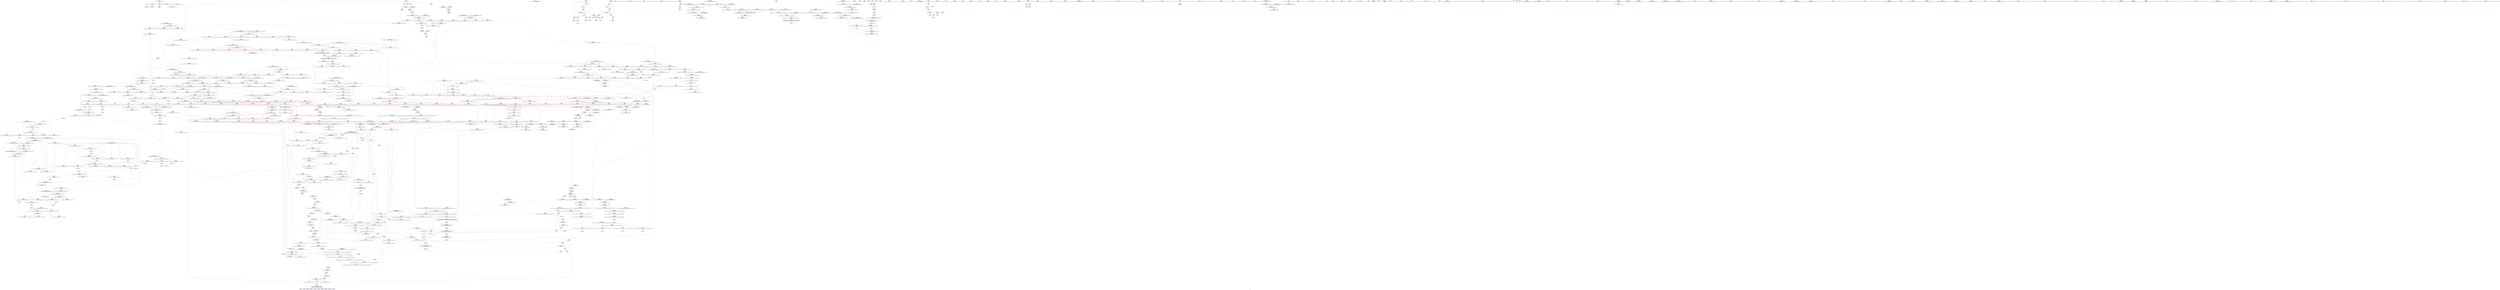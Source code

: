 digraph "SVFG" {
	label="SVFG";

	Node0x56152eb5ef30 [shape=record,color=grey,label="{NodeID: 0\nNullPtr}"];
	Node0x56152eb5ef30 -> Node0x56152ebb8900[style=solid];
	Node0x56152eb5ef30 -> Node0x56152ebd7c00[style=solid];
	Node0x56152ebc0550 [shape=record,color=red,label="{NodeID: 443\n749\<--670\n\<--__holeIndex.addr\n_ZSt13__adjust_heapIPiliN9__gnu_cxx5__ops15_Iter_less_iterEEvT_T0_S5_T1_T2_\n}"];
	Node0x56152ebb4760 [shape=record,color=green,label="{NodeID: 111\n540\<--541\nagg.tmp\<--agg.tmp_field_insensitive\n_ZSt11__make_heapIPiN9__gnu_cxx5__ops15_Iter_less_iterEEvT_S4_RT0_\n}"];
	Node0x56152ecaf330 [shape=record,color=black,label="{NodeID: 1661\n1325 = PHI(1184, )\n2nd arg _ZNK9__gnu_cxx5__ops14_Val_less_iterclIiPiEEbRT_T0_ }"];
	Node0x56152ecaf330 -> Node0x56152ebdedf0[style=solid];
	Node0x56152ebd5dc0 [shape=record,color=red,label="{NodeID: 554\n1174\<--1167\n\<--__last.addr\n_ZSt25__unguarded_linear_insertIPiN9__gnu_cxx5__ops14_Val_less_iterEEvT_T0_\n|{<s0>76}}"];
	Node0x56152ebd5dc0:s0 -> Node0x56152ecabd20[style=solid,color=red];
	Node0x56152ebb8e40 [shape=record,color=black,label="{NodeID: 222\n129\<--128\nidxprom12\<--\nmain\n}"];
	Node0x56152ebdb850 [shape=record,color=blue,label="{NodeID: 665\n797\<--790\n__topIndex.addr\<--__topIndex\n_ZSt11__push_heapIPiliN9__gnu_cxx5__ops14_Iter_less_valEEvT_T0_S5_T1_RT2_\n}"];
	Node0x56152ebdb850 -> Node0x56152ebd1cc0[style=dashed];
	Node0x56152ebc6a00 [shape=record,color=red,label="{NodeID: 333\n144\<--69\n\<--i8\nmain\n}"];
	Node0x56152ebc6a00 -> Node0x56152ebf6a90[style=solid];
	Node0x56152ebcdb40 [shape=record,color=grey,label="{NodeID: 1108\n220 = cmp(218, 219, )\n}"];
	Node0x56152ebb0800 [shape=record,color=green,label="{NodeID: 1\n7\<--1\n__dso_handle\<--dummyObj\nGlob }"];
	Node0x56152ebc0620 [shape=record,color=red,label="{NodeID: 444\n763\<--670\n\<--__holeIndex.addr\n_ZSt13__adjust_heapIPiliN9__gnu_cxx5__ops15_Iter_less_iterEEvT_T0_S5_T1_T2_\n|{<s0>43}}"];
	Node0x56152ebc0620:s0 -> Node0x56152ecab8e0[style=solid,color=red];
	Node0x56152ebb4830 [shape=record,color=green,label="{NodeID: 112\n570\<--571\n_ZSt4moveIRiEONSt16remove_referenceIT_E4typeEOS2_\<--_ZSt4moveIRiEONSt16remove_referenceIT_E4typeEOS2__field_insensitive\n}"];
	Node0x56152ecaf440 [shape=record,color=black,label="{NodeID: 1662\n1164 = PHI(1090, 1130, )\n0th arg _ZSt25__unguarded_linear_insertIPiN9__gnu_cxx5__ops14_Val_less_iterEEvT_T0_ }"];
	Node0x56152ecaf440 -> Node0x56152ebdda70[style=solid];
	Node0x56152ebd5e90 [shape=record,color=red,label="{NodeID: 555\n1178\<--1167\n\<--__last.addr\n_ZSt25__unguarded_linear_insertIPiN9__gnu_cxx5__ops14_Val_less_iterEEvT_T0_\n}"];
	Node0x56152ebd5e90 -> Node0x56152ebddc10[style=solid];
	Node0x56152ebb8f10 [shape=record,color=black,label="{NodeID: 223\n135\<--134\nidxprom14\<--\nmain\n}"];
	Node0x56152ebdb920 [shape=record,color=blue,label="{NodeID: 666\n799\<--791\n__value.addr\<--__value\n_ZSt11__push_heapIPiliN9__gnu_cxx5__ops14_Iter_less_valEEvT_T0_S5_T1_RT2_\n|{|<s2>44}}"];
	Node0x56152ebdb920 -> Node0x56152ebd20d0[style=dashed];
	Node0x56152ebdb920 -> Node0x56152ebd21a0[style=dashed];
	Node0x56152ebdb920:s2 -> Node0x56152ec43bb0[style=dashed,color=red];
	Node0x56152ebc6ad0 [shape=record,color=red,label="{NodeID: 334\n154\<--69\n\<--i8\nmain\n}"];
	Node0x56152ebc6ad0 -> Node0x56152ebf7090[style=solid];
	Node0x56152ebcdcc0 [shape=record,color=grey,label="{NodeID: 1109\n736 = cmp(732, 735, )\n}"];
	Node0x56152ebb0890 [shape=record,color=green,label="{NodeID: 2\n11\<--1\n.str\<--dummyObj\nGlob }"];
	Node0x56152ebc06f0 [shape=record,color=red,label="{NodeID: 445\n694\<--672\n\<--__len.addr\n_ZSt13__adjust_heapIPiliN9__gnu_cxx5__ops15_Iter_less_iterEEvT_T0_S5_T1_T2_\n}"];
	Node0x56152ebc06f0 -> Node0x56152ebf7390[style=solid];
	Node0x56152ebb4930 [shape=record,color=green,label="{NodeID: 113\n581\<--582\n_ZSt13__adjust_heapIPiliN9__gnu_cxx5__ops15_Iter_less_iterEEvT_T0_S5_T1_T2_\<--_ZSt13__adjust_heapIPiliN9__gnu_cxx5__ops15_Iter_less_iterEEvT_T0_S5_T1_T2__field_insensitive\n}"];
	Node0x56152ecaf590 [shape=record,color=black,label="{NodeID: 1663\n874 = PHI(426, )\n0th arg _ZSt22__move_median_to_firstIPiN9__gnu_cxx5__ops15_Iter_less_iterEEvT_S4_S4_S4_T0_ }"];
	Node0x56152ecaf590 -> Node0x56152ebdc140[style=solid];
	Node0x56152ebd5f60 [shape=record,color=red,label="{NodeID: 556\n1192\<--1167\n\<--__last.addr\n_ZSt25__unguarded_linear_insertIPiN9__gnu_cxx5__ops14_Val_less_iterEEvT_T0_\n}"];
	Node0x56152ebd5f60 -> Node0x56152ebdddb0[style=solid];
	Node0x56152ebb8fe0 [shape=record,color=black,label="{NodeID: 224\n54\<--169\nmain_ret\<--\nmain\n}"];
	Node0x56152ebdb9f0 [shape=record,color=blue,label="{NodeID: 667\n801\<--792\n__comp.addr\<--__comp\n_ZSt11__push_heapIPiliN9__gnu_cxx5__ops14_Iter_less_valEEvT_T0_S5_T1_RT2_\n}"];
	Node0x56152ebdb9f0 -> Node0x56152ebd1d90[style=dashed];
	Node0x56152ebc6ba0 [shape=record,color=red,label="{NodeID: 335\n131\<--130\n\<--arrayidx13\nmain\n}"];
	Node0x56152ebc6ba0 -> Node0x56152ebf8710[style=solid];
	Node0x56152ebcde40 [shape=record,color=grey,label="{NodeID: 1110\n730 = cmp(729, 285, )\n}"];
	Node0x56152ebb0b40 [shape=record,color=green,label="{NodeID: 3\n13\<--1\n.str.1\<--dummyObj\nGlob }"];
	Node0x56152ebc07c0 [shape=record,color=red,label="{NodeID: 446\n728\<--672\n\<--__len.addr\n_ZSt13__adjust_heapIPiliN9__gnu_cxx5__ops15_Iter_less_iterEEvT_T0_S5_T1_T2_\n}"];
	Node0x56152ebc07c0 -> Node0x56152ebf5d10[style=solid];
	Node0x56152ec40ca0 [shape=record,color=yellow,style=double,label="{NodeID: 1221\n196V_1 = ENCHI(MR_196V_0)\npts\{539 626 675 800 1016 1170 \}\nFun[_ZSt16__insertion_sortIPiN9__gnu_cxx5__ops15_Iter_less_iterEEvT_S4_T0_]}"];
	Node0x56152ec40ca0 -> Node0x56152ebd55a0[style=dashed];
	Node0x56152ec40ca0 -> Node0x56152ebd5670[style=dashed];
	Node0x56152ebb4a30 [shape=record,color=green,label="{NodeID: 114\n596\<--597\nthis.addr\<--this.addr_field_insensitive\n_ZNK9__gnu_cxx5__ops15_Iter_less_iterclIPiS3_EEbT_T0_\n}"];
	Node0x56152ebb4a30 -> Node0x56152ebbf030[style=solid];
	Node0x56152ebb4a30 -> Node0x56152ebda260[style=solid];
	Node0x56152ecaf6a0 [shape=record,color=black,label="{NodeID: 1664\n875 = PHI(428, )\n1st arg _ZSt22__move_median_to_firstIPiN9__gnu_cxx5__ops15_Iter_less_iterEEvT_S4_S4_S4_T0_ }"];
	Node0x56152ecaf6a0 -> Node0x56152ebdc210[style=solid];
	Node0x56152ebd6030 [shape=record,color=red,label="{NodeID: 557\n1202\<--1167\n\<--__last.addr\n_ZSt25__unguarded_linear_insertIPiN9__gnu_cxx5__ops14_Val_less_iterEEvT_T0_\n}"];
	Node0x56152ebd6030 -> Node0x56152ebde020[style=solid];
	Node0x56152ebb90b0 [shape=record,color=black,label="{NodeID: 225\n226\<--224\nsub.ptr.lhs.cast\<--\n_ZSt6__sortIPiN9__gnu_cxx5__ops15_Iter_less_iterEEvT_S4_T0_\n}"];
	Node0x56152ebb90b0 -> Node0x56152ebf6190[style=solid];
	Node0x56152ebdbac0 [shape=record,color=blue,label="{NodeID: 668\n803\<--812\n__parent\<--div\n_ZSt11__push_heapIPiliN9__gnu_cxx5__ops14_Iter_less_valEEvT_T0_S5_T1_RT2_\n}"];
	Node0x56152ebdbac0 -> Node0x56152ec36d30[style=dashed];
	Node0x56152ebc6c70 [shape=record,color=red,label="{NodeID: 336\n137\<--136\n\<--arrayidx15\nmain\n}"];
	Node0x56152ebc6c70 -> Node0x56152ebf9310[style=solid];
	Node0x56152ebcdfc0 [shape=record,color=grey,label="{NodeID: 1111\n147 = cmp(145, 88, )\n}"];
	Node0x56152ebb0bd0 [shape=record,color=green,label="{NodeID: 4\n15\<--1\nstdin\<--dummyObj\nGlob }"];
	Node0x56152ebc0890 [shape=record,color=red,label="{NodeID: 447\n733\<--672\n\<--__len.addr\n_ZSt13__adjust_heapIPiliN9__gnu_cxx5__ops15_Iter_less_iterEEvT_T0_S5_T1_T2_\n}"];
	Node0x56152ebc0890 -> Node0x56152ebf6490[style=solid];
	Node0x56152ec40e40 [shape=record,color=yellow,style=double,label="{NodeID: 1222\n4V_1 = ENCHI(MR_4V_0)\npts\{10 \}\nFun[_ZSt22__final_insertion_sortIPiN9__gnu_cxx5__ops15_Iter_less_iterEEvT_S4_T0_]|{<s0>19|<s1>19|<s2>21|<s3>21}}"];
	Node0x56152ec40e40:s0 -> Node0x56152ec32730[style=dashed,color=red];
	Node0x56152ec40e40:s1 -> Node0x56152ec2a630[style=dashed,color=red];
	Node0x56152ec40e40:s2 -> Node0x56152ec32730[style=dashed,color=red];
	Node0x56152ec40e40:s3 -> Node0x56152ec2a630[style=dashed,color=red];
	Node0x56152ebb94c0 [shape=record,color=green,label="{NodeID: 115\n598\<--599\n__it1.addr\<--__it1.addr_field_insensitive\n_ZNK9__gnu_cxx5__ops15_Iter_less_iterclIPiS3_EEbT_T0_\n}"];
	Node0x56152ebb94c0 -> Node0x56152ebbf100[style=solid];
	Node0x56152ebb94c0 -> Node0x56152ebda330[style=solid];
	Node0x56152ecaf7b0 [shape=record,color=black,label="{NodeID: 1665\n876 = PHI(429, )\n2nd arg _ZSt22__move_median_to_firstIPiN9__gnu_cxx5__ops15_Iter_less_iterEEvT_S4_S4_S4_T0_ }"];
	Node0x56152ecaf7b0 -> Node0x56152ebdc2e0[style=solid];
	Node0x56152ebd6100 [shape=record,color=red,label="{NodeID: 558\n1180\<--1171\n\<--__next\n_ZSt25__unguarded_linear_insertIPiN9__gnu_cxx5__ops14_Val_less_iterEEvT_T0_\n}"];
	Node0x56152ebd6100 -> Node0x56152ebc4980[style=solid];
	Node0x56152ec47890 [shape=record,color=yellow,style=double,label="{NodeID: 1333\n4V_1 = ENCHI(MR_4V_0)\npts\{10 \}\nFun[_ZSt13move_backwardIPiS0_ET0_T_S2_S1_]|{<s0>75}}"];
	Node0x56152ec47890:s0 -> Node0x56152ec43f30[style=dashed,color=red];
	Node0x56152ebb9180 [shape=record,color=black,label="{NodeID: 226\n227\<--225\nsub.ptr.rhs.cast\<--\n_ZSt6__sortIPiN9__gnu_cxx5__ops15_Iter_less_iterEEvT_S4_T0_\n}"];
	Node0x56152ebb9180 -> Node0x56152ebf6190[style=solid];
	Node0x56152ebdbb90 [shape=record,color=blue,label="{NodeID: 669\n837\<--834\nadd.ptr3\<--\n_ZSt11__push_heapIPiliN9__gnu_cxx5__ops14_Iter_less_valEEvT_T0_S5_T1_RT2_\n}"];
	Node0x56152ebdbb90 -> Node0x56152ec36830[style=dashed];
	Node0x56152ebc6d40 [shape=record,color=red,label="{NodeID: 337\n191\<--181\n\<--__first.addr\n_ZSt4sortIPiEvT_S1_\n|{<s0>11}}"];
	Node0x56152ebc6d40:s0 -> Node0x56152ecadcf0[style=solid,color=red];
	Node0x56152ebce140 [shape=record,color=grey,label="{NodeID: 1112\n1297 = cmp(1296, 285, )\n}"];
	Node0x56152ebb0c60 [shape=record,color=green,label="{NodeID: 5\n16\<--1\n.str.2\<--dummyObj\nGlob }"];
	Node0x56152ebc0960 [shape=record,color=red,label="{NodeID: 448\n764\<--676\n\<--__topIndex\n_ZSt13__adjust_heapIPiliN9__gnu_cxx5__ops15_Iter_less_iterEEvT_T0_S5_T1_T2_\n|{<s0>43}}"];
	Node0x56152ebc0960:s0 -> Node0x56152ecab9f0[style=solid,color=red];
	Node0x56152ebb9590 [shape=record,color=green,label="{NodeID: 116\n600\<--601\n__it2.addr\<--__it2.addr_field_insensitive\n_ZNK9__gnu_cxx5__ops15_Iter_less_iterclIPiS3_EEbT_T0_\n}"];
	Node0x56152ebb9590 -> Node0x56152ebbf1d0[style=solid];
	Node0x56152ebb9590 -> Node0x56152ebda400[style=solid];
	Node0x56152ecaf8c0 [shape=record,color=black,label="{NodeID: 1666\n877 = PHI(431, )\n3rd arg _ZSt22__move_median_to_firstIPiN9__gnu_cxx5__ops15_Iter_less_iterEEvT_S4_S4_S4_T0_ }"];
	Node0x56152ecaf8c0 -> Node0x56152ebdc3b0[style=solid];
	Node0x56152ebd61d0 [shape=record,color=red,label="{NodeID: 559\n1184\<--1171\n\<--__next\n_ZSt25__unguarded_linear_insertIPiN9__gnu_cxx5__ops14_Val_less_iterEEvT_T0_\n|{<s0>77}}"];
	Node0x56152ebd61d0:s0 -> Node0x56152ecaf330[style=solid,color=red];
	Node0x56152ebb9250 [shape=record,color=black,label="{NodeID: 227\n276\<--274\nsub.ptr.lhs.cast\<--\n_ZSt16__introsort_loopIPilN9__gnu_cxx5__ops15_Iter_less_iterEEvT_S4_T0_T1_\n}"];
	Node0x56152ebb9250 -> Node0x56152ebcd6c0[style=solid];
	Node0x56152ebdbc60 [shape=record,color=blue,label="{NodeID: 670\n795\<--839\n__holeIndex.addr\<--\n_ZSt11__push_heapIPiliN9__gnu_cxx5__ops14_Iter_less_valEEvT_T0_S5_T1_RT2_\n}"];
	Node0x56152ebdbc60 -> Node0x56152ebd1b20[style=dashed];
	Node0x56152ebdbc60 -> Node0x56152ec36330[style=dashed];
	Node0x56152ebc6e10 [shape=record,color=red,label="{NodeID: 338\n192\<--183\n\<--__last.addr\n_ZSt4sortIPiEvT_S1_\n|{<s0>11}}"];
	Node0x56152ebc6e10:s0 -> Node0x56152ecade00[style=solid,color=red];
	Node0x56152ebce2c0 [shape=record,color=grey,label="{NodeID: 1113\n697 = cmp(693, 696, )\n}"];
	Node0x56152ebb0cf0 [shape=record,color=green,label="{NodeID: 6\n18\<--1\n.str.3\<--dummyObj\nGlob }"];
	Node0x56152ebe27c0 [shape=record,color=yellow,style=double,label="{NodeID: 1556\n4V_2 = CSCHI(MR_4V_1)\npts\{10 \}\nCS[]|{<s0>49|<s1>51|<s2>52|<s3>54|<s4>56|<s5>57|<s6>60}}"];
	Node0x56152ebe27c0:s0 -> Node0x56152ec31830[style=dashed,color=blue];
	Node0x56152ebe27c0:s1 -> Node0x56152ec31830[style=dashed,color=blue];
	Node0x56152ebe27c0:s2 -> Node0x56152ec31830[style=dashed,color=blue];
	Node0x56152ebe27c0:s3 -> Node0x56152ec31830[style=dashed,color=blue];
	Node0x56152ebe27c0:s4 -> Node0x56152ec31830[style=dashed,color=blue];
	Node0x56152ebe27c0:s5 -> Node0x56152ec31830[style=dashed,color=blue];
	Node0x56152ebe27c0:s6 -> Node0x56152ec2b930[style=dashed,color=blue];
	Node0x56152ebc0a30 [shape=record,color=red,label="{NodeID: 449\n693\<--678\n\<--__secondChild\n_ZSt13__adjust_heapIPiliN9__gnu_cxx5__ops15_Iter_less_iterEEvT_T0_S5_T1_T2_\n}"];
	Node0x56152ebc0a30 -> Node0x56152ebce2c0[style=solid];
	Node0x56152ebb9660 [shape=record,color=green,label="{NodeID: 117\n617\<--618\n__first.addr\<--__first.addr_field_insensitive\n_ZSt10__pop_heapIPiN9__gnu_cxx5__ops15_Iter_less_iterEEvT_S4_S4_RT0_\n}"];
	Node0x56152ebb9660 -> Node0x56152ebbf440[style=solid];
	Node0x56152ebb9660 -> Node0x56152ebbf510[style=solid];
	Node0x56152ebb9660 -> Node0x56152ebbf5e0[style=solid];
	Node0x56152ebb9660 -> Node0x56152ebda4d0[style=solid];
	Node0x56152ecaf9d0 [shape=record,color=black,label="{NodeID: 1667\n772 = PHI(666, )\n0th arg _ZSt4moveIRN9__gnu_cxx5__ops15_Iter_less_iterEEONSt16remove_referenceIT_E4typeEOS5_ }"];
	Node0x56152ecaf9d0 -> Node0x56152ebdb510[style=solid];
	Node0x56152ebd62a0 [shape=record,color=red,label="{NodeID: 560\n1189\<--1171\n\<--__next\n_ZSt25__unguarded_linear_insertIPiN9__gnu_cxx5__ops14_Val_less_iterEEvT_T0_\n|{<s0>78}}"];
	Node0x56152ebd62a0:s0 -> Node0x56152ecabd20[style=solid,color=red];
	Node0x56152ebb9320 [shape=record,color=black,label="{NodeID: 228\n277\<--275\nsub.ptr.rhs.cast\<--\n_ZSt16__introsort_loopIPilN9__gnu_cxx5__ops15_Iter_less_iterEEvT_S4_T0_T1_\n}"];
	Node0x56152ebb9320 -> Node0x56152ebcd6c0[style=solid];
	Node0x56152ebdbd30 [shape=record,color=blue,label="{NodeID: 671\n803\<--843\n__parent\<--div5\n_ZSt11__push_heapIPiliN9__gnu_cxx5__ops14_Iter_less_valEEvT_T0_S5_T1_RT2_\n}"];
	Node0x56152ebdbd30 -> Node0x56152ec36d30[style=dashed];
	Node0x56152ebc6ee0 [shape=record,color=red,label="{NodeID: 339\n218\<--208\n\<--__first.addr\n_ZSt6__sortIPiN9__gnu_cxx5__ops15_Iter_less_iterEEvT_S4_T0_\n}"];
	Node0x56152ebc6ee0 -> Node0x56152ebcdb40[style=solid];
	Node0x56152ebce440 [shape=record,color=grey,label="{NodeID: 1114\n280 = cmp(279, 281, )\n}"];
	Node0x56152ebb1530 [shape=record,color=green,label="{NodeID: 7\n20\<--1\nstdout\<--dummyObj\nGlob }"];
	Node0x56152ebc0b00 [shape=record,color=red,label="{NodeID: 450\n699\<--678\n\<--__secondChild\n_ZSt13__adjust_heapIPiliN9__gnu_cxx5__ops15_Iter_less_iterEEvT_T0_S5_T1_T2_\n}"];
	Node0x56152ebc0b00 -> Node0x56152ebf7690[style=solid];
	Node0x56152ec41110 [shape=record,color=yellow,style=double,label="{NodeID: 1225\n4V_1 = ENCHI(MR_4V_0)\npts\{10 \}\nFun[_ZSt13__heap_selectIPiN9__gnu_cxx5__ops15_Iter_less_iterEEvT_S4_S4_T0_]|{<s0>26|<s1>26}}"];
	Node0x56152ec41110:s0 -> Node0x56152ec28f20[style=dashed,color=red];
	Node0x56152ec41110:s1 -> Node0x56152ec29c30[style=dashed,color=red];
	Node0x56152ebb9730 [shape=record,color=green,label="{NodeID: 118\n619\<--620\n__last.addr\<--__last.addr_field_insensitive\n_ZSt10__pop_heapIPiN9__gnu_cxx5__ops15_Iter_less_iterEEvT_S4_S4_RT0_\n}"];
	Node0x56152ebb9730 -> Node0x56152ebbf6b0[style=solid];
	Node0x56152ebb9730 -> Node0x56152ebda5a0[style=solid];
	Node0x56152ecafae0 [shape=record,color=black,label="{NodeID: 1668\n313 = PHI(229, )\n0th arg _ZSt4__lgl }"];
	Node0x56152ecafae0 -> Node0x56152ebd8e10[style=solid];
	Node0x56152ebd6370 [shape=record,color=red,label="{NodeID: 561\n1194\<--1171\n\<--__next\n_ZSt25__unguarded_linear_insertIPiN9__gnu_cxx5__ops14_Val_less_iterEEvT_T0_\n}"];
	Node0x56152ebd6370 -> Node0x56152ebdde80[style=solid];
	Node0x56152ebb93f0 [shape=record,color=black,label="{NodeID: 229\n322\<--318\ncast\<--\n_ZSt4__lgl\n}"];
	Node0x56152ebdbe00 [shape=record,color=blue,label="{NodeID: 672\n850\<--847\nadd.ptr7\<--\n_ZSt11__push_heapIPiliN9__gnu_cxx5__ops14_Iter_less_valEEvT_T0_S5_T1_RT2_\n|{<s0>43}}"];
	Node0x56152ebdbe00:s0 -> Node0x56152ebe0da0[style=dashed,color=blue];
	Node0x56152ebc6fb0 [shape=record,color=red,label="{NodeID: 340\n222\<--208\n\<--__first.addr\n_ZSt6__sortIPiN9__gnu_cxx5__ops15_Iter_less_iterEEvT_S4_T0_\n|{<s0>13}}"];
	Node0x56152ebc6fb0:s0 -> Node0x56152ecb0890[style=solid,color=red];
	Node0x56152ebce5c0 [shape=record,color=grey,label="{NodeID: 1115\n284 = cmp(283, 285, )\n}"];
	Node0x56152ebb15c0 [shape=record,color=green,label="{NodeID: 8\n21\<--1\n.str.4\<--dummyObj\nGlob }"];
	Node0x56152ebe2a80 [shape=record,color=yellow,style=double,label="{NodeID: 1558\n4V_2 = CSCHI(MR_4V_1)\npts\{10 \}\nCS[]|{<s0>67|<s1>67}}"];
	Node0x56152ebe2a80:s0 -> Node0x56152ebd5670[style=dashed,color=blue];
	Node0x56152ebe2a80:s1 -> Node0x56152ebdd320[style=dashed,color=blue];
	Node0x56152ebc0bd0 [shape=record,color=red,label="{NodeID: 451\n704\<--678\n\<--__secondChild\n_ZSt13__adjust_heapIPiliN9__gnu_cxx5__ops15_Iter_less_iterEEvT_T0_S5_T1_T2_\n}"];
	Node0x56152ebb9800 [shape=record,color=green,label="{NodeID: 119\n621\<--622\n__result.addr\<--__result.addr_field_insensitive\n_ZSt10__pop_heapIPiN9__gnu_cxx5__ops15_Iter_less_iterEEvT_S4_S4_RT0_\n}"];
	Node0x56152ebb9800 -> Node0x56152ebbf780[style=solid];
	Node0x56152ebb9800 -> Node0x56152ebbf850[style=solid];
	Node0x56152ebb9800 -> Node0x56152ebda670[style=solid];
	Node0x56152ecafbf0 [shape=record,color=black,label="{NodeID: 1669\n525 = PHI(460, )\n0th arg _ZSt11__make_heapIPiN9__gnu_cxx5__ops15_Iter_less_iterEEvT_S4_RT0_ }"];
	Node0x56152ecafbf0 -> Node0x56152ebd9cb0[style=solid];
	Node0x56152ebd6440 [shape=record,color=red,label="{NodeID: 562\n1196\<--1171\n\<--__next\n_ZSt25__unguarded_linear_insertIPiN9__gnu_cxx5__ops14_Val_less_iterEEvT_T0_\n}"];
	Node0x56152ebd6440 -> Node0x56152ebc4a50[style=solid];
	Node0x56152ebc15c0 [shape=record,color=black,label="{NodeID: 230\n323\<--318\nconv\<--\n_ZSt4__lgl\n}"];
	Node0x56152ebc15c0 -> Node0x56152ebf9010[style=solid];
	Node0x56152ebdbed0 [shape=record,color=blue,label="{NodeID: 673\n857\<--854\nthis.addr\<--this\n_ZNK9__gnu_cxx5__ops14_Iter_less_valclIPiiEEbT_RT0_\n}"];
	Node0x56152ebdbed0 -> Node0x56152ebd2270[style=dashed];
	Node0x56152ebc7080 [shape=record,color=red,label="{NodeID: 341\n225\<--208\n\<--__first.addr\n_ZSt6__sortIPiN9__gnu_cxx5__ops15_Iter_less_iterEEvT_S4_T0_\n}"];
	Node0x56152ebc7080 -> Node0x56152ebb9180[style=solid];
	Node0x56152ebce740 [shape=record,color=grey,label="{NodeID: 1116\n817 = cmp(815, 816, )\n}"];
	Node0x56152ebb1650 [shape=record,color=green,label="{NodeID: 9\n23\<--1\n.str.5\<--dummyObj\nGlob }"];
	Node0x56152ebe2be0 [shape=record,color=yellow,style=double,label="{NodeID: 1559\n4V_2 = CSCHI(MR_4V_1)\npts\{10 \}\nCS[]|{<s0>75}}"];
	Node0x56152ebe2be0:s0 -> Node0x56152ebe2a80[style=dashed,color=blue];
	Node0x56152ebc0ca0 [shape=record,color=red,label="{NodeID: 452\n707\<--678\n\<--__secondChild\n_ZSt13__adjust_heapIPiliN9__gnu_cxx5__ops15_Iter_less_iterEEvT_T0_S5_T1_T2_\n}"];
	Node0x56152ebc0ca0 -> Node0x56152ebf6790[style=solid];
	Node0x56152ebb98d0 [shape=record,color=green,label="{NodeID: 120\n623\<--624\n__comp.addr\<--__comp.addr_field_insensitive\n_ZSt10__pop_heapIPiN9__gnu_cxx5__ops15_Iter_less_iterEEvT_S4_S4_RT0_\n}"];
	Node0x56152ebb98d0 -> Node0x56152ebbf920[style=solid];
	Node0x56152ebb98d0 -> Node0x56152ebda740[style=solid];
	Node0x56152ecafd00 [shape=record,color=black,label="{NodeID: 1670\n526 = PHI(461, )\n1st arg _ZSt11__make_heapIPiN9__gnu_cxx5__ops15_Iter_less_iterEEvT_S4_RT0_ }"];
	Node0x56152ecafd00 -> Node0x56152ebd9d80[style=solid];
	Node0x56152ebd6510 [shape=record,color=red,label="{NodeID: 563\n1176\<--1175\n\<--call\n_ZSt25__unguarded_linear_insertIPiN9__gnu_cxx5__ops14_Val_less_iterEEvT_T0_\n}"];
	Node0x56152ebd6510 -> Node0x56152ebddb40[style=solid];
	Node0x56152ebc1690 [shape=record,color=black,label="{NodeID: 231\n312\<--324\n_ZSt4__lgl_ret\<--sub\n_ZSt4__lgl\n|{<s0>12}}"];
	Node0x56152ebc1690:s0 -> Node0x56152eca6dd0[style=solid,color=blue];
	Node0x56152ebdbfa0 [shape=record,color=blue,label="{NodeID: 674\n859\<--855\n__it.addr\<--__it\n_ZNK9__gnu_cxx5__ops14_Iter_less_valclIPiiEEbT_RT0_\n}"];
	Node0x56152ebdbfa0 -> Node0x56152ebd2340[style=dashed];
	Node0x56152ebc7150 [shape=record,color=red,label="{NodeID: 342\n239\<--208\n\<--__first.addr\n_ZSt6__sortIPiN9__gnu_cxx5__ops15_Iter_less_iterEEvT_S4_T0_\n|{<s0>14}}"];
	Node0x56152ebc7150:s0 -> Node0x56152ecacb40[style=solid,color=red];
	Node0x56152ebce8c0 [shape=record,color=grey,label="{NodeID: 1117\n1340 = cmp(1337, 1339, )\n}"];
	Node0x56152ebce8c0 -> Node0x56152ebc2e20[style=solid];
	Node0x56152ebb16e0 [shape=record,color=green,label="{NodeID: 10\n26\<--1\n\<--dummyObj\nCan only get source location for instruction, argument, global var or function.}"];
	Node0x56152ebe2d40 [shape=record,color=yellow,style=double,label="{NodeID: 1560\n4V_2 = CSCHI(MR_4V_1)\npts\{10 \}\nCS[]|{<s0>83}}"];
	Node0x56152ebe2d40:s0 -> Node0x56152ebe2be0[style=dashed,color=blue];
	Node0x56152ebc0d70 [shape=record,color=red,label="{NodeID: 453\n712\<--678\n\<--__secondChild\n_ZSt13__adjust_heapIPiliN9__gnu_cxx5__ops15_Iter_less_iterEEvT_T0_S5_T1_T2_\n}"];
	Node0x56152ebc0d70 -> Node0x56152ebf6910[style=solid];
	Node0x56152ebb99a0 [shape=record,color=green,label="{NodeID: 121\n625\<--626\n__value\<--__value_field_insensitive\n_ZSt10__pop_heapIPiN9__gnu_cxx5__ops15_Iter_less_iterEEvT_S4_S4_RT0_\n|{|<s1>35}}"];
	Node0x56152ebb99a0 -> Node0x56152ebda810[style=solid];
	Node0x56152ebb99a0:s1 -> Node0x56152ecabd20[style=solid,color=red];
	Node0x56152ecafe10 [shape=record,color=black,label="{NodeID: 1671\n527 = PHI(447, )\n2nd arg _ZSt11__make_heapIPiN9__gnu_cxx5__ops15_Iter_less_iterEEvT_S4_RT0_ }"];
	Node0x56152ecafe10 -> Node0x56152ebd9e50[style=solid];
	Node0x56152ebd65e0 [shape=record,color=red,label="{NodeID: 564\n1191\<--1190\n\<--call2\n_ZSt25__unguarded_linear_insertIPiN9__gnu_cxx5__ops14_Val_less_iterEEvT_T0_\n}"];
	Node0x56152ebd65e0 -> Node0x56152ebdddb0[style=solid];
	Node0x56152ebc1760 [shape=record,color=black,label="{NodeID: 232\n346\<--344\nsub.ptr.lhs.cast\<--\n_ZSt22__final_insertion_sortIPiN9__gnu_cxx5__ops15_Iter_less_iterEEvT_S4_T0_\n}"];
	Node0x56152ebc1760 -> Node0x56152ebf8890[style=solid];
	Node0x56152ebdc070 [shape=record,color=blue,label="{NodeID: 675\n861\<--856\n__val.addr\<--__val\n_ZNK9__gnu_cxx5__ops14_Iter_less_valclIPiiEEbT_RT0_\n}"];
	Node0x56152ebdc070 -> Node0x56152ebd2410[style=dashed];
	Node0x56152ebc7220 [shape=record,color=red,label="{NodeID: 343\n219\<--210\n\<--__last.addr\n_ZSt6__sortIPiN9__gnu_cxx5__ops15_Iter_less_iterEEvT_S4_T0_\n}"];
	Node0x56152ebc7220 -> Node0x56152ebcdb40[style=solid];
	Node0x56152ebcea40 [shape=record,color=grey,label="{NodeID: 1118\n871 = cmp(868, 870, )\n}"];
	Node0x56152ebcea40 -> Node0x56152ebc2460[style=solid];
	Node0x56152ebb17e0 [shape=record,color=green,label="{NodeID: 11\n72\<--1\n\<--dummyObj\nCan only get source location for instruction, argument, global var or function.}"];
	Node0x56152ec9b4c0 [shape=record,color=black,label="{NodeID: 1561\n84 = PHI()\n}"];
	Node0x56152ebc0e40 [shape=record,color=red,label="{NodeID: 454\n717\<--678\n\<--__secondChild\n_ZSt13__adjust_heapIPiliN9__gnu_cxx5__ops15_Iter_less_iterEEvT_T0_S5_T1_T2_\n}"];
	Node0x56152ebb9a70 [shape=record,color=green,label="{NodeID: 122\n627\<--628\nagg.tmp\<--agg.tmp_field_insensitive\n_ZSt10__pop_heapIPiN9__gnu_cxx5__ops15_Iter_less_iterEEvT_S4_S4_RT0_\n}"];
	Node0x56152ecaff20 [shape=record,color=black,label="{NodeID: 1672\n944 = PHI(436, )\n0th arg _ZSt21__unguarded_partitionIPiN9__gnu_cxx5__ops15_Iter_less_iterEET_S4_S4_S4_T0_ }"];
	Node0x56152ecaff20 -> Node0x56152ebdc480[style=solid];
	Node0x56152ebd66b0 [shape=record,color=red,label="{NodeID: 565\n1201\<--1200\n\<--call4\n_ZSt25__unguarded_linear_insertIPiN9__gnu_cxx5__ops14_Val_less_iterEEvT_T0_\n}"];
	Node0x56152ebd66b0 -> Node0x56152ebde020[style=solid];
	Node0x56152ebc1830 [shape=record,color=black,label="{NodeID: 233\n347\<--345\nsub.ptr.rhs.cast\<--\n_ZSt22__final_insertion_sortIPiN9__gnu_cxx5__ops15_Iter_less_iterEEvT_S4_T0_\n}"];
	Node0x56152ebc1830 -> Node0x56152ebf8890[style=solid];
	Node0x56152ebdc140 [shape=record,color=blue,label="{NodeID: 676\n880\<--874\n__result.addr\<--__result\n_ZSt22__move_median_to_firstIPiN9__gnu_cxx5__ops15_Iter_less_iterEEvT_S4_S4_S4_T0_\n}"];
	Node0x56152ebdc140 -> Node0x56152ebd2680[style=dashed];
	Node0x56152ebdc140 -> Node0x56152ebd2750[style=dashed];
	Node0x56152ebdc140 -> Node0x56152ebd2820[style=dashed];
	Node0x56152ebdc140 -> Node0x56152ebd28f0[style=dashed];
	Node0x56152ebdc140 -> Node0x56152ebd29c0[style=dashed];
	Node0x56152ebdc140 -> Node0x56152ebd2a90[style=dashed];
	Node0x56152ebc72f0 [shape=record,color=red,label="{NodeID: 344\n223\<--210\n\<--__last.addr\n_ZSt6__sortIPiN9__gnu_cxx5__ops15_Iter_less_iterEEvT_S4_T0_\n|{<s0>13}}"];
	Node0x56152ebc72f0:s0 -> Node0x56152ecb0aa0[style=solid,color=red];
	Node0x56152ebcebc0 [shape=record,color=grey,label="{NodeID: 1119\n92 = cmp(90, 91, )\n}"];
	Node0x56152ebb18e0 [shape=record,color=green,label="{NodeID: 12\n88\<--1\n\<--dummyObj\nCan only get source location for instruction, argument, global var or function.}"];
	Node0x56152ec9b590 [shape=record,color=black,label="{NodeID: 1562\n95 = PHI()\n}"];
	Node0x56152ebc0f10 [shape=record,color=red,label="{NodeID: 455\n725\<--678\n\<--__secondChild\n_ZSt13__adjust_heapIPiliN9__gnu_cxx5__ops15_Iter_less_iterEEvT_T0_S5_T1_T2_\n}"];
	Node0x56152ebc0f10 -> Node0x56152ebdb1d0[style=solid];
	Node0x56152ebb9b40 [shape=record,color=green,label="{NodeID: 123\n656\<--657\n__t.addr\<--__t.addr_field_insensitive\n_ZSt4moveIRiEONSt16remove_referenceIT_E4typeEOS2_\n}"];
	Node0x56152ebb9b40 -> Node0x56152ebbfc60[style=solid];
	Node0x56152ebb9b40 -> Node0x56152ebda9b0[style=solid];
	Node0x56152ecb0030 [shape=record,color=black,label="{NodeID: 1673\n945 = PHI(437, )\n1st arg _ZSt21__unguarded_partitionIPiN9__gnu_cxx5__ops15_Iter_less_iterEET_S4_S4_S4_T0_ }"];
	Node0x56152ecb0030 -> Node0x56152ebdc550[style=solid];
	Node0x56152ebd6780 [shape=record,color=red,label="{NodeID: 566\n1224\<--1215\n\<--__first.addr\n_ZSt23__copy_move_backward_a2ILb1EPiS0_ET1_T0_S2_S1_\n|{<s0>80}}"];
	Node0x56152ebd6780:s0 -> Node0x56152ecad400[style=solid,color=red];
	Node0x56152ebc1900 [shape=record,color=black,label="{NodeID: 234\n419\<--417\nsub.ptr.lhs.cast\<--\n_ZSt27__unguarded_partition_pivotIPiN9__gnu_cxx5__ops15_Iter_less_iterEET_S4_S4_T0_\n}"];
	Node0x56152ebc1900 -> Node0x56152ebf7b10[style=solid];
	Node0x56152ebdc210 [shape=record,color=blue,label="{NodeID: 677\n882\<--875\n__a.addr\<--__a\n_ZSt22__move_median_to_firstIPiN9__gnu_cxx5__ops15_Iter_less_iterEEvT_S4_S4_S4_T0_\n}"];
	Node0x56152ebdc210 -> Node0x56152ebd2b60[style=dashed];
	Node0x56152ebdc210 -> Node0x56152ebd2c30[style=dashed];
	Node0x56152ebdc210 -> Node0x56152ebd2d00[style=dashed];
	Node0x56152ebdc210 -> Node0x56152ebd2dd0[style=dashed];
	Node0x56152ebdc210 -> Node0x56152ebd2ea0[style=dashed];
	Node0x56152ebc73c0 [shape=record,color=red,label="{NodeID: 345\n224\<--210\n\<--__last.addr\n_ZSt6__sortIPiN9__gnu_cxx5__ops15_Iter_less_iterEEvT_S4_T0_\n}"];
	Node0x56152ebc73c0 -> Node0x56152ebb90b0[style=solid];
	Node0x56152ebced40 [shape=record,color=grey,label="{NodeID: 1120\n350 = cmp(349, 281, )\n}"];
	Node0x56152ebb19e0 [shape=record,color=green,label="{NodeID: 13\n146\<--1\n\<--dummyObj\nCan only get source location for instruction, argument, global var or function.}"];
	Node0x56152eca6560 [shape=record,color=black,label="{NodeID: 1563\n106 = PHI()\n}"];
	Node0x56152ebc0fe0 [shape=record,color=red,label="{NodeID: 456\n732\<--678\n\<--__secondChild\n_ZSt13__adjust_heapIPiliN9__gnu_cxx5__ops15_Iter_less_iterEEvT_T0_S5_T1_T2_\n}"];
	Node0x56152ebc0fe0 -> Node0x56152ebcdcc0[style=solid];
	Node0x56152ebb9c10 [shape=record,color=green,label="{NodeID: 124\n666\<--667\n__comp\<--__comp_field_insensitive\n_ZSt13__adjust_heapIPiliN9__gnu_cxx5__ops15_Iter_less_iterEEvT_T0_S5_T1_T2_\n|{<s0>37|<s1>40}}"];
	Node0x56152ebb9c10:s0 -> Node0x56152ecaa870[style=solid,color=red];
	Node0x56152ebb9c10:s1 -> Node0x56152ecaf9d0[style=solid,color=red];
	Node0x56152ecb0140 [shape=record,color=black,label="{NodeID: 1674\n946 = PHI(438, )\n2nd arg _ZSt21__unguarded_partitionIPiN9__gnu_cxx5__ops15_Iter_less_iterEET_S4_S4_S4_T0_ }"];
	Node0x56152ecb0140 -> Node0x56152ebdc620[style=solid];
	Node0x56152ebd6850 [shape=record,color=red,label="{NodeID: 567\n1228\<--1217\n\<--__last.addr\n_ZSt23__copy_move_backward_a2ILb1EPiS0_ET1_T0_S2_S1_\n|{<s0>81}}"];
	Node0x56152ebd6850:s0 -> Node0x56152ecad400[style=solid,color=red];
	Node0x56152ebc19d0 [shape=record,color=black,label="{NodeID: 235\n420\<--418\nsub.ptr.rhs.cast\<--\n_ZSt27__unguarded_partition_pivotIPiN9__gnu_cxx5__ops15_Iter_less_iterEET_S4_S4_T0_\n}"];
	Node0x56152ebc19d0 -> Node0x56152ebf7b10[style=solid];
	Node0x56152ebdc2e0 [shape=record,color=blue,label="{NodeID: 678\n884\<--876\n__b.addr\<--__b\n_ZSt22__move_median_to_firstIPiN9__gnu_cxx5__ops15_Iter_less_iterEEvT_S4_S4_S4_T0_\n}"];
	Node0x56152ebdc2e0 -> Node0x56152ebd2f70[style=dashed];
	Node0x56152ebdc2e0 -> Node0x56152ebd3040[style=dashed];
	Node0x56152ebdc2e0 -> Node0x56152ebd3110[style=dashed];
	Node0x56152ebdc2e0 -> Node0x56152ebd31e0[style=dashed];
	Node0x56152ebdc2e0 -> Node0x56152ebd32b0[style=dashed];
	Node0x56152ebc7490 [shape=record,color=red,label="{NodeID: 346\n240\<--210\n\<--__last.addr\n_ZSt6__sortIPiN9__gnu_cxx5__ops15_Iter_less_iterEEvT_S4_T0_\n|{<s0>14}}"];
	Node0x56152ebc7490:s0 -> Node0x56152ecacc50[style=solid,color=red];
	Node0x56152ebceec0 [shape=record,color=grey,label="{NodeID: 1121\n1068 = cmp(1066, 1067, )\n}"];
	Node0x56152ebb1ae0 [shape=record,color=green,label="{NodeID: 14\n230\<--1\n\<--dummyObj\nCan only get source location for instruction, argument, global var or function.}"];
	Node0x56152eca6660 [shape=record,color=black,label="{NodeID: 1564\n161 = PHI()\n}"];
	Node0x56152ebc10b0 [shape=record,color=red,label="{NodeID: 457\n738\<--678\n\<--__secondChild\n_ZSt13__adjust_heapIPiliN9__gnu_cxx5__ops15_Iter_less_iterEEvT_T0_S5_T1_T2_\n}"];
	Node0x56152ebc10b0 -> Node0x56152ebf5a10[style=solid];
	Node0x56152ebb9ce0 [shape=record,color=green,label="{NodeID: 125\n668\<--669\n__first.addr\<--__first.addr_field_insensitive\n_ZSt13__adjust_heapIPiliN9__gnu_cxx5__ops15_Iter_less_iterEEvT_T0_S5_T1_T2_\n}"];
	Node0x56152ebb9ce0 -> Node0x56152ebbfd30[style=solid];
	Node0x56152ebb9ce0 -> Node0x56152ebbfe00[style=solid];
	Node0x56152ebb9ce0 -> Node0x56152ebbfed0[style=solid];
	Node0x56152ebb9ce0 -> Node0x56152ebbffa0[style=solid];
	Node0x56152ebb9ce0 -> Node0x56152ebc0070[style=solid];
	Node0x56152ebb9ce0 -> Node0x56152ebc0140[style=solid];
	Node0x56152ebb9ce0 -> Node0x56152ebc0210[style=solid];
	Node0x56152ebb9ce0 -> Node0x56152ebdaa80[style=solid];
	Node0x56152ecb0250 [shape=record,color=black,label="{NodeID: 1675\n400 = PHI(298, )\n0th arg _ZSt27__unguarded_partition_pivotIPiN9__gnu_cxx5__ops15_Iter_less_iterEET_S4_S4_T0_ }"];
	Node0x56152ecb0250 -> Node0x56152ebd92f0[style=solid];
	Node0x56152ebd6920 [shape=record,color=red,label="{NodeID: 568\n1230\<--1219\n\<--__result.addr\n_ZSt23__copy_move_backward_a2ILb1EPiS0_ET1_T0_S2_S1_\n|{<s0>82}}"];
	Node0x56152ebd6920:s0 -> Node0x56152ecad400[style=solid,color=red];
	Node0x56152ebc1aa0 [shape=record,color=black,label="{NodeID: 236\n399\<--439\n_ZSt27__unguarded_partition_pivotIPiN9__gnu_cxx5__ops15_Iter_less_iterEET_S4_S4_T0__ret\<--call\n_ZSt27__unguarded_partition_pivotIPiN9__gnu_cxx5__ops15_Iter_less_iterEET_S4_S4_T0_\n|{<s0>16}}"];
	Node0x56152ebc1aa0:s0 -> Node0x56152eca6f10[style=solid,color=blue];
	Node0x56152ebdc3b0 [shape=record,color=blue,label="{NodeID: 679\n886\<--877\n__c.addr\<--__c\n_ZSt22__move_median_to_firstIPiN9__gnu_cxx5__ops15_Iter_less_iterEEvT_S4_S4_S4_T0_\n}"];
	Node0x56152ebdc3b0 -> Node0x56152ebd3380[style=dashed];
	Node0x56152ebdc3b0 -> Node0x56152ebd3450[style=dashed];
	Node0x56152ebdc3b0 -> Node0x56152ebd3520[style=dashed];
	Node0x56152ebdc3b0 -> Node0x56152ebd35f0[style=dashed];
	Node0x56152ebdc3b0 -> Node0x56152ebd36c0[style=dashed];
	Node0x56152ebdc3b0 -> Node0x56152ebd3790[style=dashed];
	Node0x56152ebc7560 [shape=record,color=red,label="{NodeID: 347\n275\<--256\n\<--__first.addr\n_ZSt16__introsort_loopIPilN9__gnu_cxx5__ops15_Iter_less_iterEEvT_S4_T0_T1_\n}"];
	Node0x56152ebc7560 -> Node0x56152ebb9320[style=solid];
	Node0x56152ebcf040 [shape=record,color=grey,label="{NodeID: 1122\n100 = cmp(98, 99, )\n}"];
	Node0x56152ebb1be0 [shape=record,color=green,label="{NodeID: 15\n235\<--1\n\<--dummyObj\nCan only get source location for instruction, argument, global var or function.}"];
	Node0x56152eca6760 [shape=record,color=black,label="{NodeID: 1565\n37 = PHI()\n}"];
	Node0x56152ebc1180 [shape=record,color=red,label="{NodeID: 458\n743\<--678\n\<--__secondChild\n_ZSt13__adjust_heapIPiliN9__gnu_cxx5__ops15_Iter_less_iterEEvT_T0_S5_T1_T2_\n}"];
	Node0x56152ebc1180 -> Node0x56152ebf5710[style=solid];
	Node0x56152ebb9db0 [shape=record,color=green,label="{NodeID: 126\n670\<--671\n__holeIndex.addr\<--__holeIndex.addr_field_insensitive\n_ZSt13__adjust_heapIPiliN9__gnu_cxx5__ops15_Iter_less_iterEEvT_T0_S5_T1_T2_\n}"];
	Node0x56152ebb9db0 -> Node0x56152ebc02e0[style=solid];
	Node0x56152ebb9db0 -> Node0x56152ebc03b0[style=solid];
	Node0x56152ebb9db0 -> Node0x56152ebc0480[style=solid];
	Node0x56152ebb9db0 -> Node0x56152ebc0550[style=solid];
	Node0x56152ebb9db0 -> Node0x56152ebc0620[style=solid];
	Node0x56152ebb9db0 -> Node0x56152ebdab50[style=solid];
	Node0x56152ebb9db0 -> Node0x56152ebdb1d0[style=solid];
	Node0x56152ebb9db0 -> Node0x56152ebdb440[style=solid];
	Node0x56152ecb0390 [shape=record,color=black,label="{NodeID: 1676\n401 = PHI(299, )\n1st arg _ZSt27__unguarded_partition_pivotIPiN9__gnu_cxx5__ops15_Iter_less_iterEET_S4_S4_T0_ }"];
	Node0x56152ecb0390 -> Node0x56152ebd93c0[style=solid];
	Node0x56152ebd69f0 [shape=record,color=red,label="{NodeID: 569\n1241\<--1238\n\<--__it.addr\n_ZSt12__miter_baseIPiET_S1_\n}"];
	Node0x56152ebd69f0 -> Node0x56152ebc27a0[style=solid];
	Node0x56152ebc1b70 [shape=record,color=black,label="{NodeID: 237\n507\<--505\nsub.ptr.lhs.cast\<--\n_ZSt11__sort_heapIPiN9__gnu_cxx5__ops15_Iter_less_iterEEvT_S4_RT0_\n}"];
	Node0x56152ebc1b70 -> Node0x56152ebcd540[style=solid];
	Node0x56152ebdc480 [shape=record,color=blue,label="{NodeID: 680\n949\<--944\n__first.addr\<--__first\n_ZSt21__unguarded_partitionIPiN9__gnu_cxx5__ops15_Iter_less_iterEET_S4_S4_S4_T0_\n}"];
	Node0x56152ebdc480 -> Node0x56152ec2cd30[style=dashed];
	Node0x56152ebc7630 [shape=record,color=red,label="{NodeID: 348\n287\<--256\n\<--__first.addr\n_ZSt16__introsort_loopIPilN9__gnu_cxx5__ops15_Iter_less_iterEEvT_S4_T0_T1_\n|{<s0>15}}"];
	Node0x56152ebc7630:s0 -> Node0x56152ecaeab0[style=solid,color=red];
	Node0x56152ebcf1c0 [shape=record,color=grey,label="{NodeID: 1123\n126 = cmp(124, 125, )\n}"];
	Node0x56152ebb1ce0 [shape=record,color=green,label="{NodeID: 16\n281\<--1\n\<--dummyObj\nCan only get source location for instruction, argument, global var or function.}"];
	Node0x56152eca6860 [shape=record,color=black,label="{NodeID: 1566\n634 = PHI(654, )\n}"];
	Node0x56152eca6860 -> Node0x56152ebbf9f0[style=solid];
	Node0x56152ebc1250 [shape=record,color=red,label="{NodeID: 459\n752\<--678\n\<--__secondChild\n_ZSt13__adjust_heapIPiliN9__gnu_cxx5__ops15_Iter_less_iterEEvT_T0_S5_T1_T2_\n}"];
	Node0x56152ebc1250 -> Node0x56152ebf6310[style=solid];
	Node0x56152ebb9e80 [shape=record,color=green,label="{NodeID: 127\n672\<--673\n__len.addr\<--__len.addr_field_insensitive\n_ZSt13__adjust_heapIPiliN9__gnu_cxx5__ops15_Iter_less_iterEEvT_T0_S5_T1_T2_\n}"];
	Node0x56152ebb9e80 -> Node0x56152ebc06f0[style=solid];
	Node0x56152ebb9e80 -> Node0x56152ebc07c0[style=solid];
	Node0x56152ebb9e80 -> Node0x56152ebc0890[style=solid];
	Node0x56152ebb9e80 -> Node0x56152ebdac20[style=solid];
	Node0x56152ecb04d0 [shape=record,color=black,label="{NodeID: 1677\n179 = PHI(116, )\n0th arg _ZSt4sortIPiEvT_S1_ }"];
	Node0x56152ecb04d0 -> Node0x56152ebd85f0[style=solid];
	Node0x56152ebd6ac0 [shape=record,color=red,label="{NodeID: 570\n1260\<--1247\n\<--__first.addr\n_ZSt22__copy_move_backward_aILb1EPiS0_ET1_T0_S2_S1_\n|{<s0>84}}"];
	Node0x56152ebd6ac0:s0 -> Node0x56152ecab4a0[style=solid,color=red];
	Node0x56152ebc1c40 [shape=record,color=black,label="{NodeID: 238\n508\<--506\nsub.ptr.rhs.cast\<--\n_ZSt11__sort_heapIPiN9__gnu_cxx5__ops15_Iter_less_iterEEvT_S4_RT0_\n}"];
	Node0x56152ebc1c40 -> Node0x56152ebcd540[style=solid];
	Node0x56152ebdc550 [shape=record,color=blue,label="{NodeID: 681\n951\<--945\n__last.addr\<--__last\n_ZSt21__unguarded_partitionIPiN9__gnu_cxx5__ops15_Iter_less_iterEET_S4_S4_S4_T0_\n}"];
	Node0x56152ebdc550 -> Node0x56152ebd3d40[style=dashed];
	Node0x56152ebdc550 -> Node0x56152ebdc7c0[style=dashed];
	Node0x56152ebc7700 [shape=record,color=red,label="{NodeID: 349\n298\<--256\n\<--__first.addr\n_ZSt16__introsort_loopIPilN9__gnu_cxx5__ops15_Iter_less_iterEEvT_S4_T0_T1_\n|{<s0>16}}"];
	Node0x56152ebc7700:s0 -> Node0x56152ecb0250[style=solid,color=red];
	Node0x56152ebcf340 [shape=record,color=grey,label="{NodeID: 1124\n610 = cmp(607, 609, )\n}"];
	Node0x56152ebcf340 -> Node0x56152ebc2050[style=solid];
	Node0x56152ebb1de0 [shape=record,color=green,label="{NodeID: 17\n285\<--1\n\<--dummyObj\nCan only get source location for instruction, argument, global var or function.|{<s0>36}}"];
	Node0x56152ebb1de0:s0 -> Node0x56152ecae060[style=solid,color=red];
	Node0x56152eca6a50 [shape=record,color=black,label="{NodeID: 1567\n638 = PHI(654, )\n}"];
	Node0x56152eca6a50 -> Node0x56152ebbfac0[style=solid];
	Node0x56152ebc1320 [shape=record,color=red,label="{NodeID: 460\n720\<--719\n\<--call4\n_ZSt13__adjust_heapIPiliN9__gnu_cxx5__ops15_Iter_less_iterEEvT_T0_S5_T1_T2_\n}"];
	Node0x56152ebc1320 -> Node0x56152ebdb100[style=solid];
	Node0x56152ec41a60 [shape=record,color=yellow,style=double,label="{NodeID: 1235\n185V_1 = ENCHI(MR_185V_0)\npts\{539 626 675 800 1048 1170 \}\nFun[_ZSt4swapIiENSt9enable_ifIXsr6__and_ISt6__not_ISt15__is_tuple_likeIT_EESt21is_move_constructibleIS3_ESt18is_move_assignableIS3_EEE5valueEvE4typeERS3_SC_]}"];
	Node0x56152ec41a60 -> Node0x56152ebd47d0[style=dashed];
	Node0x56152ec41a60 -> Node0x56152ebd48a0[style=dashed];
	Node0x56152ec41a60 -> Node0x56152ebd4970[style=dashed];
	Node0x56152ebb9f50 [shape=record,color=green,label="{NodeID: 128\n674\<--675\n__value.addr\<--__value.addr_field_insensitive\n_ZSt13__adjust_heapIPiliN9__gnu_cxx5__ops15_Iter_less_iterEEvT_T0_S5_T1_T2_\n|{|<s1>42}}"];
	Node0x56152ebb9f50 -> Node0x56152ebdacf0[style=solid];
	Node0x56152ebb9f50:s1 -> Node0x56152ecabd20[style=solid,color=red];
	Node0x56152ecb0610 [shape=record,color=black,label="{NodeID: 1678\n180 = PHI(115, )\n1st arg _ZSt4sortIPiEvT_S1_ }"];
	Node0x56152ecb0610 -> Node0x56152ebd86c0[style=solid];
	Node0x56152ebd6b90 [shape=record,color=red,label="{NodeID: 571\n1261\<--1249\n\<--__last.addr\n_ZSt22__copy_move_backward_aILb1EPiS0_ET1_T0_S2_S1_\n|{<s0>84}}"];
	Node0x56152ebd6b90:s0 -> Node0x56152ecab5b0[style=solid,color=red];
	Node0x56152ebc1d10 [shape=record,color=black,label="{NodeID: 239\n547\<--545\nsub.ptr.lhs.cast\<--\n_ZSt11__make_heapIPiN9__gnu_cxx5__ops15_Iter_less_iterEEvT_S4_RT0_\n}"];
	Node0x56152ebc1d10 -> Node0x56152ebf9d90[style=solid];
	Node0x56152ebdc620 [shape=record,color=blue,label="{NodeID: 682\n953\<--946\n__pivot.addr\<--__pivot\n_ZSt21__unguarded_partitionIPiN9__gnu_cxx5__ops15_Iter_less_iterEET_S4_S4_S4_T0_\n}"];
	Node0x56152ebdc620 -> Node0x56152ebd4150[style=dashed];
	Node0x56152ebdc620 -> Node0x56152ebd4220[style=dashed];
	Node0x56152ebc77d0 [shape=record,color=red,label="{NodeID: 350\n274\<--258\n\<--__last.addr\n_ZSt16__introsort_loopIPilN9__gnu_cxx5__ops15_Iter_less_iterEEvT_S4_T0_T1_\n}"];
	Node0x56152ebc77d0 -> Node0x56152ebb9250[style=solid];
	Node0x56152ebcf4c0 [shape=record,color=grey,label="{NodeID: 1125\n584 = cmp(583, 285, )\n}"];
	Node0x56152ebb1ee0 [shape=record,color=green,label="{NodeID: 18\n296\<--1\n\<--dummyObj\nCan only get source location for instruction, argument, global var or function.}"];
	Node0x56152eca6b50 [shape=record,color=black,label="{NodeID: 1568\n649 = PHI(654, )\n}"];
	Node0x56152eca6b50 -> Node0x56152ebbfb90[style=solid];
	Node0x56152ebc13f0 [shape=record,color=red,label="{NodeID: 461\n747\<--746\n\<--call15\n_ZSt13__adjust_heapIPiliN9__gnu_cxx5__ops15_Iter_less_iterEEvT_T0_S5_T1_T2_\n}"];
	Node0x56152ebc13f0 -> Node0x56152ebdb370[style=solid];
	Node0x56152ec41c00 [shape=record,color=yellow,style=double,label="{NodeID: 1236\n2V_1 = ENCHI(MR_2V_0)\npts\{1 \}\nFun[main]}"];
	Node0x56152ec41c00 -> Node0x56152ebc58f0[style=dashed];
	Node0x56152ec41c00 -> Node0x56152ebc59c0[style=dashed];
	Node0x56152ebba020 [shape=record,color=green,label="{NodeID: 129\n676\<--677\n__topIndex\<--__topIndex_field_insensitive\n_ZSt13__adjust_heapIPiliN9__gnu_cxx5__ops15_Iter_less_iterEEvT_T0_S5_T1_T2_\n}"];
	Node0x56152ebba020 -> Node0x56152ebc0960[style=solid];
	Node0x56152ebba020 -> Node0x56152ebdadc0[style=solid];
	Node0x56152ecb0750 [shape=record,color=black,label="{NodeID: 1679\n779 = PHI(680, )\n0th arg _ZN9__gnu_cxx5__ops14_Iter_less_valC2ENS0_15_Iter_less_iterE }"];
	Node0x56152ecb0750 -> Node0x56152ebdb5e0[style=solid];
	Node0x56152ebd6c60 [shape=record,color=red,label="{NodeID: 572\n1262\<--1251\n\<--__result.addr\n_ZSt22__copy_move_backward_aILb1EPiS0_ET1_T0_S2_S1_\n|{<s0>84}}"];
	Node0x56152ebd6c60:s0 -> Node0x56152ecab6c0[style=solid,color=red];
	Node0x56152ebc1de0 [shape=record,color=black,label="{NodeID: 240\n548\<--546\nsub.ptr.rhs.cast\<--\n_ZSt11__make_heapIPiN9__gnu_cxx5__ops15_Iter_less_iterEEvT_S4_RT0_\n}"];
	Node0x56152ebc1de0 -> Node0x56152ebf9d90[style=solid];
	Node0x56152ebdc6f0 [shape=record,color=blue,label="{NodeID: 683\n949\<--965\n__first.addr\<--incdec.ptr\n_ZSt21__unguarded_partitionIPiN9__gnu_cxx5__ops15_Iter_less_iterEET_S4_S4_S4_T0_\n}"];
	Node0x56152ebdc6f0 -> Node0x56152ec2cd30[style=dashed];
	Node0x56152ebc78a0 [shape=record,color=red,label="{NodeID: 351\n288\<--258\n\<--__last.addr\n_ZSt16__introsort_loopIPilN9__gnu_cxx5__ops15_Iter_less_iterEEvT_S4_T0_T1_\n|{<s0>15}}"];
	Node0x56152ebc78a0:s0 -> Node0x56152ecaebc0[style=solid,color=red];
	Node0x56152ebcf640 [shape=record,color=grey,label="{NodeID: 1126\n1128 = cmp(1126, 1127, )\n}"];
	Node0x56152ebb1fe0 [shape=record,color=green,label="{NodeID: 19\n319\<--1\n\<--dummyObj\nCan only get source location for instruction, argument, global var or function.}"];
	Node0x56152eca6c90 [shape=record,color=black,label="{NodeID: 1569\n439 = PHI(943, )\n}"];
	Node0x56152eca6c90 -> Node0x56152ebc1aa0[style=solid];
	Node0x56152ebc14c0 [shape=record,color=red,label="{NodeID: 462\n766\<--765\n\<--call20\n_ZSt13__adjust_heapIPiliN9__gnu_cxx5__ops15_Iter_less_iterEEvT_T0_S5_T1_T2_\n|{<s0>43}}"];
	Node0x56152ebc14c0:s0 -> Node0x56152ecabb00[style=solid,color=red];
	Node0x56152ebba0f0 [shape=record,color=green,label="{NodeID: 130\n678\<--679\n__secondChild\<--__secondChild_field_insensitive\n_ZSt13__adjust_heapIPiliN9__gnu_cxx5__ops15_Iter_less_iterEEvT_T0_S5_T1_T2_\n}"];
	Node0x56152ebba0f0 -> Node0x56152ebc0a30[style=solid];
	Node0x56152ebba0f0 -> Node0x56152ebc0b00[style=solid];
	Node0x56152ebba0f0 -> Node0x56152ebc0bd0[style=solid];
	Node0x56152ebba0f0 -> Node0x56152ebc0ca0[style=solid];
	Node0x56152ebba0f0 -> Node0x56152ebc0d70[style=solid];
	Node0x56152ebba0f0 -> Node0x56152ebc0e40[style=solid];
	Node0x56152ebba0f0 -> Node0x56152ebc0f10[style=solid];
	Node0x56152ebba0f0 -> Node0x56152ebc0fe0[style=solid];
	Node0x56152ebba0f0 -> Node0x56152ebc10b0[style=solid];
	Node0x56152ebba0f0 -> Node0x56152ebc1180[style=solid];
	Node0x56152ebba0f0 -> Node0x56152ebc1250[style=solid];
	Node0x56152ebba0f0 -> Node0x56152ebdae90[style=solid];
	Node0x56152ebba0f0 -> Node0x56152ebdaf60[style=solid];
	Node0x56152ebba0f0 -> Node0x56152ebdb030[style=solid];
	Node0x56152ebba0f0 -> Node0x56152ebdb2a0[style=solid];
	Node0x56152ecb0890 [shape=record,color=black,label="{NodeID: 1680\n251 = PHI(222, 304, )\n0th arg _ZSt16__introsort_loopIPilN9__gnu_cxx5__ops15_Iter_less_iterEEvT_S4_T0_T1_ }"];
	Node0x56152ecb0890 -> Node0x56152ebd8930[style=solid];
	Node0x56152ebd6d30 [shape=record,color=red,label="{NodeID: 573\n1272\<--1269\n\<--__it.addr\n_ZSt12__niter_baseIPiET_S1_\n}"];
	Node0x56152ebd6d30 -> Node0x56152ebc2940[style=solid];
	Node0x56152ebc1eb0 [shape=record,color=black,label="{NodeID: 241\n556\<--554\nsub.ptr.lhs.cast1\<--\n_ZSt11__make_heapIPiN9__gnu_cxx5__ops15_Iter_less_iterEEvT_S4_RT0_\n}"];
	Node0x56152ebc1eb0 -> Node0x56152ebf9a90[style=solid];
	Node0x56152ebdc7c0 [shape=record,color=blue,label="{NodeID: 684\n951\<--969\n__last.addr\<--incdec.ptr3\n_ZSt21__unguarded_partitionIPiN9__gnu_cxx5__ops15_Iter_less_iterEET_S4_S4_S4_T0_\n}"];
	Node0x56152ebdc7c0 -> Node0x56152ec33630[style=dashed];
	Node0x56152ebc7970 [shape=record,color=red,label="{NodeID: 352\n289\<--258\n\<--__last.addr\n_ZSt16__introsort_loopIPilN9__gnu_cxx5__ops15_Iter_less_iterEEvT_S4_T0_T1_\n|{<s0>15}}"];
	Node0x56152ebc7970:s0 -> Node0x56152ecaecd0[style=solid,color=red];
	Node0x56152ebcf7c0 [shape=record,color=grey,label="{NodeID: 1127\n982 = cmp(980, 981, )\n}"];
	Node0x56152ebb20e0 [shape=record,color=green,label="{NodeID: 20\n325\<--1\n\<--dummyObj\nCan only get source location for instruction, argument, global var or function.}"];
	Node0x56152eca6dd0 [shape=record,color=black,label="{NodeID: 1570\n231 = PHI(312, )\n}"];
	Node0x56152eca6dd0 -> Node0x56152ebf5b90[style=solid];
	Node0x56152ebd13d0 [shape=record,color=red,label="{NodeID: 463\n776\<--773\n\<--__t.addr\n_ZSt4moveIRN9__gnu_cxx5__ops15_Iter_less_iterEEONSt16remove_referenceIT_E4typeEOS5_\n}"];
	Node0x56152ebd13d0 -> Node0x56152ebc2390[style=solid];
	Node0x56152ebba1c0 [shape=record,color=green,label="{NodeID: 131\n680\<--681\n__cmp\<--__cmp_field_insensitive\n_ZSt13__adjust_heapIPiliN9__gnu_cxx5__ops15_Iter_less_iterEEvT_T0_S5_T1_T2_\n|{<s0>41|<s1>43}}"];
	Node0x56152ebba1c0:s0 -> Node0x56152ecb0750[style=solid,color=red];
	Node0x56152ebba1c0:s1 -> Node0x56152ecabc10[style=solid,color=red];
	Node0x56152ecb0aa0 [shape=record,color=black,label="{NodeID: 1681\n252 = PHI(223, 305, )\n1st arg _ZSt16__introsort_loopIPilN9__gnu_cxx5__ops15_Iter_less_iterEEvT_S4_T0_T1_ }"];
	Node0x56152ecb0aa0 -> Node0x56152ebd8a00[style=solid];
	Node0x56152ebd6e00 [shape=record,color=red,label="{NodeID: 574\n1290\<--1278\n\<--__first.addr\n_ZNSt20__copy_move_backwardILb1ELb1ESt26random_access_iterator_tagE13__copy_move_bIiEEPT_PKS3_S6_S4_\n}"];
	Node0x56152ebd6e00 -> Node0x56152ebc2ae0[style=solid];
	Node0x56152ebc1f80 [shape=record,color=black,label="{NodeID: 242\n557\<--555\nsub.ptr.rhs.cast2\<--\n_ZSt11__make_heapIPiN9__gnu_cxx5__ops15_Iter_less_iterEEvT_S4_RT0_\n}"];
	Node0x56152ebc1f80 -> Node0x56152ebf9a90[style=solid];
	Node0x56152ebdc890 [shape=record,color=blue,label="{NodeID: 685\n951\<--977\n__last.addr\<--incdec.ptr7\n_ZSt21__unguarded_partitionIPiN9__gnu_cxx5__ops15_Iter_less_iterEET_S4_S4_S4_T0_\n}"];
	Node0x56152ebdc890 -> Node0x56152ec33630[style=dashed];
	Node0x56152ebc7a40 [shape=record,color=red,label="{NodeID: 353\n299\<--258\n\<--__last.addr\n_ZSt16__introsort_loopIPilN9__gnu_cxx5__ops15_Iter_less_iterEEvT_S4_T0_T1_\n|{<s0>16}}"];
	Node0x56152ebc7a40:s0 -> Node0x56152ecb0390[style=solid,color=red];
	Node0x56152ebcf940 [shape=record,color=grey,label="{NodeID: 1128\n551 = cmp(550, 235, )\n}"];
	Node0x56152ebb21e0 [shape=record,color=green,label="{NodeID: 21\n512\<--1\n\<--dummyObj\nCan only get source location for instruction, argument, global var or function.}"];
	Node0x56152eca6f10 [shape=record,color=black,label="{NodeID: 1571\n300 = PHI(399, )\n}"];
	Node0x56152eca6f10 -> Node0x56152ebd8c70[style=solid];
	Node0x56152ebd14a0 [shape=record,color=red,label="{NodeID: 464\n785\<--782\nthis1\<--this.addr\n_ZN9__gnu_cxx5__ops14_Iter_less_valC2ENS0_15_Iter_less_iterE\n}"];
	Node0x56152ec41ed0 [shape=record,color=yellow,style=double,label="{NodeID: 1239\n8V_1 = ENCHI(MR_8V_0)\npts\{58 \}\nFun[main]}"];
	Node0x56152ec41ed0 -> Node0x56152ebc5b60[style=dashed];
	Node0x56152ebba290 [shape=record,color=green,label="{NodeID: 132\n682\<--683\nagg.tmp\<--agg.tmp_field_insensitive\n_ZSt13__adjust_heapIPiliN9__gnu_cxx5__ops15_Iter_less_iterEEvT_T0_S5_T1_T2_\n}"];
	Node0x56152ecb0c20 [shape=record,color=black,label="{NodeID: 1682\n253 = PHI(234, 306, )\n2nd arg _ZSt16__introsort_loopIPilN9__gnu_cxx5__ops15_Iter_less_iterEEvT_S4_T0_T1_ }"];
	Node0x56152ecb0c20 -> Node0x56152ebd8ad0[style=solid];
	Node0x56152ebd6ed0 [shape=record,color=red,label="{NodeID: 575\n1304\<--1278\n\<--__first.addr\n_ZNSt20__copy_move_backwardILb1ELb1ESt26random_access_iterator_tagE13__copy_move_bIiEEPT_PKS3_S6_S4_\n}"];
	Node0x56152ebd6ed0 -> Node0x56152ebc2c80[style=solid];
	Node0x56152ebc2050 [shape=record,color=black,label="{NodeID: 243\n592\<--610\n_ZNK9__gnu_cxx5__ops15_Iter_less_iterclIPiS3_EEbT_T0__ret\<--cmp\n_ZNK9__gnu_cxx5__ops15_Iter_less_iterclIPiS3_EEbT_T0_\n|{<s0>27|<s1>37|<s2>47|<s3>48|<s4>50|<s5>53|<s6>55|<s7>58|<s8>59|<s9>65}}"];
	Node0x56152ebc2050:s0 -> Node0x56152eca7480[style=solid,color=blue];
	Node0x56152ebc2050:s1 -> Node0x56152eca7b50[style=solid,color=blue];
	Node0x56152ebc2050:s2 -> Node0x56152eca7150[style=solid,color=blue];
	Node0x56152ebc2050:s3 -> Node0x56152eca7260[style=solid,color=blue];
	Node0x56152ebc2050:s4 -> Node0x56152eca7370[style=solid,color=blue];
	Node0x56152ebc2050:s5 -> Node0x56152eca8550[style=solid,color=blue];
	Node0x56152ebc2050:s6 -> Node0x56152eca8660[style=solid,color=blue];
	Node0x56152ebc2050:s7 -> Node0x56152eca8770[style=solid,color=blue];
	Node0x56152ebc2050:s8 -> Node0x56152eca8880[style=solid,color=blue];
	Node0x56152ebc2050:s9 -> Node0x56152eca8e10[style=solid,color=blue];
	Node0x56152ebdc960 [shape=record,color=blue,label="{NodeID: 686\n949\<--990\n__first.addr\<--incdec.ptr9\n_ZSt21__unguarded_partitionIPiN9__gnu_cxx5__ops15_Iter_less_iterEET_S4_S4_S4_T0_\n}"];
	Node0x56152ebdc960 -> Node0x56152ec2cd30[style=dashed];
	Node0x56152ebc7b10 [shape=record,color=red,label="{NodeID: 354\n305\<--258\n\<--__last.addr\n_ZSt16__introsort_loopIPilN9__gnu_cxx5__ops15_Iter_less_iterEEvT_S4_T0_T1_\n|{<s0>17}}"];
	Node0x56152ebc7b10:s0 -> Node0x56152ecb0aa0[style=solid,color=red];
	Node0x56152ebcfac0 [shape=record,color=grey,label="{NodeID: 1129\n511 = cmp(510, 512, )\n}"];
	Node0x56152ebb22e0 [shape=record,color=green,label="{NodeID: 22\n828\<--1\n\<--dummyObj\nCan only get source location for instruction, argument, global var or function.}"];
	Node0x56152eca7050 [shape=record,color=black,label="{NodeID: 1572\n318 = PHI()\n}"];
	Node0x56152eca7050 -> Node0x56152ebb93f0[style=solid];
	Node0x56152eca7050 -> Node0x56152ebc15c0[style=solid];
	Node0x56152ebd1570 [shape=record,color=red,label="{NodeID: 465\n820\<--793\n\<--__first.addr\n_ZSt11__push_heapIPiliN9__gnu_cxx5__ops14_Iter_less_valEEvT_T0_S5_T1_RT2_\n}"];
	Node0x56152ebd1570 -> Node0x56152ebc5410[style=solid];
	Node0x56152ebba360 [shape=record,color=green,label="{NodeID: 133\n757\<--758\n_ZSt4moveIRN9__gnu_cxx5__ops15_Iter_less_iterEEONSt16remove_referenceIT_E4typeEOS5_\<--_ZSt4moveIRN9__gnu_cxx5__ops15_Iter_less_iterEEONSt16remove_referenceIT_E4typeEOS5__field_insensitive\n}"];
	Node0x56152ecb0da0 [shape=record,color=black,label="{NodeID: 1683\n1244 = PHI(1225, )\n0th arg _ZSt22__copy_move_backward_aILb1EPiS0_ET1_T0_S2_S1_ }"];
	Node0x56152ecb0da0 -> Node0x56152ebde430[style=solid];
	Node0x56152ebd6fa0 [shape=record,color=red,label="{NodeID: 576\n1289\<--1280\n\<--__last.addr\n_ZNSt20__copy_move_backwardILb1ELb1ESt26random_access_iterator_tagE13__copy_move_bIiEEPT_PKS3_S6_S4_\n}"];
	Node0x56152ebd6fa0 -> Node0x56152ebc2a10[style=solid];
	Node0x56152ebc2120 [shape=record,color=black,label="{NodeID: 244\n645\<--643\nsub.ptr.lhs.cast\<--\n_ZSt10__pop_heapIPiN9__gnu_cxx5__ops15_Iter_less_iterEEvT_S4_S4_RT0_\n}"];
	Node0x56152ebc2120 -> Node0x56152ebcd3c0[style=solid];
	Node0x56152ebdca30 [shape=record,color=blue,label="{NodeID: 687\n996\<--994\n__a.addr\<--__a\n_ZSt9iter_swapIPiS0_EvT_T0_\n}"];
	Node0x56152ebdca30 -> Node0x56152ebd42f0[style=dashed];
	Node0x56152ebc7be0 [shape=record,color=red,label="{NodeID: 355\n283\<--260\n\<--__depth_limit.addr\n_ZSt16__introsort_loopIPilN9__gnu_cxx5__ops15_Iter_less_iterEEvT_S4_T0_T1_\n}"];
	Node0x56152ebc7be0 -> Node0x56152ebce5c0[style=solid];
	Node0x56152ebcfc40 [shape=record,color=grey,label="{NodeID: 1130\n1059 = cmp(1057, 1058, )\n}"];
	Node0x56152ebb23e0 [shape=record,color=green,label="{NodeID: 23\n1259\<--1\n\<--dummyObj\nCan only get source location for instruction, argument, global var or function.}"];
	Node0x56152eca7150 [shape=record,color=black,label="{NodeID: 1573\n894 = PHI(592, )\n}"];
	Node0x56152ebd1640 [shape=record,color=red,label="{NodeID: 466\n830\<--793\n\<--__first.addr\n_ZSt11__push_heapIPiliN9__gnu_cxx5__ops14_Iter_less_valEEvT_T0_S5_T1_RT2_\n}"];
	Node0x56152ebd1640 -> Node0x56152ebc54e0[style=solid];
	Node0x56152ec42090 [shape=record,color=yellow,style=double,label="{NodeID: 1241\n12V_1 = ENCHI(MR_12V_0)\npts\{62 \}\nFun[main]}"];
	Node0x56152ec42090 -> Node0x56152ebc5ea0[style=dashed];
	Node0x56152ec42090 -> Node0x56152ebc5f70[style=dashed];
	Node0x56152ec42090 -> Node0x56152ebc6040[style=dashed];
	Node0x56152ebba460 [shape=record,color=green,label="{NodeID: 134\n760\<--761\n_ZN9__gnu_cxx5__ops14_Iter_less_valC2ENS0_15_Iter_less_iterE\<--_ZN9__gnu_cxx5__ops14_Iter_less_valC2ENS0_15_Iter_less_iterE_field_insensitive\n}"];
	Node0x56152ecb0eb0 [shape=record,color=black,label="{NodeID: 1684\n1245 = PHI(1229, )\n1st arg _ZSt22__copy_move_backward_aILb1EPiS0_ET1_T0_S2_S1_ }"];
	Node0x56152ecb0eb0 -> Node0x56152ebde500[style=solid];
	Node0x56152ebd7070 [shape=record,color=red,label="{NodeID: 577\n1299\<--1282\n\<--__result.addr\n_ZNSt20__copy_move_backwardILb1ELb1ESt26random_access_iterator_tagE13__copy_move_bIiEEPT_PKS3_S6_S4_\n}"];
	Node0x56152ebd7070 -> Node0x56152ebc5750[style=solid];
	Node0x56152ebc21f0 [shape=record,color=black,label="{NodeID: 245\n646\<--644\nsub.ptr.rhs.cast\<--\n_ZSt10__pop_heapIPiN9__gnu_cxx5__ops15_Iter_less_iterEEvT_S4_S4_RT0_\n}"];
	Node0x56152ebc21f0 -> Node0x56152ebcd3c0[style=solid];
	Node0x56152ebdcb00 [shape=record,color=blue,label="{NodeID: 688\n998\<--995\n__b.addr\<--__b\n_ZSt9iter_swapIPiS0_EvT_T0_\n}"];
	Node0x56152ebdcb00 -> Node0x56152ebd43c0[style=dashed];
	Node0x56152ebc7cb0 [shape=record,color=red,label="{NodeID: 356\n294\<--260\n\<--__depth_limit.addr\n_ZSt16__introsort_loopIPilN9__gnu_cxx5__ops15_Iter_less_iterEEvT_S4_T0_T1_\n}"];
	Node0x56152ebc7cb0 -> Node0x56152ebf9610[style=solid];
	Node0x56152ec28f20 [shape=record,color=black,label="{NodeID: 1131\nMR_4V_2 = PHI(MR_4V_4, MR_4V_1, )\npts\{10 \}\n|{<s0>26}}"];
	Node0x56152ec28f20:s0 -> Node0x56152ec39030[style=dashed,color=blue];
	Node0x56152ebb24e0 [shape=record,color=green,label="{NodeID: 24\n4\<--6\n_ZStL8__ioinit\<--_ZStL8__ioinit_field_insensitive\nGlob }"];
	Node0x56152ebb24e0 -> Node0x56152ebc2ef0[style=solid];
	Node0x56152eca7260 [shape=record,color=black,label="{NodeID: 1574\n898 = PHI(592, )\n}"];
	Node0x56152ebd1710 [shape=record,color=red,label="{NodeID: 467\n835\<--793\n\<--__first.addr\n_ZSt11__push_heapIPiliN9__gnu_cxx5__ops14_Iter_less_valEEvT_T0_S5_T1_RT2_\n}"];
	Node0x56152ebd1710 -> Node0x56152ebc55b0[style=solid];
	Node0x56152ebba560 [shape=record,color=green,label="{NodeID: 135\n768\<--769\n_ZSt11__push_heapIPiliN9__gnu_cxx5__ops14_Iter_less_valEEvT_T0_S5_T1_RT2_\<--_ZSt11__push_heapIPiliN9__gnu_cxx5__ops14_Iter_less_valEEvT_T0_S5_T1_RT2__field_insensitive\n}"];
	Node0x56152ecb0fc0 [shape=record,color=black,label="{NodeID: 1685\n1246 = PHI(1231, )\n2nd arg _ZSt22__copy_move_backward_aILb1EPiS0_ET1_T0_S2_S1_ }"];
	Node0x56152ecb0fc0 -> Node0x56152ebde5d0[style=solid];
	Node0x56152ebd7140 [shape=record,color=red,label="{NodeID: 578\n1312\<--1282\n\<--__result.addr\n_ZNSt20__copy_move_backwardILb1ELb1ESt26random_access_iterator_tagE13__copy_move_bIiEEPT_PKS3_S6_S4_\n}"];
	Node0x56152ebd7140 -> Node0x56152ebc5820[style=solid];
	Node0x56152ebc22c0 [shape=record,color=black,label="{NodeID: 246\n654\<--659\n_ZSt4moveIRiEONSt16remove_referenceIT_E4typeEOS2__ret\<--\n_ZSt4moveIRiEONSt16remove_referenceIT_E4typeEOS2_\n|{<s0>30|<s1>31|<s2>33|<s3>34|<s4>35|<s5>38|<s6>39|<s7>42|<s8>45|<s9>46|<s10>62|<s11>63|<s12>64|<s13>66|<s14>68|<s15>76|<s16>78|<s17>79}}"];
	Node0x56152ebc22c0:s0 -> Node0x56152eca75c0[style=solid,color=blue];
	Node0x56152ebc22c0:s1 -> Node0x56152eca7790[style=solid,color=blue];
	Node0x56152ebc22c0:s2 -> Node0x56152eca6860[style=solid,color=blue];
	Node0x56152ebc22c0:s3 -> Node0x56152eca6a50[style=solid,color=blue];
	Node0x56152ebc22c0:s4 -> Node0x56152eca6b50[style=solid,color=blue];
	Node0x56152ebc22c0:s5 -> Node0x56152eca7c60[style=solid,color=blue];
	Node0x56152ebc22c0:s6 -> Node0x56152eca7dd0[style=solid,color=blue];
	Node0x56152ebc22c0:s7 -> Node0x56152eca8020[style=solid,color=blue];
	Node0x56152ebc22c0:s8 -> Node0x56152eca82d0[style=solid,color=blue];
	Node0x56152ebc22c0:s9 -> Node0x56152eca8410[style=solid,color=blue];
	Node0x56152ebc22c0:s10 -> Node0x56152eca89c0[style=solid,color=blue];
	Node0x56152ebc22c0:s11 -> Node0x56152eca8b90[style=solid,color=blue];
	Node0x56152ebc22c0:s12 -> Node0x56152eca8cd0[style=solid,color=blue];
	Node0x56152ebc22c0:s13 -> Node0x56152eca8f20[style=solid,color=blue];
	Node0x56152ebc22c0:s14 -> Node0x56152eca79e0[style=solid,color=blue];
	Node0x56152ebc22c0:s15 -> Node0x56152eca9450[style=solid,color=blue];
	Node0x56152ebc22c0:s16 -> Node0x56152eca96a0[style=solid,color=blue];
	Node0x56152ebc22c0:s17 -> Node0x56152eca9810[style=solid,color=blue];
	Node0x56152ebdcbd0 [shape=record,color=blue,label="{NodeID: 689\n1011\<--1009\n__a.addr\<--__a\n_ZSt4swapIiENSt9enable_ifIXsr6__and_ISt6__not_ISt15__is_tuple_likeIT_EESt21is_move_constructibleIS3_ESt18is_move_assignableIS3_EEE5valueEvE4typeERS3_SC_\n}"];
	Node0x56152ebdcbd0 -> Node0x56152ebd4490[style=dashed];
	Node0x56152ebdcbd0 -> Node0x56152ebd4560[style=dashed];
	Node0x56152ebc7d80 [shape=record,color=red,label="{NodeID: 357\n306\<--260\n\<--__depth_limit.addr\n_ZSt16__introsort_loopIPilN9__gnu_cxx5__ops15_Iter_less_iterEEvT_S4_T0_T1_\n|{<s0>17}}"];
	Node0x56152ebc7d80:s0 -> Node0x56152ecb0c20[style=solid,color=red];
	Node0x56152ec29010 [shape=record,color=black,label="{NodeID: 1132\nMR_87V_2 = PHI(MR_87V_3, MR_87V_1, )\npts\{535 \}\n}"];
	Node0x56152ebb25e0 [shape=record,color=green,label="{NodeID: 25\n8\<--10\narr\<--arr_field_insensitive\nGlob }"];
	Node0x56152ebb25e0 -> Node0x56152ebc2fc0[style=solid];
	Node0x56152ebb25e0 -> Node0x56152ebc3090[style=solid];
	Node0x56152ebb25e0 -> Node0x56152ebc3160[style=solid];
	Node0x56152ebb25e0 -> Node0x56152ebc3230[style=solid];
	Node0x56152ebb25e0 -> Node0x56152ebc3300[style=solid];
	Node0x56152ebb25e0 -> Node0x56152ebc4cc0[style=solid];
	Node0x56152eca7370 [shape=record,color=black,label="{NodeID: 1575\n908 = PHI(592, )\n}"];
	Node0x56152ebd17e0 [shape=record,color=red,label="{NodeID: 468\n848\<--793\n\<--__first.addr\n_ZSt11__push_heapIPiliN9__gnu_cxx5__ops14_Iter_less_valEEvT_T0_S5_T1_RT2_\n}"];
	Node0x56152ebd17e0 -> Node0x56152ebc5680[style=solid];
	Node0x56152ebba660 [shape=record,color=green,label="{NodeID: 136\n773\<--774\n__t.addr\<--__t.addr_field_insensitive\n_ZSt4moveIRN9__gnu_cxx5__ops15_Iter_less_iterEEONSt16remove_referenceIT_E4typeEOS5_\n}"];
	Node0x56152ebba660 -> Node0x56152ebd13d0[style=solid];
	Node0x56152ebba660 -> Node0x56152ebdb510[style=solid];
	Node0x56152ecb10d0 [shape=record,color=black,label="{NodeID: 1686\n1140 = PHI(1078, )\n0th arg _ZSt13move_backwardIPiS0_ET0_T_S2_S1_ }"];
	Node0x56152ecb10d0 -> Node0x56152ebdd800[style=solid];
	Node0x56152ebd7210 [shape=record,color=red,label="{NodeID: 579\n1296\<--1284\n\<--_Num\n_ZNSt20__copy_move_backwardILb1ELb1ESt26random_access_iterator_tagE13__copy_move_bIiEEPT_PKS3_S6_S4_\n}"];
	Node0x56152ebd7210 -> Node0x56152ebce140[style=solid];
	Node0x56152ebc2390 [shape=record,color=black,label="{NodeID: 247\n771\<--776\n_ZSt4moveIRN9__gnu_cxx5__ops15_Iter_less_iterEEONSt16remove_referenceIT_E4typeEOS5__ret\<--\n_ZSt4moveIRN9__gnu_cxx5__ops15_Iter_less_iterEEONSt16remove_referenceIT_E4typeEOS5_\n|{<s0>40}}"];
	Node0x56152ebc2390:s0 -> Node0x56152eca7f10[style=solid,color=blue];
	Node0x56152ebdcca0 [shape=record,color=blue,label="{NodeID: 690\n1013\<--1010\n__b.addr\<--__b\n_ZSt4swapIiENSt9enable_ifIXsr6__and_ISt6__not_ISt15__is_tuple_likeIT_EESt21is_move_constructibleIS3_ESt18is_move_assignableIS3_EEE5valueEvE4typeERS3_SC_\n}"];
	Node0x56152ebdcca0 -> Node0x56152ebd4630[style=dashed];
	Node0x56152ebdcca0 -> Node0x56152ebd4700[style=dashed];
	Node0x56152ebc7e50 [shape=record,color=red,label="{NodeID: 358\n304\<--264\n\<--__cut\n_ZSt16__introsort_loopIPilN9__gnu_cxx5__ops15_Iter_less_iterEEvT_S4_T0_T1_\n|{<s0>17}}"];
	Node0x56152ebc7e50:s0 -> Node0x56152ecb0890[style=solid,color=red];
	Node0x56152ec29510 [shape=record,color=black,label="{NodeID: 1133\nMR_89V_2 = PHI(MR_89V_4, MR_89V_1, )\npts\{537 \}\n}"];
	Node0x56152ebb26e0 [shape=record,color=green,label="{NodeID: 26\n25\<--29\nllvm.global_ctors\<--llvm.global_ctors_field_insensitive\nGlob }"];
	Node0x56152ebb26e0 -> Node0x56152ebc3a50[style=solid];
	Node0x56152ebb26e0 -> Node0x56152ebc3b50[style=solid];
	Node0x56152ebb26e0 -> Node0x56152ebc3c50[style=solid];
	Node0x56152eca7480 [shape=record,color=black,label="{NodeID: 1576\n474 = PHI(592, )\n}"];
	Node0x56152ebd18b0 [shape=record,color=red,label="{NodeID: 469\n810\<--795\n\<--__holeIndex.addr\n_ZSt11__push_heapIPiliN9__gnu_cxx5__ops14_Iter_less_valEEvT_T0_S5_T1_RT2_\n}"];
	Node0x56152ebd18b0 -> Node0x56152ebf9490[style=solid];
	Node0x56152ebba730 [shape=record,color=green,label="{NodeID: 137\n780\<--781\n\<--field_insensitive\n_ZN9__gnu_cxx5__ops14_Iter_less_valC2ENS0_15_Iter_less_iterE\n}"];
	Node0x56152ecb1210 [shape=record,color=black,label="{NodeID: 1687\n1141 = PHI(1079, )\n1st arg _ZSt13move_backwardIPiS0_ET0_T_S2_S1_ }"];
	Node0x56152ecb1210 -> Node0x56152ebdd8d0[style=solid];
	Node0x56152ebd72e0 [shape=record,color=red,label="{NodeID: 580\n1300\<--1284\n\<--_Num\n_ZNSt20__copy_move_backwardILb1ELb1ESt26random_access_iterator_tagE13__copy_move_bIiEEPT_PKS3_S6_S4_\n}"];
	Node0x56152ebd72e0 -> Node0x56152ebf7810[style=solid];
	Node0x56152ebc2460 [shape=record,color=black,label="{NodeID: 248\n853\<--871\n_ZNK9__gnu_cxx5__ops14_Iter_less_valclIPiiEEbT_RT0__ret\<--cmp\n_ZNK9__gnu_cxx5__ops14_Iter_less_valclIPiiEEbT_RT0_\n|{<s0>44}}"];
	Node0x56152ebc2460:s0 -> Node0x56152eca8190[style=solid,color=blue];
	Node0x56152ebdcd70 [shape=record,color=blue,label="{NodeID: 691\n1015\<--1021\n__tmp\<--\n_ZSt4swapIiENSt9enable_ifIXsr6__and_ISt6__not_ISt15__is_tuple_likeIT_EESt21is_move_constructibleIS3_ESt18is_move_assignableIS3_EEE5valueEvE4typeERS3_SC_\n}"];
	Node0x56152ebdcd70 -> Node0x56152ebd48a0[style=dashed];
	Node0x56152ebdcd70 -> Node0x56152ebd4970[style=dashed];
	Node0x56152ebc7f20 [shape=record,color=red,label="{NodeID: 359\n308\<--264\n\<--__cut\n_ZSt16__introsort_loopIPilN9__gnu_cxx5__ops15_Iter_less_iterEEvT_S4_T0_T1_\n}"];
	Node0x56152ebc7f20 -> Node0x56152ebd8d40[style=solid];
	Node0x56152ec29600 [shape=record,color=black,label="{NodeID: 1134\nMR_91V_2 = PHI(MR_91V_4, MR_91V_1, )\npts\{539 \}\n}"];
	Node0x56152ebb27e0 [shape=record,color=green,label="{NodeID: 27\n30\<--31\n__cxx_global_var_init\<--__cxx_global_var_init_field_insensitive\n}"];
	Node0x56152eca75c0 [shape=record,color=black,label="{NodeID: 1577\n569 = PHI(654, )\n}"];
	Node0x56152eca75c0 -> Node0x56152ebbee90[style=solid];
	Node0x56152ebd1980 [shape=record,color=red,label="{NodeID: 470\n815\<--795\n\<--__holeIndex.addr\n_ZSt11__push_heapIPiliN9__gnu_cxx5__ops14_Iter_less_valEEvT_T0_S5_T1_RT2_\n}"];
	Node0x56152ebd1980 -> Node0x56152ebce740[style=solid];
	Node0x56152ebba800 [shape=record,color=green,label="{NodeID: 138\n782\<--783\nthis.addr\<--this.addr_field_insensitive\n_ZN9__gnu_cxx5__ops14_Iter_less_valC2ENS0_15_Iter_less_iterE\n}"];
	Node0x56152ebba800 -> Node0x56152ebd14a0[style=solid];
	Node0x56152ebba800 -> Node0x56152ebdb5e0[style=solid];
	Node0x56152ecb1350 [shape=record,color=black,label="{NodeID: 1688\n1142 = PHI(1081, )\n2nd arg _ZSt13move_backwardIPiS0_ET0_T_S2_S1_ }"];
	Node0x56152ecb1350 -> Node0x56152ebdd9a0[style=solid];
	Node0x56152ebd73b0 [shape=record,color=red,label="{NodeID: 581\n1306\<--1284\n\<--_Num\n_ZNSt20__copy_move_backwardILb1ELb1ESt26random_access_iterator_tagE13__copy_move_bIiEEPT_PKS3_S6_S4_\n}"];
	Node0x56152ebd73b0 -> Node0x56152ebf7210[style=solid];
	Node0x56152ebc2530 [shape=record,color=black,label="{NodeID: 249\n943\<--984\n_ZSt21__unguarded_partitionIPiN9__gnu_cxx5__ops15_Iter_less_iterEET_S4_S4_S4_T0__ret\<--\n_ZSt21__unguarded_partitionIPiN9__gnu_cxx5__ops15_Iter_less_iterEET_S4_S4_S4_T0_\n|{<s0>25}}"];
	Node0x56152ebc2530:s0 -> Node0x56152eca6c90[style=solid,color=blue];
	Node0x56152ebdce40 [shape=record,color=blue,label="{NodeID: 692\n1026\<--1025\n\<--\n_ZSt4swapIiENSt9enable_ifIXsr6__and_ISt6__not_ISt15__is_tuple_likeIT_EESt21is_move_constructibleIS3_ESt18is_move_assignableIS3_EEE5valueEvE4typeERS3_SC_\n}"];
	Node0x56152ebdce40 -> Node0x56152ebd4970[style=dashed];
	Node0x56152ebdce40 -> Node0x56152ebdcf10[style=dashed];
	Node0x56152ebc7ff0 [shape=record,color=red,label="{NodeID: 360\n317\<--314\n\<--__n.addr\n_ZSt4__lgl\n}"];
	Node0x56152ebb28e0 [shape=record,color=green,label="{NodeID: 28\n34\<--35\n_ZNSt8ios_base4InitC1Ev\<--_ZNSt8ios_base4InitC1Ev_field_insensitive\n}"];
	Node0x56152eca7790 [shape=record,color=black,label="{NodeID: 1578\n577 = PHI(654, )\n}"];
	Node0x56152eca7790 -> Node0x56152ebbef60[style=solid];
	Node0x56152ebd1a50 [shape=record,color=red,label="{NodeID: 471\n836\<--795\n\<--__holeIndex.addr\n_ZSt11__push_heapIPiliN9__gnu_cxx5__ops14_Iter_less_valEEvT_T0_S5_T1_RT2_\n}"];
	Node0x56152ebba8d0 [shape=record,color=green,label="{NodeID: 139\n793\<--794\n__first.addr\<--__first.addr_field_insensitive\n_ZSt11__push_heapIPiliN9__gnu_cxx5__ops14_Iter_less_valEEvT_T0_S5_T1_RT2_\n}"];
	Node0x56152ebba8d0 -> Node0x56152ebd1570[style=solid];
	Node0x56152ebba8d0 -> Node0x56152ebd1640[style=solid];
	Node0x56152ebba8d0 -> Node0x56152ebd1710[style=solid];
	Node0x56152ebba8d0 -> Node0x56152ebd17e0[style=solid];
	Node0x56152ebba8d0 -> Node0x56152ebdb6b0[style=solid];
	Node0x56152ebd7480 [shape=record,color=red,label="{NodeID: 582\n1313\<--1284\n\<--_Num\n_ZNSt20__copy_move_backwardILb1ELb1ESt26random_access_iterator_tagE13__copy_move_bIiEEPT_PKS3_S6_S4_\n}"];
	Node0x56152ebd7480 -> Node0x56152ebf7990[style=solid];
	Node0x56152ebc2600 [shape=record,color=black,label="{NodeID: 250\n1139\<--1159\n_ZSt13move_backwardIPiS0_ET0_T_S2_S1__ret\<--call2\n_ZSt13move_backwardIPiS0_ET0_T_S2_S1_\n|{<s0>67}}"];
	Node0x56152ebc2600:s0 -> Node0x56152eca78d0[style=solid,color=blue];
	Node0x56152ebdcf10 [shape=record,color=blue,label="{NodeID: 693\n1030\<--1029\n\<--\n_ZSt4swapIiENSt9enable_ifIXsr6__and_ISt6__not_ISt15__is_tuple_likeIT_EESt21is_move_constructibleIS3_ESt18is_move_assignableIS3_EEE5valueEvE4typeERS3_SC_\n|{<s0>61}}"];
	Node0x56152ebdcf10:s0 -> Node0x56152ebe27c0[style=dashed,color=blue];
	Node0x56152ebc80c0 [shape=record,color=red,label="{NodeID: 361\n345\<--332\n\<--__first.addr\n_ZSt22__final_insertion_sortIPiN9__gnu_cxx5__ops15_Iter_less_iterEEvT_S4_T0_\n}"];
	Node0x56152ebc80c0 -> Node0x56152ebc1830[style=solid];
	Node0x56152ebb29e0 [shape=record,color=green,label="{NodeID: 29\n40\<--41\n__cxa_atexit\<--__cxa_atexit_field_insensitive\n}"];
	Node0x56152eca78d0 [shape=record,color=black,label="{NodeID: 1579\n1082 = PHI(1139, )\n}"];
	Node0x56152ebd1b20 [shape=record,color=red,label="{NodeID: 472\n841\<--795\n\<--__holeIndex.addr\n_ZSt11__push_heapIPiliN9__gnu_cxx5__ops14_Iter_less_valEEvT_T0_S5_T1_RT2_\n}"];
	Node0x56152ebd1b20 -> Node0x56152ebf8b90[style=solid];
	Node0x56152ebba9a0 [shape=record,color=green,label="{NodeID: 140\n795\<--796\n__holeIndex.addr\<--__holeIndex.addr_field_insensitive\n_ZSt11__push_heapIPiliN9__gnu_cxx5__ops14_Iter_less_valEEvT_T0_S5_T1_RT2_\n}"];
	Node0x56152ebba9a0 -> Node0x56152ebd18b0[style=solid];
	Node0x56152ebba9a0 -> Node0x56152ebd1980[style=solid];
	Node0x56152ebba9a0 -> Node0x56152ebd1a50[style=solid];
	Node0x56152ebba9a0 -> Node0x56152ebd1b20[style=solid];
	Node0x56152ebba9a0 -> Node0x56152ebd1bf0[style=solid];
	Node0x56152ebba9a0 -> Node0x56152ebdb780[style=solid];
	Node0x56152ebba9a0 -> Node0x56152ebdbc60[style=solid];
	Node0x56152ebd7550 [shape=record,color=red,label="{NodeID: 583\n1335\<--1326\nthis1\<--this.addr\n_ZNK9__gnu_cxx5__ops14_Val_less_iterclIiPiEEbRT_T0_\n}"];
	Node0x56152ebc26d0 [shape=record,color=black,label="{NodeID: 251\n1211\<--1232\n_ZSt23__copy_move_backward_a2ILb1EPiS0_ET1_T0_S2_S1__ret\<--call3\n_ZSt23__copy_move_backward_a2ILb1EPiS0_ET1_T0_S2_S1_\n|{<s0>75}}"];
	Node0x56152ebc26d0:s0 -> Node0x56152eca9310[style=solid,color=blue];
	Node0x56152ebdcfe0 [shape=record,color=blue,label="{NodeID: 694\n1041\<--1037\n__first.addr\<--__first\n_ZSt16__insertion_sortIPiN9__gnu_cxx5__ops15_Iter_less_iterEEvT_S4_T0_\n}"];
	Node0x56152ebdcfe0 -> Node0x56152ebd4a40[style=dashed];
	Node0x56152ebdcfe0 -> Node0x56152ebd4b10[style=dashed];
	Node0x56152ebdcfe0 -> Node0x56152ebd4be0[style=dashed];
	Node0x56152ebdcfe0 -> Node0x56152ebd4cb0[style=dashed];
	Node0x56152ebdcfe0 -> Node0x56152ebd4d80[style=dashed];
	Node0x56152ebc8190 [shape=record,color=red,label="{NodeID: 362\n352\<--332\n\<--__first.addr\n_ZSt22__final_insertion_sortIPiN9__gnu_cxx5__ops15_Iter_less_iterEEvT_S4_T0_\n|{<s0>19}}"];
	Node0x56152ebc8190:s0 -> Node0x56152ecac8a0[style=solid,color=red];
	Node0x56152ec2b930 [shape=record,color=black,label="{NodeID: 1137\nMR_4V_2 = PHI(MR_4V_1, MR_4V_3, )\npts\{10 \}\n|{<s0>25|<s1>58|<s2>59|<s3>60}}"];
	Node0x56152ec2b930:s0 -> Node0x56152ec553b0[style=dashed,color=blue];
	Node0x56152ec2b930:s1 -> Node0x56152ec3f9a0[style=dashed,color=red];
	Node0x56152ec2b930:s2 -> Node0x56152ec3f9a0[style=dashed,color=red];
	Node0x56152ec2b930:s3 -> Node0x56152ec3f5f0[style=dashed,color=red];
	Node0x56152ebb2ae0 [shape=record,color=green,label="{NodeID: 30\n39\<--45\n_ZNSt8ios_base4InitD1Ev\<--_ZNSt8ios_base4InitD1Ev_field_insensitive\n}"];
	Node0x56152ebb2ae0 -> Node0x56152ebb8a00[style=solid];
	Node0x56152eca79e0 [shape=record,color=black,label="{NodeID: 1580\n1085 = PHI(654, )\n}"];
	Node0x56152eca79e0 -> Node0x56152ebd5670[style=solid];
	Node0x56152ebd1bf0 [shape=record,color=red,label="{NodeID: 473\n849\<--795\n\<--__holeIndex.addr\n_ZSt11__push_heapIPiliN9__gnu_cxx5__ops14_Iter_less_valEEvT_T0_S5_T1_RT2_\n}"];
	Node0x56152ec426e0 [shape=record,color=yellow,style=double,label="{NodeID: 1248\n113V_1 = ENCHI(MR_113V_0)\npts\{539 675 800 1016 1048 1170 \}\nFun[_ZSt10__pop_heapIPiN9__gnu_cxx5__ops15_Iter_less_iterEEvT_S4_S4_RT0_]}"];
	Node0x56152ec426e0 -> Node0x56152ebbf9f0[style=dashed];
	Node0x56152ec426e0 -> Node0x56152ebbfac0[style=dashed];
	Node0x56152ec426e0 -> Node0x56152ebbfb90[style=dashed];
	Node0x56152ebbaa70 [shape=record,color=green,label="{NodeID: 141\n797\<--798\n__topIndex.addr\<--__topIndex.addr_field_insensitive\n_ZSt11__push_heapIPiliN9__gnu_cxx5__ops14_Iter_less_valEEvT_T0_S5_T1_RT2_\n}"];
	Node0x56152ebbaa70 -> Node0x56152ebd1cc0[style=solid];
	Node0x56152ebbaa70 -> Node0x56152ebdb850[style=solid];
	Node0x56152ebd7620 [shape=record,color=red,label="{NodeID: 584\n1336\<--1328\n\<--__val.addr\n_ZNK9__gnu_cxx5__ops14_Val_less_iterclIiPiEEbRT_T0_\n}"];
	Node0x56152ebd7620 -> Node0x56152ebd77c0[style=solid];
	Node0x56152ebc27a0 [shape=record,color=black,label="{NodeID: 252\n1236\<--1241\n_ZSt12__miter_baseIPiET_S1__ret\<--\n_ZSt12__miter_baseIPiET_S1_\n|{<s0>73|<s1>74}}"];
	Node0x56152ebc27a0:s0 -> Node0x56152eca9090[style=solid,color=blue];
	Node0x56152ebc27a0:s1 -> Node0x56152eca91d0[style=solid,color=blue];
	Node0x56152ebdd0b0 [shape=record,color=blue,label="{NodeID: 695\n1043\<--1038\n__last.addr\<--__last\n_ZSt16__insertion_sortIPiN9__gnu_cxx5__ops15_Iter_less_iterEEvT_S4_T0_\n}"];
	Node0x56152ebdd0b0 -> Node0x56152ebd4e50[style=dashed];
	Node0x56152ebdd0b0 -> Node0x56152ebd4f20[style=dashed];
	Node0x56152ebc8260 [shape=record,color=red,label="{NodeID: 363\n353\<--332\n\<--__first.addr\n_ZSt22__final_insertion_sortIPiN9__gnu_cxx5__ops15_Iter_less_iterEEvT_S4_T0_\n}"];
	Node0x56152ebc8260 -> Node0x56152ebc3d50[style=solid];
	Node0x56152ec2be30 [shape=record,color=black,label="{NodeID: 1138\nMR_4V_5 = PHI(MR_4V_4, MR_4V_2, MR_4V_2, )\npts\{10 \}\n|{|<s1>43}}"];
	Node0x56152ec2be30 -> Node0x56152ebc14c0[style=dashed];
	Node0x56152ec2be30:s1 -> Node0x56152ec36830[style=dashed,color=red];
	Node0x56152ebb2be0 [shape=record,color=green,label="{NodeID: 31\n52\<--53\nmain\<--main_field_insensitive\n}"];
	Node0x56152eca7b50 [shape=record,color=black,label="{NodeID: 1581\n710 = PHI(592, )\n}"];
	Node0x56152ebd1cc0 [shape=record,color=red,label="{NodeID: 474\n816\<--797\n\<--__topIndex.addr\n_ZSt11__push_heapIPiliN9__gnu_cxx5__ops14_Iter_less_valEEvT_T0_S5_T1_RT2_\n}"];
	Node0x56152ebd1cc0 -> Node0x56152ebce740[style=solid];
	Node0x56152ebbab40 [shape=record,color=green,label="{NodeID: 142\n799\<--800\n__value.addr\<--__value.addr_field_insensitive\n_ZSt11__push_heapIPiliN9__gnu_cxx5__ops14_Iter_less_valEEvT_T0_S5_T1_RT2_\n|{|<s1>44|<s2>46}}"];
	Node0x56152ebbab40 -> Node0x56152ebdb920[style=solid];
	Node0x56152ebbab40:s1 -> Node0x56152ecae670[style=solid,color=red];
	Node0x56152ebbab40:s2 -> Node0x56152ecabd20[style=solid,color=red];
	Node0x56152ebd76f0 [shape=record,color=red,label="{NodeID: 585\n1338\<--1330\n\<--__it.addr\n_ZNK9__gnu_cxx5__ops14_Val_less_iterclIiPiEEbRT_T0_\n}"];
	Node0x56152ebd76f0 -> Node0x56152ebd7890[style=solid];
	Node0x56152ebc2870 [shape=record,color=black,label="{NodeID: 253\n1243\<--1263\n_ZSt22__copy_move_backward_aILb1EPiS0_ET1_T0_S2_S1__ret\<--call\n_ZSt22__copy_move_backward_aILb1EPiS0_ET1_T0_S2_S1_\n|{<s0>83}}"];
	Node0x56152ebc2870:s0 -> Node0x56152eca9d10[style=solid,color=blue];
	Node0x56152ebdd180 [shape=record,color=blue,label="{NodeID: 696\n1045\<--1063\n__i\<--add.ptr\n_ZSt16__insertion_sortIPiN9__gnu_cxx5__ops15_Iter_less_iterEEvT_S4_T0_\n}"];
	Node0x56152ebdd180 -> Node0x56152ebd4ff0[style=dashed];
	Node0x56152ebdd180 -> Node0x56152ebd50c0[style=dashed];
	Node0x56152ebdd180 -> Node0x56152ebd5190[style=dashed];
	Node0x56152ebdd180 -> Node0x56152ebd5260[style=dashed];
	Node0x56152ebdd180 -> Node0x56152ebd5330[style=dashed];
	Node0x56152ebdd180 -> Node0x56152ebd5400[style=dashed];
	Node0x56152ebdd180 -> Node0x56152ebd54d0[style=dashed];
	Node0x56152ebdd180 -> Node0x56152ebdd3f0[style=dashed];
	Node0x56152ebdd180 -> Node0x56152ec3c350[style=dashed];
	Node0x56152ebc8330 [shape=record,color=red,label="{NodeID: 364\n358\<--332\n\<--__first.addr\n_ZSt22__final_insertion_sortIPiN9__gnu_cxx5__ops15_Iter_less_iterEEvT_S4_T0_\n}"];
	Node0x56152ebc8330 -> Node0x56152ebc3e20[style=solid];
	Node0x56152ec2c330 [shape=record,color=black,label="{NodeID: 1139\nMR_120V_6 = PHI(MR_120V_5, MR_120V_3, MR_120V_3, )\npts\{671 \}\n}"];
	Node0x56152ec2c330 -> Node0x56152ebc0620[style=dashed];
	Node0x56152ebb2ce0 [shape=record,color=green,label="{NodeID: 32\n55\<--56\nretval\<--retval_field_insensitive\nmain\n}"];
	Node0x56152ebb2ce0 -> Node0x56152ebc5a90[style=solid];
	Node0x56152ebb2ce0 -> Node0x56152ebd7d00[style=solid];
	Node0x56152eca7c60 [shape=record,color=black,label="{NodeID: 1582\n719 = PHI(654, )\n}"];
	Node0x56152eca7c60 -> Node0x56152ebc1320[style=solid];
	Node0x56152ebd1d90 [shape=record,color=red,label="{NodeID: 475\n819\<--801\n\<--__comp.addr\n_ZSt11__push_heapIPiliN9__gnu_cxx5__ops14_Iter_less_valEEvT_T0_S5_T1_RT2_\n|{<s0>44}}"];
	Node0x56152ebd1d90:s0 -> Node0x56152ecae450[style=solid,color=red];
	Node0x56152ebbac10 [shape=record,color=green,label="{NodeID: 143\n801\<--802\n__comp.addr\<--__comp.addr_field_insensitive\n_ZSt11__push_heapIPiliN9__gnu_cxx5__ops14_Iter_less_valEEvT_T0_S5_T1_RT2_\n}"];
	Node0x56152ebbac10 -> Node0x56152ebd1d90[style=solid];
	Node0x56152ebbac10 -> Node0x56152ebdb9f0[style=solid];
	Node0x56152ebd77c0 [shape=record,color=red,label="{NodeID: 586\n1337\<--1336\n\<--\n_ZNK9__gnu_cxx5__ops14_Val_less_iterclIiPiEEbRT_T0_\n}"];
	Node0x56152ebd77c0 -> Node0x56152ebce8c0[style=solid];
	Node0x56152ebc2940 [shape=record,color=black,label="{NodeID: 254\n1267\<--1272\n_ZSt12__niter_baseIPiET_S1__ret\<--\n_ZSt12__niter_baseIPiET_S1_\n|{<s0>80|<s1>81|<s2>82}}"];
	Node0x56152ebc2940:s0 -> Node0x56152eca9950[style=solid,color=blue];
	Node0x56152ebc2940:s1 -> Node0x56152eca9a90[style=solid,color=blue];
	Node0x56152ebc2940:s2 -> Node0x56152eca9bd0[style=solid,color=blue];
	Node0x56152ebdd250 [shape=record,color=blue,label="{NodeID: 697\n1047\<--1076\n__val\<--\n_ZSt16__insertion_sortIPiN9__gnu_cxx5__ops15_Iter_less_iterEEvT_S4_T0_\n}"];
	Node0x56152ebdd250 -> Node0x56152ebd5670[style=dashed];
	Node0x56152ebdd250 -> Node0x56152ec3dc50[style=dashed];
	Node0x56152ebc8400 [shape=record,color=red,label="{NodeID: 365\n365\<--332\n\<--__first.addr\n_ZSt22__final_insertion_sortIPiN9__gnu_cxx5__ops15_Iter_less_iterEEvT_S4_T0_\n|{<s0>21}}"];
	Node0x56152ebc8400:s0 -> Node0x56152ecac8a0[style=solid,color=red];
	Node0x56152ec2c830 [shape=record,color=black,label="{NodeID: 1140\nMR_128V_8 = PHI(MR_128V_7, MR_128V_3, MR_128V_3, )\npts\{679 \}\n}"];
	Node0x56152ebb2db0 [shape=record,color=green,label="{NodeID: 33\n57\<--58\ntc\<--tc_field_insensitive\nmain\n}"];
	Node0x56152ebb2db0 -> Node0x56152ebc5b60[style=solid];
	Node0x56152eca7dd0 [shape=record,color=black,label="{NodeID: 1583\n746 = PHI(654, )\n}"];
	Node0x56152eca7dd0 -> Node0x56152ebc13f0[style=solid];
	Node0x56152ebd1e60 [shape=record,color=red,label="{NodeID: 476\n821\<--803\n\<--__parent\n_ZSt11__push_heapIPiliN9__gnu_cxx5__ops14_Iter_less_valEEvT_T0_S5_T1_RT2_\n}"];
	Node0x56152ebbace0 [shape=record,color=green,label="{NodeID: 144\n803\<--804\n__parent\<--__parent_field_insensitive\n_ZSt11__push_heapIPiliN9__gnu_cxx5__ops14_Iter_less_valEEvT_T0_S5_T1_RT2_\n}"];
	Node0x56152ebbace0 -> Node0x56152ebd1e60[style=solid];
	Node0x56152ebbace0 -> Node0x56152ebd1f30[style=solid];
	Node0x56152ebbace0 -> Node0x56152ebd2000[style=solid];
	Node0x56152ebbace0 -> Node0x56152ebdbac0[style=solid];
	Node0x56152ebbace0 -> Node0x56152ebdbd30[style=solid];
	Node0x56152ebd7890 [shape=record,color=red,label="{NodeID: 587\n1339\<--1338\n\<--\n_ZNK9__gnu_cxx5__ops14_Val_less_iterclIiPiEEbRT_T0_\n}"];
	Node0x56152ebd7890 -> Node0x56152ebce8c0[style=solid];
	Node0x56152ebc2a10 [shape=record,color=black,label="{NodeID: 255\n1291\<--1289\nsub.ptr.lhs.cast\<--\n_ZNSt20__copy_move_backwardILb1ELb1ESt26random_access_iterator_tagE13__copy_move_bIiEEPT_PKS3_S6_S4_\n}"];
	Node0x56152ebc2a10 -> Node0x56152ebf6d90[style=solid];
	Node0x56152ebdd320 [shape=record,color=blue,label="{NodeID: 698\n1087\<--1086\n\<--\n_ZSt16__insertion_sortIPiN9__gnu_cxx5__ops15_Iter_less_iterEEvT_S4_T0_\n}"];
	Node0x56152ebdd320 -> Node0x56152ec32730[style=dashed];
	Node0x56152ebc84d0 [shape=record,color=red,label="{NodeID: 366\n344\<--334\n\<--__last.addr\n_ZSt22__final_insertion_sortIPiN9__gnu_cxx5__ops15_Iter_less_iterEEvT_S4_T0_\n}"];
	Node0x56152ebc84d0 -> Node0x56152ebc1760[style=solid];
	Node0x56152ec2cd30 [shape=record,color=black,label="{NodeID: 1141\nMR_167V_4 = PHI(MR_167V_5, MR_167V_3, )\npts\{950 \}\n}"];
	Node0x56152ec2cd30 -> Node0x56152ebd3860[style=dashed];
	Node0x56152ec2cd30 -> Node0x56152ebd3930[style=dashed];
	Node0x56152ec2cd30 -> Node0x56152ebd3a00[style=dashed];
	Node0x56152ec2cd30 -> Node0x56152ebd3ad0[style=dashed];
	Node0x56152ec2cd30 -> Node0x56152ebd3ba0[style=dashed];
	Node0x56152ec2cd30 -> Node0x56152ebd3c70[style=dashed];
	Node0x56152ec2cd30 -> Node0x56152ebdc6f0[style=dashed];
	Node0x56152ec2cd30 -> Node0x56152ebdc960[style=dashed];
	Node0x56152ebb2e80 [shape=record,color=green,label="{NodeID: 34\n59\<--60\nt\<--t_field_insensitive\nmain\n}"];
	Node0x56152ebb2e80 -> Node0x56152ebc5c30[style=solid];
	Node0x56152ebb2e80 -> Node0x56152ebc5d00[style=solid];
	Node0x56152ebb2e80 -> Node0x56152ebc5dd0[style=solid];
	Node0x56152ebb2e80 -> Node0x56152ebd7dd0[style=solid];
	Node0x56152ebb2e80 -> Node0x56152ebd8520[style=solid];
	Node0x56152eca7f10 [shape=record,color=black,label="{NodeID: 1584\n756 = PHI(771, )\n}"];
	Node0x56152ebd1f30 [shape=record,color=red,label="{NodeID: 477\n831\<--803\n\<--__parent\n_ZSt11__push_heapIPiliN9__gnu_cxx5__ops14_Iter_less_valEEvT_T0_S5_T1_RT2_\n}"];
	Node0x56152ebbadb0 [shape=record,color=green,label="{NodeID: 145\n824\<--825\n_ZNK9__gnu_cxx5__ops14_Iter_less_valclIPiiEEbT_RT0_\<--_ZNK9__gnu_cxx5__ops14_Iter_less_valclIPiiEEbT_RT0__field_insensitive\n}"];
	Node0x56152ebd7960 [shape=record,color=red,label="{NodeID: 588\n1351\<--1350\ndummyVal\<--offset_0\n_ZNSt20__copy_move_backwardILb1ELb1ESt26random_access_iterator_tagE13__copy_move_bIiEEPT_PKS3_S6_S4_\n}"];
	Node0x56152ebd7960 -> Node0x56152ebdeb80[style=solid];
	Node0x56152ebc2ae0 [shape=record,color=black,label="{NodeID: 256\n1292\<--1290\nsub.ptr.rhs.cast\<--\n_ZNSt20__copy_move_backwardILb1ELb1ESt26random_access_iterator_tagE13__copy_move_bIiEEPT_PKS3_S6_S4_\n}"];
	Node0x56152ebc2ae0 -> Node0x56152ebf6d90[style=solid];
	Node0x56152ebdd3f0 [shape=record,color=blue,label="{NodeID: 699\n1045\<--1100\n__i\<--incdec.ptr\n_ZSt16__insertion_sortIPiN9__gnu_cxx5__ops15_Iter_less_iterEEvT_S4_T0_\n}"];
	Node0x56152ebdd3f0 -> Node0x56152ebd4ff0[style=dashed];
	Node0x56152ebdd3f0 -> Node0x56152ebd50c0[style=dashed];
	Node0x56152ebdd3f0 -> Node0x56152ebd5190[style=dashed];
	Node0x56152ebdd3f0 -> Node0x56152ebd5260[style=dashed];
	Node0x56152ebdd3f0 -> Node0x56152ebd5330[style=dashed];
	Node0x56152ebdd3f0 -> Node0x56152ebd5400[style=dashed];
	Node0x56152ebdd3f0 -> Node0x56152ebd54d0[style=dashed];
	Node0x56152ebdd3f0 -> Node0x56152ebdd3f0[style=dashed];
	Node0x56152ebdd3f0 -> Node0x56152ec3c350[style=dashed];
	Node0x56152ebc85a0 [shape=record,color=red,label="{NodeID: 367\n360\<--334\n\<--__last.addr\n_ZSt22__final_insertion_sortIPiN9__gnu_cxx5__ops15_Iter_less_iterEEvT_S4_T0_\n|{<s0>20}}"];
	Node0x56152ebc85a0:s0 -> Node0x56152ecadbe0[style=solid,color=red];
	Node0x56152ec2d230 [shape=record,color=black,label="{NodeID: 1142\nMR_203V_3 = PHI(MR_203V_4, MR_203V_2, )\npts\{1114 \}\n}"];
	Node0x56152ec2d230 -> Node0x56152ebd58e0[style=dashed];
	Node0x56152ec2d230 -> Node0x56152ebd59b0[style=dashed];
	Node0x56152ec2d230 -> Node0x56152ebd5a80[style=dashed];
	Node0x56152ec2d230 -> Node0x56152ebdd730[style=dashed];
	Node0x56152ebb2f50 [shape=record,color=green,label="{NodeID: 35\n61\<--62\nn\<--n_field_insensitive\nmain\n}"];
	Node0x56152ebb2f50 -> Node0x56152ebc5ea0[style=solid];
	Node0x56152ebb2f50 -> Node0x56152ebc5f70[style=solid];
	Node0x56152ebb2f50 -> Node0x56152ebc6040[style=solid];
	Node0x56152eca8020 [shape=record,color=black,label="{NodeID: 1585\n765 = PHI(654, )\n}"];
	Node0x56152eca8020 -> Node0x56152ebc14c0[style=solid];
	Node0x56152ebd2000 [shape=record,color=red,label="{NodeID: 478\n839\<--803\n\<--__parent\n_ZSt11__push_heapIPiliN9__gnu_cxx5__ops14_Iter_less_valEEvT_T0_S5_T1_RT2_\n}"];
	Node0x56152ebd2000 -> Node0x56152ebdbc60[style=solid];
	Node0x56152ebbaeb0 [shape=record,color=green,label="{NodeID: 146\n857\<--858\nthis.addr\<--this.addr_field_insensitive\n_ZNK9__gnu_cxx5__ops14_Iter_less_valclIPiiEEbT_RT0_\n}"];
	Node0x56152ebbaeb0 -> Node0x56152ebd2270[style=solid];
	Node0x56152ebbaeb0 -> Node0x56152ebdbed0[style=solid];
	Node0x56152ebd7a30 [shape=record,color=blue,label="{NodeID: 589\n1346\<--26\nllvm.global_ctors_0\<--\nGlob }"];
	Node0x56152ebc2bb0 [shape=record,color=black,label="{NodeID: 257\n1303\<--1302\n\<--add.ptr\n_ZNSt20__copy_move_backwardILb1ELb1ESt26random_access_iterator_tagE13__copy_move_bIiEEPT_PKS3_S6_S4_\n}"];
	Node0x56152ebc2bb0 -> Node0x56152ebc4b20[style=solid];
	Node0x56152ebdd4c0 [shape=record,color=blue,label="{NodeID: 700\n1109\<--1105\n__first.addr\<--__first\n_ZSt26__unguarded_insertion_sortIPiN9__gnu_cxx5__ops15_Iter_less_iterEEvT_S4_T0_\n}"];
	Node0x56152ebdd4c0 -> Node0x56152ebd5740[style=dashed];
	Node0x56152ebc8670 [shape=record,color=red,label="{NodeID: 368\n366\<--334\n\<--__last.addr\n_ZSt22__final_insertion_sortIPiN9__gnu_cxx5__ops15_Iter_less_iterEEvT_S4_T0_\n|{<s0>21}}"];
	Node0x56152ebc8670:s0 -> Node0x56152ecac9f0[style=solid,color=red];
	Node0x56152ec2d730 [shape=record,color=black,label="{NodeID: 1143\nMR_4V_2 = PHI(MR_4V_3, MR_4V_1, )\npts\{10 \}\n|{<s0>20|<s1>72|<s2>72}}"];
	Node0x56152ec2d730:s0 -> Node0x56152ec31330[style=dashed,color=blue];
	Node0x56152ec2d730:s1 -> Node0x56152ebd6510[style=dashed,color=red];
	Node0x56152ec2d730:s2 -> Node0x56152ec34530[style=dashed,color=red];
	Node0x56152ebb3020 [shape=record,color=green,label="{NodeID: 36\n63\<--64\ni\<--i_field_insensitive\nmain\n}"];
	Node0x56152ebb3020 -> Node0x56152ebc6110[style=solid];
	Node0x56152ebb3020 -> Node0x56152ebc61e0[style=solid];
	Node0x56152ebb3020 -> Node0x56152ebc62b0[style=solid];
	Node0x56152ebb3020 -> Node0x56152ebd7ea0[style=solid];
	Node0x56152ebb3020 -> Node0x56152ebd7f70[style=solid];
	Node0x56152eca8190 [shape=record,color=black,label="{NodeID: 1586\n823 = PHI(853, )\n}"];
	Node0x56152eca8190 -> Node0x56152ebf5580[style=solid];
	Node0x56152ebd20d0 [shape=record,color=red,label="{NodeID: 479\n834\<--833\n\<--call2\n_ZSt11__push_heapIPiliN9__gnu_cxx5__ops14_Iter_less_valEEvT_T0_S5_T1_RT2_\n}"];
	Node0x56152ebd20d0 -> Node0x56152ebdbb90[style=solid];
	Node0x56152ebbaf80 [shape=record,color=green,label="{NodeID: 147\n859\<--860\n__it.addr\<--__it.addr_field_insensitive\n_ZNK9__gnu_cxx5__ops14_Iter_less_valclIPiiEEbT_RT0_\n}"];
	Node0x56152ebbaf80 -> Node0x56152ebd2340[style=solid];
	Node0x56152ebbaf80 -> Node0x56152ebdbfa0[style=solid];
	Node0x56152ebd7b00 [shape=record,color=blue,label="{NodeID: 590\n1347\<--27\nllvm.global_ctors_1\<--_GLOBAL__sub_I_limli_0_1.cpp\nGlob }"];
	Node0x56152ebc2c80 [shape=record,color=black,label="{NodeID: 258\n1305\<--1304\n\<--\n_ZNSt20__copy_move_backwardILb1ELb1ESt26random_access_iterator_tagE13__copy_move_bIiEEPT_PKS3_S6_S4_\n}"];
	Node0x56152ebc2c80 -> Node0x56152ebc4bf0[style=solid];
	Node0x56152ebdd590 [shape=record,color=blue,label="{NodeID: 701\n1111\<--1106\n__last.addr\<--__last\n_ZSt26__unguarded_insertion_sortIPiN9__gnu_cxx5__ops15_Iter_less_iterEEvT_S4_T0_\n}"];
	Node0x56152ebdd590 -> Node0x56152ebd5810[style=dashed];
	Node0x56152ebc8740 [shape=record,color=red,label="{NodeID: 369\n387\<--376\n\<--__first.addr\n_ZSt14__partial_sortIPiN9__gnu_cxx5__ops15_Iter_less_iterEEvT_S4_S4_T0_\n|{<s0>22}}"];
	Node0x56152ebc8740:s0 -> Node0x56152ecacd60[style=solid,color=red];
	Node0x56152ec2dc30 [shape=record,color=black,label="{NodeID: 1144\nMR_4V_2 = PHI(MR_4V_3, MR_4V_1, )\npts\{10 \}\n|{<s0>8}}"];
	Node0x56152ec2dc30:s0 -> Node0x56152ec46b90[style=dashed,color=red];
	Node0x56152ebb30f0 [shape=record,color=green,label="{NodeID: 37\n65\<--66\ncur\<--cur_field_insensitive\nmain\n}"];
	Node0x56152ebb30f0 -> Node0x56152ebc6380[style=solid];
	Node0x56152ebb30f0 -> Node0x56152ebc6450[style=solid];
	Node0x56152ebb30f0 -> Node0x56152ebc6520[style=solid];
	Node0x56152ebb30f0 -> Node0x56152ebd8040[style=solid];
	Node0x56152ebb30f0 -> Node0x56152ebd8380[style=solid];
	Node0x56152eca82d0 [shape=record,color=black,label="{NodeID: 1587\n833 = PHI(654, )\n}"];
	Node0x56152eca82d0 -> Node0x56152ebd20d0[style=solid];
	Node0x56152ebd21a0 [shape=record,color=red,label="{NodeID: 480\n847\<--846\n\<--call6\n_ZSt11__push_heapIPiliN9__gnu_cxx5__ops14_Iter_less_valEEvT_T0_S5_T1_RT2_\n}"];
	Node0x56152ebd21a0 -> Node0x56152ebdbe00[style=solid];
	Node0x56152ebbb050 [shape=record,color=green,label="{NodeID: 148\n861\<--862\n__val.addr\<--__val.addr_field_insensitive\n_ZNK9__gnu_cxx5__ops14_Iter_less_valclIPiiEEbT_RT0_\n}"];
	Node0x56152ebbb050 -> Node0x56152ebd2410[style=solid];
	Node0x56152ebbb050 -> Node0x56152ebdc070[style=solid];
	Node0x56152ebd7c00 [shape=record,color=blue, style = dotted,label="{NodeID: 591\n1348\<--3\nllvm.global_ctors_2\<--dummyVal\nGlob }"];
	Node0x56152ebc2d50 [shape=record,color=black,label="{NodeID: 259\n1274\<--1315\n_ZNSt20__copy_move_backwardILb1ELb1ESt26random_access_iterator_tagE13__copy_move_bIiEEPT_PKS3_S6_S4__ret\<--add.ptr2\n_ZNSt20__copy_move_backwardILb1ELb1ESt26random_access_iterator_tagE13__copy_move_bIiEEPT_PKS3_S6_S4_\n|{<s0>84}}"];
	Node0x56152ebc2d50:s0 -> Node0x56152eca9e50[style=solid,color=blue];
	Node0x56152ebdd660 [shape=record,color=blue,label="{NodeID: 702\n1113\<--1123\n__i\<--\n_ZSt26__unguarded_insertion_sortIPiN9__gnu_cxx5__ops15_Iter_less_iterEEvT_S4_T0_\n}"];
	Node0x56152ebdd660 -> Node0x56152ec2d230[style=dashed];
	Node0x56152ebc8810 [shape=record,color=red,label="{NodeID: 370\n393\<--376\n\<--__first.addr\n_ZSt14__partial_sortIPiN9__gnu_cxx5__ops15_Iter_less_iterEEvT_S4_S4_T0_\n|{<s0>23}}"];
	Node0x56152ebc8810:s0 -> Node0x56152ecaede0[style=solid,color=red];
	Node0x56152ec2e130 [shape=record,color=black,label="{NodeID: 1145\nMR_10V_3 = PHI(MR_10V_4, MR_10V_2, )\npts\{60 \}\n}"];
	Node0x56152ec2e130 -> Node0x56152ebc5c30[style=dashed];
	Node0x56152ec2e130 -> Node0x56152ebc5d00[style=dashed];
	Node0x56152ec2e130 -> Node0x56152ebc5dd0[style=dashed];
	Node0x56152ec2e130 -> Node0x56152ebd8520[style=dashed];
	Node0x56152ebb31c0 [shape=record,color=green,label="{NodeID: 38\n67\<--68\nans\<--ans_field_insensitive\nmain\n}"];
	Node0x56152ebb31c0 -> Node0x56152ebc65f0[style=solid];
	Node0x56152ebb31c0 -> Node0x56152ebc66c0[style=solid];
	Node0x56152ebb31c0 -> Node0x56152ebd8110[style=solid];
	Node0x56152ebb31c0 -> Node0x56152ebd82b0[style=solid];
	Node0x56152eca8410 [shape=record,color=black,label="{NodeID: 1588\n846 = PHI(654, )\n}"];
	Node0x56152eca8410 -> Node0x56152ebd21a0[style=solid];
	Node0x56152ebd2270 [shape=record,color=red,label="{NodeID: 481\n866\<--857\nthis1\<--this.addr\n_ZNK9__gnu_cxx5__ops14_Iter_less_valclIPiiEEbT_RT0_\n}"];
	Node0x56152ebbb120 [shape=record,color=green,label="{NodeID: 149\n878\<--879\n__comp\<--__comp_field_insensitive\n_ZSt22__move_median_to_firstIPiN9__gnu_cxx5__ops15_Iter_less_iterEEvT_S4_S4_S4_T0_\n|{<s0>47|<s1>48|<s2>50|<s3>53|<s4>55}}"];
	Node0x56152ebbb120:s0 -> Node0x56152ecaa870[style=solid,color=red];
	Node0x56152ebbb120:s1 -> Node0x56152ecaa870[style=solid,color=red];
	Node0x56152ebbb120:s2 -> Node0x56152ecaa870[style=solid,color=red];
	Node0x56152ebbb120:s3 -> Node0x56152ecaa870[style=solid,color=red];
	Node0x56152ebbb120:s4 -> Node0x56152ecaa870[style=solid,color=red];
	Node0x56152ebd7d00 [shape=record,color=blue,label="{NodeID: 592\n55\<--72\nretval\<--\nmain\n}"];
	Node0x56152ebd7d00 -> Node0x56152ebc5a90[style=dashed];
	Node0x56152ebc2e20 [shape=record,color=black,label="{NodeID: 260\n1322\<--1340\n_ZNK9__gnu_cxx5__ops14_Val_less_iterclIiPiEEbRT_T0__ret\<--cmp\n_ZNK9__gnu_cxx5__ops14_Val_less_iterclIiPiEEbRT_T0_\n|{<s0>77}}"];
	Node0x56152ebc2e20:s0 -> Node0x56152eca9590[style=solid,color=blue];
	Node0x56152ebdd730 [shape=record,color=blue,label="{NodeID: 703\n1113\<--1135\n__i\<--incdec.ptr\n_ZSt26__unguarded_insertion_sortIPiN9__gnu_cxx5__ops15_Iter_less_iterEEvT_S4_T0_\n}"];
	Node0x56152ebdd730 -> Node0x56152ec2d230[style=dashed];
	Node0x56152ebc88e0 [shape=record,color=red,label="{NodeID: 371\n388\<--378\n\<--__middle.addr\n_ZSt14__partial_sortIPiN9__gnu_cxx5__ops15_Iter_less_iterEEvT_S4_S4_T0_\n|{<s0>22}}"];
	Node0x56152ebc88e0:s0 -> Node0x56152ecace70[style=solid,color=red];
	Node0x56152ec2e630 [shape=record,color=black,label="{NodeID: 1146\nMR_14V_2 = PHI(MR_14V_4, MR_14V_1, )\npts\{64 \}\n}"];
	Node0x56152ec2e630 -> Node0x56152ebd7ea0[style=dashed];
	Node0x56152ebb3290 [shape=record,color=green,label="{NodeID: 39\n69\<--70\ni8\<--i8_field_insensitive\nmain\n}"];
	Node0x56152ebb3290 -> Node0x56152ebc6790[style=solid];
	Node0x56152ebb3290 -> Node0x56152ebc6860[style=solid];
	Node0x56152ebb3290 -> Node0x56152ebc6930[style=solid];
	Node0x56152ebb3290 -> Node0x56152ebc6a00[style=solid];
	Node0x56152ebb3290 -> Node0x56152ebc6ad0[style=solid];
	Node0x56152ebb3290 -> Node0x56152ebd81e0[style=solid];
	Node0x56152ebb3290 -> Node0x56152ebd8450[style=solid];
	Node0x56152eca8550 [shape=record,color=black,label="{NodeID: 1589\n922 = PHI(592, )\n}"];
	Node0x56152ebd2340 [shape=record,color=red,label="{NodeID: 482\n867\<--859\n\<--__it.addr\n_ZNK9__gnu_cxx5__ops14_Iter_less_valclIPiiEEbT_RT0_\n}"];
	Node0x56152ebd2340 -> Node0x56152ebd24e0[style=solid];
	Node0x56152ec42fe0 [shape=record,color=yellow,style=double,label="{NodeID: 1257\n4V_1 = ENCHI(MR_4V_0)\npts\{10 \}\nFun[_ZSt6__sortIPiN9__gnu_cxx5__ops15_Iter_less_iterEEvT_S4_T0_]|{|<s1>13}}"];
	Node0x56152ec42fe0 -> Node0x56152ec3e150[style=dashed];
	Node0x56152ec42fe0:s1 -> Node0x56152ec2fa30[style=dashed,color=red];
	Node0x56152ebbb1f0 [shape=record,color=green,label="{NodeID: 150\n880\<--881\n__result.addr\<--__result.addr_field_insensitive\n_ZSt22__move_median_to_firstIPiN9__gnu_cxx5__ops15_Iter_less_iterEEvT_S4_S4_S4_T0_\n}"];
	Node0x56152ebbb1f0 -> Node0x56152ebd2680[style=solid];
	Node0x56152ebbb1f0 -> Node0x56152ebd2750[style=solid];
	Node0x56152ebbb1f0 -> Node0x56152ebd2820[style=solid];
	Node0x56152ebbb1f0 -> Node0x56152ebd28f0[style=solid];
	Node0x56152ebbb1f0 -> Node0x56152ebd29c0[style=solid];
	Node0x56152ebbb1f0 -> Node0x56152ebd2a90[style=solid];
	Node0x56152ebbb1f0 -> Node0x56152ebdc140[style=solid];
	Node0x56152ebd7dd0 [shape=record,color=blue,label="{NodeID: 593\n59\<--88\nt\<--\nmain\n}"];
	Node0x56152ebd7dd0 -> Node0x56152ec2e130[style=dashed];
	Node0x56152ebc2ef0 [shape=record,color=purple,label="{NodeID: 261\n36\<--4\n\<--_ZStL8__ioinit\n__cxx_global_var_init\n}"];
	Node0x56152ebdd800 [shape=record,color=blue,label="{NodeID: 704\n1143\<--1140\n__first.addr\<--__first\n_ZSt13move_backwardIPiS0_ET0_T_S2_S1_\n}"];
	Node0x56152ebdd800 -> Node0x56152ebd5b50[style=dashed];
	Node0x56152ebc89b0 [shape=record,color=red,label="{NodeID: 372\n394\<--378\n\<--__middle.addr\n_ZSt14__partial_sortIPiN9__gnu_cxx5__ops15_Iter_less_iterEEvT_S4_S4_T0_\n|{<s0>23}}"];
	Node0x56152ebc89b0:s0 -> Node0x56152ecaeef0[style=solid,color=red];
	Node0x56152ec2eb30 [shape=record,color=black,label="{NodeID: 1147\nMR_16V_2 = PHI(MR_16V_4, MR_16V_1, )\npts\{66 \}\n}"];
	Node0x56152ec2eb30 -> Node0x56152ebd8040[style=dashed];
	Node0x56152ebb3360 [shape=record,color=green,label="{NodeID: 40\n77\<--78\nfreopen\<--freopen_field_insensitive\n}"];
	Node0x56152eca8660 [shape=record,color=black,label="{NodeID: 1590\n930 = PHI(592, )\n}"];
	Node0x56152ebd2410 [shape=record,color=red,label="{NodeID: 483\n869\<--861\n\<--__val.addr\n_ZNK9__gnu_cxx5__ops14_Iter_less_valclIPiiEEbT_RT0_\n}"];
	Node0x56152ebd2410 -> Node0x56152ebd25b0[style=solid];
	Node0x56152ebbb2c0 [shape=record,color=green,label="{NodeID: 151\n882\<--883\n__a.addr\<--__a.addr_field_insensitive\n_ZSt22__move_median_to_firstIPiN9__gnu_cxx5__ops15_Iter_less_iterEEvT_S4_S4_S4_T0_\n}"];
	Node0x56152ebbb2c0 -> Node0x56152ebd2b60[style=solid];
	Node0x56152ebbb2c0 -> Node0x56152ebd2c30[style=solid];
	Node0x56152ebbb2c0 -> Node0x56152ebd2d00[style=solid];
	Node0x56152ebbb2c0 -> Node0x56152ebd2dd0[style=solid];
	Node0x56152ebbb2c0 -> Node0x56152ebd2ea0[style=solid];
	Node0x56152ebbb2c0 -> Node0x56152ebdc210[style=solid];
	Node0x56152ebd7ea0 [shape=record,color=blue,label="{NodeID: 594\n63\<--72\ni\<--\nmain\n}"];
	Node0x56152ebd7ea0 -> Node0x56152ebc6110[style=dashed];
	Node0x56152ebd7ea0 -> Node0x56152ebc61e0[style=dashed];
	Node0x56152ebd7ea0 -> Node0x56152ebc62b0[style=dashed];
	Node0x56152ebd7ea0 -> Node0x56152ebd7f70[style=dashed];
	Node0x56152ebd7ea0 -> Node0x56152ec2e630[style=dashed];
	Node0x56152ebc2fc0 [shape=record,color=purple,label="{NodeID: 262\n104\<--8\narrayidx\<--arr\nmain\n}"];
	Node0x56152ebdd8d0 [shape=record,color=blue,label="{NodeID: 705\n1145\<--1141\n__last.addr\<--__last\n_ZSt13move_backwardIPiS0_ET0_T_S2_S1_\n}"];
	Node0x56152ebdd8d0 -> Node0x56152ebd5c20[style=dashed];
	Node0x56152ebc8a80 [shape=record,color=red,label="{NodeID: 373\n389\<--380\n\<--__last.addr\n_ZSt14__partial_sortIPiN9__gnu_cxx5__ops15_Iter_less_iterEEvT_S4_S4_T0_\n|{<s0>22}}"];
	Node0x56152ebc8a80:s0 -> Node0x56152ecacf80[style=solid,color=red];
	Node0x56152ec2f030 [shape=record,color=black,label="{NodeID: 1148\nMR_18V_2 = PHI(MR_18V_4, MR_18V_1, )\npts\{68 \}\n}"];
	Node0x56152ec2f030 -> Node0x56152ebd8110[style=dashed];
	Node0x56152ebb3460 [shape=record,color=green,label="{NodeID: 41\n85\<--86\nscanf\<--scanf_field_insensitive\n}"];
	Node0x56152eca8770 [shape=record,color=black,label="{NodeID: 1591\n962 = PHI(592, )\n}"];
	Node0x56152ebd24e0 [shape=record,color=red,label="{NodeID: 484\n868\<--867\n\<--\n_ZNK9__gnu_cxx5__ops14_Iter_less_valclIPiiEEbT_RT0_\n}"];
	Node0x56152ebd24e0 -> Node0x56152ebcea40[style=solid];
	Node0x56152ebbb390 [shape=record,color=green,label="{NodeID: 152\n884\<--885\n__b.addr\<--__b.addr_field_insensitive\n_ZSt22__move_median_to_firstIPiN9__gnu_cxx5__ops15_Iter_less_iterEEvT_S4_S4_S4_T0_\n}"];
	Node0x56152ebbb390 -> Node0x56152ebd2f70[style=solid];
	Node0x56152ebbb390 -> Node0x56152ebd3040[style=solid];
	Node0x56152ebbb390 -> Node0x56152ebd3110[style=solid];
	Node0x56152ebbb390 -> Node0x56152ebd31e0[style=solid];
	Node0x56152ebbb390 -> Node0x56152ebd32b0[style=solid];
	Node0x56152ebbb390 -> Node0x56152ebdc2e0[style=solid];
	Node0x56152ebd7f70 [shape=record,color=blue,label="{NodeID: 595\n63\<--109\ni\<--inc\nmain\n}"];
	Node0x56152ebd7f70 -> Node0x56152ebc6110[style=dashed];
	Node0x56152ebd7f70 -> Node0x56152ebc61e0[style=dashed];
	Node0x56152ebd7f70 -> Node0x56152ebc62b0[style=dashed];
	Node0x56152ebd7f70 -> Node0x56152ebd7f70[style=dashed];
	Node0x56152ebd7f70 -> Node0x56152ec2e630[style=dashed];
	Node0x56152ebc3090 [shape=record,color=purple,label="{NodeID: 263\n114\<--8\n\<--arr\nmain\n}"];
	Node0x56152ebdd9a0 [shape=record,color=blue,label="{NodeID: 706\n1147\<--1142\n__result.addr\<--__result\n_ZSt13move_backwardIPiS0_ET0_T_S2_S1_\n}"];
	Node0x56152ebdd9a0 -> Node0x56152ebd5cf0[style=dashed];
	Node0x56152ebc8b50 [shape=record,color=red,label="{NodeID: 374\n416\<--404\n\<--__first.addr\n_ZSt27__unguarded_partition_pivotIPiN9__gnu_cxx5__ops15_Iter_less_iterEET_S4_S4_T0_\n}"];
	Node0x56152ebc8b50 -> Node0x56152ebc4d90[style=solid];
	Node0x56152ec2f530 [shape=record,color=black,label="{NodeID: 1149\nMR_20V_2 = PHI(MR_20V_4, MR_20V_1, )\npts\{70 \}\n}"];
	Node0x56152ec2f530 -> Node0x56152ebd81e0[style=dashed];
	Node0x56152ebb3560 [shape=record,color=green,label="{NodeID: 42\n118\<--119\n_ZSt4sortIPiEvT_S1_\<--_ZSt4sortIPiEvT_S1__field_insensitive\n}"];
	Node0x56152eca8880 [shape=record,color=black,label="{NodeID: 1592\n974 = PHI(592, )\n}"];
	Node0x56152ebd25b0 [shape=record,color=red,label="{NodeID: 485\n870\<--869\n\<--\n_ZNK9__gnu_cxx5__ops14_Iter_less_valclIPiiEEbT_RT0_\n}"];
	Node0x56152ebd25b0 -> Node0x56152ebcea40[style=solid];
	Node0x56152ebbb460 [shape=record,color=green,label="{NodeID: 153\n886\<--887\n__c.addr\<--__c.addr_field_insensitive\n_ZSt22__move_median_to_firstIPiN9__gnu_cxx5__ops15_Iter_less_iterEEvT_S4_S4_S4_T0_\n}"];
	Node0x56152ebbb460 -> Node0x56152ebd3380[style=solid];
	Node0x56152ebbb460 -> Node0x56152ebd3450[style=solid];
	Node0x56152ebbb460 -> Node0x56152ebd3520[style=solid];
	Node0x56152ebbb460 -> Node0x56152ebd35f0[style=solid];
	Node0x56152ebbb460 -> Node0x56152ebd36c0[style=solid];
	Node0x56152ebbb460 -> Node0x56152ebd3790[style=solid];
	Node0x56152ebbb460 -> Node0x56152ebdc3b0[style=solid];
	Node0x56152ebd8040 [shape=record,color=blue,label="{NodeID: 596\n65\<--72\ncur\<--\nmain\n}"];
	Node0x56152ebd8040 -> Node0x56152ebc6380[style=dashed];
	Node0x56152ebd8040 -> Node0x56152ebc6450[style=dashed];
	Node0x56152ebd8040 -> Node0x56152ebc6520[style=dashed];
	Node0x56152ebd8040 -> Node0x56152ebd8380[style=dashed];
	Node0x56152ebd8040 -> Node0x56152ec2eb30[style=dashed];
	Node0x56152ebd8040 -> Node0x56152ec3cd50[style=dashed];
	Node0x56152ebc3160 [shape=record,color=purple,label="{NodeID: 264\n116\<--8\n\<--arr\nmain\n|{<s0>8}}"];
	Node0x56152ebc3160:s0 -> Node0x56152ecb04d0[style=solid,color=red];
	Node0x56152ebdda70 [shape=record,color=blue,label="{NodeID: 707\n1167\<--1164\n__last.addr\<--__last\n_ZSt25__unguarded_linear_insertIPiN9__gnu_cxx5__ops14_Val_less_iterEEvT_T0_\n}"];
	Node0x56152ebdda70 -> Node0x56152ebd5dc0[style=dashed];
	Node0x56152ebdda70 -> Node0x56152ebd5e90[style=dashed];
	Node0x56152ebdda70 -> Node0x56152ec34a30[style=dashed];
	Node0x56152ebc8c20 [shape=record,color=red,label="{NodeID: 375\n418\<--404\n\<--__first.addr\n_ZSt27__unguarded_partition_pivotIPiN9__gnu_cxx5__ops15_Iter_less_iterEET_S4_S4_T0_\n}"];
	Node0x56152ebc8c20 -> Node0x56152ebc19d0[style=solid];
	Node0x56152ec2fa30 [shape=record,color=black,label="{NodeID: 1150\nMR_4V_2 = PHI(MR_4V_5, MR_4V_1, )\npts\{10 \}\n|{|<s1>15|<s2>16}}"];
	Node0x56152ec2fa30 -> Node0x56152ec34030[style=dashed];
	Node0x56152ec2fa30:s1 -> Node0x56152ec442e0[style=dashed,color=red];
	Node0x56152ec2fa30:s2 -> Node0x56152ec467e0[style=dashed,color=red];
	Node0x56152ebb3660 [shape=record,color=green,label="{NodeID: 43\n162\<--163\nprintf\<--printf_field_insensitive\n}"];
	Node0x56152eca89c0 [shape=record,color=black,label="{NodeID: 1593\n1020 = PHI(654, )\n}"];
	Node0x56152eca89c0 -> Node0x56152ebd47d0[style=solid];
	Node0x56152ebd2680 [shape=record,color=red,label="{NodeID: 486\n900\<--880\n\<--__result.addr\n_ZSt22__move_median_to_firstIPiN9__gnu_cxx5__ops15_Iter_less_iterEEvT_S4_S4_S4_T0_\n|{<s0>49}}"];
	Node0x56152ebd2680:s0 -> Node0x56152eca9f90[style=solid,color=red];
	Node0x56152ebbb530 [shape=record,color=green,label="{NodeID: 154\n903\<--904\n_ZSt9iter_swapIPiS0_EvT_T0_\<--_ZSt9iter_swapIPiS0_EvT_T0__field_insensitive\n}"];
	Node0x56152ebd8110 [shape=record,color=blue,label="{NodeID: 597\n67\<--72\nans\<--\nmain\n}"];
	Node0x56152ebd8110 -> Node0x56152ebc65f0[style=dashed];
	Node0x56152ebd8110 -> Node0x56152ebc66c0[style=dashed];
	Node0x56152ebd8110 -> Node0x56152ebd82b0[style=dashed];
	Node0x56152ebd8110 -> Node0x56152ec2f030[style=dashed];
	Node0x56152ebc3230 [shape=record,color=purple,label="{NodeID: 265\n130\<--8\narrayidx13\<--arr\nmain\n}"];
	Node0x56152ebc3230 -> Node0x56152ebc6ba0[style=solid];
	Node0x56152ebddb40 [shape=record,color=blue,label="{NodeID: 708\n1169\<--1176\n__val\<--\n_ZSt25__unguarded_linear_insertIPiN9__gnu_cxx5__ops14_Val_less_iterEEvT_T0_\n|{|<s2>77}}"];
	Node0x56152ebddb40 -> Node0x56152ebd65e0[style=dashed];
	Node0x56152ebddb40 -> Node0x56152ebd66b0[style=dashed];
	Node0x56152ebddb40:s2 -> Node0x56152ec44c90[style=dashed,color=red];
	Node0x56152ebc8cf0 [shape=record,color=red,label="{NodeID: 376\n426\<--404\n\<--__first.addr\n_ZSt27__unguarded_partition_pivotIPiN9__gnu_cxx5__ops15_Iter_less_iterEET_S4_S4_T0_\n|{<s0>24}}"];
	Node0x56152ebc8cf0:s0 -> Node0x56152ecaf590[style=solid,color=red];
	Node0x56152ec2ff30 [shape=record,color=black,label="{NodeID: 1151\nMR_35V_3 = PHI(MR_35V_4, MR_35V_2, )\npts\{259 \}\n}"];
	Node0x56152ec2ff30 -> Node0x56152ebc77d0[style=dashed];
	Node0x56152ec2ff30 -> Node0x56152ebc78a0[style=dashed];
	Node0x56152ec2ff30 -> Node0x56152ebc7970[style=dashed];
	Node0x56152ec2ff30 -> Node0x56152ebc7a40[style=dashed];
	Node0x56152ec2ff30 -> Node0x56152ebc7b10[style=dashed];
	Node0x56152ec2ff30 -> Node0x56152ebd8d40[style=dashed];
	Node0x56152ebb3760 [shape=record,color=green,label="{NodeID: 44\n181\<--182\n__first.addr\<--__first.addr_field_insensitive\n_ZSt4sortIPiEvT_S1_\n}"];
	Node0x56152ebb3760 -> Node0x56152ebc6d40[style=solid];
	Node0x56152ebb3760 -> Node0x56152ebd85f0[style=solid];
	Node0x56152eca8b90 [shape=record,color=black,label="{NodeID: 1594\n1024 = PHI(654, )\n}"];
	Node0x56152eca8b90 -> Node0x56152ebd48a0[style=solid];
	Node0x56152ebd2750 [shape=record,color=red,label="{NodeID: 487\n910\<--880\n\<--__result.addr\n_ZSt22__move_median_to_firstIPiN9__gnu_cxx5__ops15_Iter_less_iterEEvT_S4_S4_S4_T0_\n|{<s0>51}}"];
	Node0x56152ebd2750:s0 -> Node0x56152eca9f90[style=solid,color=red];
	Node0x56152ebbb630 [shape=record,color=green,label="{NodeID: 155\n947\<--948\n__comp\<--__comp_field_insensitive\n_ZSt21__unguarded_partitionIPiN9__gnu_cxx5__ops15_Iter_less_iterEET_S4_S4_S4_T0_\n|{<s0>58|<s1>59}}"];
	Node0x56152ebbb630:s0 -> Node0x56152ecaa870[style=solid,color=red];
	Node0x56152ebbb630:s1 -> Node0x56152ecaa870[style=solid,color=red];
	Node0x56152ebd81e0 [shape=record,color=blue,label="{NodeID: 598\n69\<--72\ni8\<--\nmain\n}"];
	Node0x56152ebd81e0 -> Node0x56152ebc6790[style=dashed];
	Node0x56152ebd81e0 -> Node0x56152ebc6860[style=dashed];
	Node0x56152ebd81e0 -> Node0x56152ebc6930[style=dashed];
	Node0x56152ebd81e0 -> Node0x56152ebc6a00[style=dashed];
	Node0x56152ebd81e0 -> Node0x56152ebc6ad0[style=dashed];
	Node0x56152ebd81e0 -> Node0x56152ebd8450[style=dashed];
	Node0x56152ebd81e0 -> Node0x56152ec2f530[style=dashed];
	Node0x56152ebc3300 [shape=record,color=purple,label="{NodeID: 266\n136\<--8\narrayidx15\<--arr\nmain\n}"];
	Node0x56152ebc3300 -> Node0x56152ebc6c70[style=solid];
	Node0x56152ebddc10 [shape=record,color=blue,label="{NodeID: 709\n1171\<--1178\n__next\<--\n_ZSt25__unguarded_linear_insertIPiN9__gnu_cxx5__ops14_Val_less_iterEEvT_T0_\n}"];
	Node0x56152ebddc10 -> Node0x56152ebd6100[style=dashed];
	Node0x56152ebddc10 -> Node0x56152ebddce0[style=dashed];
	Node0x56152ebc8dc0 [shape=record,color=red,label="{NodeID: 377\n427\<--404\n\<--__first.addr\n_ZSt27__unguarded_partition_pivotIPiN9__gnu_cxx5__ops15_Iter_less_iterEET_S4_S4_T0_\n}"];
	Node0x56152ebc8dc0 -> Node0x56152ebc3ef0[style=solid];
	Node0x56152ec30430 [shape=record,color=black,label="{NodeID: 1152\nMR_37V_3 = PHI(MR_37V_4, MR_37V_2, )\npts\{261 \}\n}"];
	Node0x56152ec30430 -> Node0x56152ebc7be0[style=dashed];
	Node0x56152ec30430 -> Node0x56152ebc7cb0[style=dashed];
	Node0x56152ec30430 -> Node0x56152ebd8ba0[style=dashed];
	Node0x56152ebb3830 [shape=record,color=green,label="{NodeID: 45\n183\<--184\n__last.addr\<--__last.addr_field_insensitive\n_ZSt4sortIPiEvT_S1_\n}"];
	Node0x56152ebb3830 -> Node0x56152ebc6e10[style=solid];
	Node0x56152ebb3830 -> Node0x56152ebd86c0[style=solid];
	Node0x56152eca8cd0 [shape=record,color=black,label="{NodeID: 1595\n1028 = PHI(654, )\n}"];
	Node0x56152eca8cd0 -> Node0x56152ebd4970[style=solid];
	Node0x56152ebd2820 [shape=record,color=red,label="{NodeID: 488\n914\<--880\n\<--__result.addr\n_ZSt22__move_median_to_firstIPiN9__gnu_cxx5__ops15_Iter_less_iterEEvT_S4_S4_S4_T0_\n|{<s0>52}}"];
	Node0x56152ebd2820:s0 -> Node0x56152eca9f90[style=solid,color=red];
	Node0x56152ebbb700 [shape=record,color=green,label="{NodeID: 156\n949\<--950\n__first.addr\<--__first.addr_field_insensitive\n_ZSt21__unguarded_partitionIPiN9__gnu_cxx5__ops15_Iter_less_iterEET_S4_S4_S4_T0_\n}"];
	Node0x56152ebbb700 -> Node0x56152ebd3860[style=solid];
	Node0x56152ebbb700 -> Node0x56152ebd3930[style=solid];
	Node0x56152ebbb700 -> Node0x56152ebd3a00[style=solid];
	Node0x56152ebbb700 -> Node0x56152ebd3ad0[style=solid];
	Node0x56152ebbb700 -> Node0x56152ebd3ba0[style=solid];
	Node0x56152ebbb700 -> Node0x56152ebd3c70[style=solid];
	Node0x56152ebbb700 -> Node0x56152ebdc480[style=solid];
	Node0x56152ebbb700 -> Node0x56152ebdc6f0[style=solid];
	Node0x56152ebbb700 -> Node0x56152ebdc960[style=solid];
	Node0x56152ebd82b0 [shape=record,color=blue,label="{NodeID: 599\n67\<--142\nans\<--add\nmain\n}"];
	Node0x56152ebd82b0 -> Node0x56152ebc65f0[style=dashed];
	Node0x56152ebd82b0 -> Node0x56152ebc66c0[style=dashed];
	Node0x56152ebd82b0 -> Node0x56152ebd82b0[style=dashed];
	Node0x56152ebd82b0 -> Node0x56152ec2f030[style=dashed];
	Node0x56152ebc33d0 [shape=record,color=purple,label="{NodeID: 267\n74\<--11\n\<--.str\nmain\n}"];
	Node0x56152ebddce0 [shape=record,color=blue,label="{NodeID: 710\n1171\<--1181\n__next\<--incdec.ptr\n_ZSt25__unguarded_linear_insertIPiN9__gnu_cxx5__ops14_Val_less_iterEEvT_T0_\n}"];
	Node0x56152ebddce0 -> Node0x56152ec34f30[style=dashed];
	Node0x56152ebc8e90 [shape=record,color=red,label="{NodeID: 378\n435\<--404\n\<--__first.addr\n_ZSt27__unguarded_partition_pivotIPiN9__gnu_cxx5__ops15_Iter_less_iterEET_S4_S4_T0_\n}"];
	Node0x56152ebc8e90 -> Node0x56152ebc4090[style=solid];
	Node0x56152ec30930 [shape=record,color=black,label="{NodeID: 1153\nMR_39V_2 = PHI(MR_39V_3, MR_39V_1, )\npts\{265 \}\n}"];
	Node0x56152ec30930 -> Node0x56152ebd8c70[style=dashed];
	Node0x56152ebb3900 [shape=record,color=green,label="{NodeID: 46\n185\<--186\nagg.tmp\<--agg.tmp_field_insensitive\n_ZSt4sortIPiEvT_S1_\n}"];
	Node0x56152eca8e10 [shape=record,color=black,label="{NodeID: 1596\n1072 = PHI(592, )\n}"];
	Node0x56152ebd28f0 [shape=record,color=red,label="{NodeID: 489\n924\<--880\n\<--__result.addr\n_ZSt22__move_median_to_firstIPiN9__gnu_cxx5__ops15_Iter_less_iterEEvT_S4_S4_S4_T0_\n|{<s0>54}}"];
	Node0x56152ebd28f0:s0 -> Node0x56152eca9f90[style=solid,color=red];
	Node0x56152ebbb7d0 [shape=record,color=green,label="{NodeID: 157\n951\<--952\n__last.addr\<--__last.addr_field_insensitive\n_ZSt21__unguarded_partitionIPiN9__gnu_cxx5__ops15_Iter_less_iterEET_S4_S4_S4_T0_\n}"];
	Node0x56152ebbb7d0 -> Node0x56152ebd3d40[style=solid];
	Node0x56152ebbb7d0 -> Node0x56152ebd3e10[style=solid];
	Node0x56152ebbb7d0 -> Node0x56152ebd3ee0[style=solid];
	Node0x56152ebbb7d0 -> Node0x56152ebd3fb0[style=solid];
	Node0x56152ebbb7d0 -> Node0x56152ebd4080[style=solid];
	Node0x56152ebbb7d0 -> Node0x56152ebdc550[style=solid];
	Node0x56152ebbb7d0 -> Node0x56152ebdc7c0[style=solid];
	Node0x56152ebbb7d0 -> Node0x56152ebdc890[style=solid];
	Node0x56152ebd8380 [shape=record,color=blue,label="{NodeID: 600\n65\<--150\ncur\<--inc18\nmain\n}"];
	Node0x56152ebd8380 -> Node0x56152ec3cd50[style=dashed];
	Node0x56152ebc34a0 [shape=record,color=purple,label="{NodeID: 268\n75\<--13\n\<--.str.1\nmain\n}"];
	Node0x56152ebdddb0 [shape=record,color=blue,label="{NodeID: 711\n1192\<--1191\n\<--\n_ZSt25__unguarded_linear_insertIPiN9__gnu_cxx5__ops14_Val_less_iterEEvT_T0_\n}"];
	Node0x56152ebdddb0 -> Node0x56152ec34530[style=dashed];
	Node0x56152ebc8f60 [shape=record,color=red,label="{NodeID: 379\n438\<--404\n\<--__first.addr\n_ZSt27__unguarded_partition_pivotIPiN9__gnu_cxx5__ops15_Iter_less_iterEET_S4_S4_T0_\n|{<s0>25}}"];
	Node0x56152ebc8f60:s0 -> Node0x56152ecb0140[style=solid,color=red];
	Node0x56152ebb39d0 [shape=record,color=green,label="{NodeID: 47\n187\<--188\nundef.agg.tmp\<--undef.agg.tmp_field_insensitive\n_ZSt4sortIPiEvT_S1_\n}"];
	Node0x56152eca8f20 [shape=record,color=black,label="{NodeID: 1597\n1075 = PHI(654, )\n}"];
	Node0x56152eca8f20 -> Node0x56152ebd55a0[style=solid];
	Node0x56152ebd29c0 [shape=record,color=red,label="{NodeID: 490\n932\<--880\n\<--__result.addr\n_ZSt22__move_median_to_firstIPiN9__gnu_cxx5__ops15_Iter_less_iterEEvT_S4_S4_S4_T0_\n|{<s0>56}}"];
	Node0x56152ebd29c0:s0 -> Node0x56152eca9f90[style=solid,color=red];
	Node0x56152ebbb8a0 [shape=record,color=green,label="{NodeID: 158\n953\<--954\n__pivot.addr\<--__pivot.addr_field_insensitive\n_ZSt21__unguarded_partitionIPiN9__gnu_cxx5__ops15_Iter_less_iterEET_S4_S4_S4_T0_\n}"];
	Node0x56152ebbb8a0 -> Node0x56152ebd4150[style=solid];
	Node0x56152ebbb8a0 -> Node0x56152ebd4220[style=solid];
	Node0x56152ebbb8a0 -> Node0x56152ebdc620[style=solid];
	Node0x56152ebd8450 [shape=record,color=blue,label="{NodeID: 601\n69\<--155\ni8\<--inc20\nmain\n}"];
	Node0x56152ebd8450 -> Node0x56152ebc6790[style=dashed];
	Node0x56152ebd8450 -> Node0x56152ebc6860[style=dashed];
	Node0x56152ebd8450 -> Node0x56152ebc6930[style=dashed];
	Node0x56152ebd8450 -> Node0x56152ebc6a00[style=dashed];
	Node0x56152ebd8450 -> Node0x56152ebc6ad0[style=dashed];
	Node0x56152ebd8450 -> Node0x56152ebd8450[style=dashed];
	Node0x56152ebd8450 -> Node0x56152ec2f530[style=dashed];
	Node0x56152ebc3570 [shape=record,color=purple,label="{NodeID: 269\n80\<--16\n\<--.str.2\nmain\n}"];
	Node0x56152ebdde80 [shape=record,color=blue,label="{NodeID: 712\n1167\<--1194\n__last.addr\<--\n_ZSt25__unguarded_linear_insertIPiN9__gnu_cxx5__ops14_Val_less_iterEEvT_T0_\n}"];
	Node0x56152ebdde80 -> Node0x56152ec34a30[style=dashed];
	Node0x56152ebc9030 [shape=record,color=red,label="{NodeID: 380\n417\<--406\n\<--__last.addr\n_ZSt27__unguarded_partition_pivotIPiN9__gnu_cxx5__ops15_Iter_less_iterEET_S4_S4_T0_\n}"];
	Node0x56152ebc9030 -> Node0x56152ebc1900[style=solid];
	Node0x56152ec31330 [shape=record,color=black,label="{NodeID: 1155\nMR_4V_4 = PHI(MR_4V_5, MR_4V_3, )\npts\{10 \}\n|{<s0>14}}"];
	Node0x56152ec31330:s0 -> Node0x56152ec3e150[style=dashed,color=blue];
	Node0x56152ebb4ac0 [shape=record,color=green,label="{NodeID: 48\n194\<--195\n_ZN9__gnu_cxx5__ops16__iter_less_iterEv\<--_ZN9__gnu_cxx5__ops16__iter_less_iterEv_field_insensitive\n}"];
	Node0x56152eca9090 [shape=record,color=black,label="{NodeID: 1598\n1153 = PHI(1236, )\n|{<s0>75}}"];
	Node0x56152eca9090:s0 -> Node0x56152ecae780[style=solid,color=red];
	Node0x56152ebd2a90 [shape=record,color=red,label="{NodeID: 491\n936\<--880\n\<--__result.addr\n_ZSt22__move_median_to_firstIPiN9__gnu_cxx5__ops15_Iter_less_iterEEvT_S4_S4_S4_T0_\n|{<s0>57}}"];
	Node0x56152ebd2a90:s0 -> Node0x56152eca9f90[style=solid,color=red];
	Node0x56152ebbb970 [shape=record,color=green,label="{NodeID: 159\n996\<--997\n__a.addr\<--__a.addr_field_insensitive\n_ZSt9iter_swapIPiS0_EvT_T0_\n}"];
	Node0x56152ebbb970 -> Node0x56152ebd42f0[style=solid];
	Node0x56152ebbb970 -> Node0x56152ebdca30[style=solid];
	Node0x56152ebd8520 [shape=record,color=blue,label="{NodeID: 602\n59\<--166\nt\<--inc24\nmain\n}"];
	Node0x56152ebd8520 -> Node0x56152ec2e130[style=dashed];
	Node0x56152ebc3640 [shape=record,color=purple,label="{NodeID: 270\n81\<--18\n\<--.str.3\nmain\n}"];
	Node0x56152ebddf50 [shape=record,color=blue,label="{NodeID: 713\n1171\<--1197\n__next\<--incdec.ptr3\n_ZSt25__unguarded_linear_insertIPiN9__gnu_cxx5__ops14_Val_less_iterEEvT_T0_\n}"];
	Node0x56152ebddf50 -> Node0x56152ec34f30[style=dashed];
	Node0x56152ebc9100 [shape=record,color=red,label="{NodeID: 381\n430\<--406\n\<--__last.addr\n_ZSt27__unguarded_partition_pivotIPiN9__gnu_cxx5__ops15_Iter_less_iterEET_S4_S4_T0_\n}"];
	Node0x56152ebc9100 -> Node0x56152ebc3fc0[style=solid];
	Node0x56152ec31830 [shape=record,color=black,label="{NodeID: 1156\nMR_4V_7 = PHI(MR_4V_9, MR_4V_3, )\npts\{10 \}\n|{<s0>24}}"];
	Node0x56152ec31830:s0 -> Node0x56152ec54f90[style=dashed,color=blue];
	Node0x56152ebb4bc0 [shape=record,color=green,label="{NodeID: 49\n197\<--198\n_ZSt6__sortIPiN9__gnu_cxx5__ops15_Iter_less_iterEEvT_S4_T0_\<--_ZSt6__sortIPiN9__gnu_cxx5__ops15_Iter_less_iterEEvT_S4_T0__field_insensitive\n}"];
	Node0x56152eca91d0 [shape=record,color=black,label="{NodeID: 1599\n1157 = PHI(1236, )\n|{<s0>75}}"];
	Node0x56152eca91d0:s0 -> Node0x56152ecae890[style=solid,color=red];
	Node0x56152ebd2b60 [shape=record,color=red,label="{NodeID: 492\n892\<--882\n\<--__a.addr\n_ZSt22__move_median_to_firstIPiN9__gnu_cxx5__ops15_Iter_less_iterEEvT_S4_S4_S4_T0_\n|{<s0>47}}"];
	Node0x56152ebd2b60:s0 -> Node0x56152ecaada0[style=solid,color=red];
	Node0x56152ec43900 [shape=record,color=yellow,style=double,label="{NodeID: 1267\n130V_1 = ENCHI(MR_130V_0)\npts\{539 626 800 1016 1048 1170 \}\nFun[_ZSt13__adjust_heapIPiliN9__gnu_cxx5__ops15_Iter_less_iterEEvT_T0_S5_T1_T2_]}"];
	Node0x56152ec43900 -> Node0x56152ebc1320[style=dashed];
	Node0x56152ec43900 -> Node0x56152ebc13f0[style=dashed];
	Node0x56152ec43900 -> Node0x56152ebc14c0[style=dashed];
	Node0x56152ebbba40 [shape=record,color=green,label="{NodeID: 160\n998\<--999\n__b.addr\<--__b.addr_field_insensitive\n_ZSt9iter_swapIPiS0_EvT_T0_\n}"];
	Node0x56152ebbba40 -> Node0x56152ebd43c0[style=solid];
	Node0x56152ebbba40 -> Node0x56152ebdcb00[style=solid];
	Node0x56152ebd85f0 [shape=record,color=blue,label="{NodeID: 603\n181\<--179\n__first.addr\<--__first\n_ZSt4sortIPiEvT_S1_\n}"];
	Node0x56152ebd85f0 -> Node0x56152ebc6d40[style=dashed];
	Node0x56152ebc3710 [shape=record,color=purple,label="{NodeID: 271\n83\<--21\n\<--.str.4\nmain\n}"];
	Node0x56152ebde020 [shape=record,color=blue,label="{NodeID: 714\n1202\<--1201\n\<--\n_ZSt25__unguarded_linear_insertIPiN9__gnu_cxx5__ops14_Val_less_iterEEvT_T0_\n|{<s0>70|<s1>72}}"];
	Node0x56152ebde020:s0 -> Node0x56152ec32730[style=dashed,color=blue];
	Node0x56152ebde020:s1 -> Node0x56152ec2d730[style=dashed,color=blue];
	Node0x56152ebc91d0 [shape=record,color=red,label="{NodeID: 382\n437\<--406\n\<--__last.addr\n_ZSt27__unguarded_partition_pivotIPiN9__gnu_cxx5__ops15_Iter_less_iterEET_S4_S4_T0_\n|{<s0>25}}"];
	Node0x56152ebc91d0:s0 -> Node0x56152ecb0030[style=solid,color=red];
	Node0x56152ebb4cc0 [shape=record,color=green,label="{NodeID: 50\n206\<--207\n__comp\<--__comp_field_insensitive\n_ZSt6__sortIPiN9__gnu_cxx5__ops15_Iter_less_iterEEvT_S4_T0_\n}"];
	Node0x56152eca9310 [shape=record,color=black,label="{NodeID: 1600\n1159 = PHI(1211, )\n}"];
	Node0x56152eca9310 -> Node0x56152ebc2600[style=solid];
	Node0x56152ebd2c30 [shape=record,color=red,label="{NodeID: 493\n906\<--882\n\<--__a.addr\n_ZSt22__move_median_to_firstIPiN9__gnu_cxx5__ops15_Iter_less_iterEEvT_S4_S4_S4_T0_\n|{<s0>50}}"];
	Node0x56152ebd2c30:s0 -> Node0x56152ecaada0[style=solid,color=red];
	Node0x56152ec43aa0 [shape=record,color=yellow,style=double,label="{NodeID: 1268\n4V_1 = ENCHI(MR_4V_0)\npts\{10 \}\nFun[_ZNK9__gnu_cxx5__ops14_Iter_less_valclIPiiEEbT_RT0_]}"];
	Node0x56152ec43aa0 -> Node0x56152ebd24e0[style=dashed];
	Node0x56152ebbbb10 [shape=record,color=green,label="{NodeID: 161\n1005\<--1006\n_ZSt4swapIiENSt9enable_ifIXsr6__and_ISt6__not_ISt15__is_tuple_likeIT_EESt21is_move_constructibleIS3_ESt18is_move_assignableIS3_EEE5valueEvE4typeERS3_SC_\<--_ZSt4swapIiENSt9enable_ifIXsr6__and_ISt6__not_ISt15__is_tuple_likeIT_EESt21is_move_constructibleIS3_ESt18is_move_assignableIS3_EEE5valueEvE4typeERS3_SC__field_insensitive\n}"];
	Node0x56152ebd86c0 [shape=record,color=blue,label="{NodeID: 604\n183\<--180\n__last.addr\<--__last\n_ZSt4sortIPiEvT_S1_\n}"];
	Node0x56152ebd86c0 -> Node0x56152ebc6e10[style=dashed];
	Node0x56152ebc37e0 [shape=record,color=purple,label="{NodeID: 272\n94\<--21\n\<--.str.4\nmain\n}"];
	Node0x56152ebde0f0 [shape=record,color=blue,label="{NodeID: 715\n1215\<--1212\n__first.addr\<--__first\n_ZSt23__copy_move_backward_a2ILb1EPiS0_ET1_T0_S2_S1_\n}"];
	Node0x56152ebde0f0 -> Node0x56152ebd6780[style=dashed];
	Node0x56152ebc92a0 [shape=record,color=red,label="{NodeID: 383\n429\<--408\n\<--__mid\n_ZSt27__unguarded_partition_pivotIPiN9__gnu_cxx5__ops15_Iter_less_iterEET_S4_S4_T0_\n|{<s0>24}}"];
	Node0x56152ebc92a0:s0 -> Node0x56152ecaf7b0[style=solid,color=red];
	Node0x56152ec32230 [shape=record,color=black,label="{NodeID: 1158\nMR_4V_3 = PHI(MR_4V_2, MR_4V_1, )\npts\{10 \}\n|{<s0>84}}"];
	Node0x56152ec32230:s0 -> Node0x56152ebe2d40[style=dashed,color=blue];
	Node0x56152ebb4d90 [shape=record,color=green,label="{NodeID: 51\n208\<--209\n__first.addr\<--__first.addr_field_insensitive\n_ZSt6__sortIPiN9__gnu_cxx5__ops15_Iter_less_iterEEvT_S4_T0_\n}"];
	Node0x56152ebb4d90 -> Node0x56152ebc6ee0[style=solid];
	Node0x56152ebb4d90 -> Node0x56152ebc6fb0[style=solid];
	Node0x56152ebb4d90 -> Node0x56152ebc7080[style=solid];
	Node0x56152ebb4d90 -> Node0x56152ebc7150[style=solid];
	Node0x56152ebb4d90 -> Node0x56152ebd8790[style=solid];
	Node0x56152eca9450 [shape=record,color=black,label="{NodeID: 1601\n1175 = PHI(654, )\n}"];
	Node0x56152eca9450 -> Node0x56152ebd6510[style=solid];
	Node0x56152ebd2d00 [shape=record,color=red,label="{NodeID: 494\n915\<--882\n\<--__a.addr\n_ZSt22__move_median_to_firstIPiN9__gnu_cxx5__ops15_Iter_less_iterEEvT_S4_S4_S4_T0_\n|{<s0>52}}"];
	Node0x56152ebd2d00:s0 -> Node0x56152ecaa5b0[style=solid,color=red];
	Node0x56152ec43bb0 [shape=record,color=yellow,style=double,label="{NodeID: 1269\n141V_1 = ENCHI(MR_141V_0)\npts\{800 \}\nFun[_ZNK9__gnu_cxx5__ops14_Iter_less_valclIPiiEEbT_RT0_]}"];
	Node0x56152ec43bb0 -> Node0x56152ebd25b0[style=dashed];
	Node0x56152ebbbc10 [shape=record,color=green,label="{NodeID: 162\n1011\<--1012\n__a.addr\<--__a.addr_field_insensitive\n_ZSt4swapIiENSt9enable_ifIXsr6__and_ISt6__not_ISt15__is_tuple_likeIT_EESt21is_move_constructibleIS3_ESt18is_move_assignableIS3_EEE5valueEvE4typeERS3_SC_\n}"];
	Node0x56152ebbbc10 -> Node0x56152ebd4490[style=solid];
	Node0x56152ebbbc10 -> Node0x56152ebd4560[style=solid];
	Node0x56152ebbbc10 -> Node0x56152ebdcbd0[style=solid];
	Node0x56152ebd8790 [shape=record,color=blue,label="{NodeID: 605\n208\<--204\n__first.addr\<--__first\n_ZSt6__sortIPiN9__gnu_cxx5__ops15_Iter_less_iterEEvT_S4_T0_\n}"];
	Node0x56152ebd8790 -> Node0x56152ebc6ee0[style=dashed];
	Node0x56152ebd8790 -> Node0x56152ebc6fb0[style=dashed];
	Node0x56152ebd8790 -> Node0x56152ebc7080[style=dashed];
	Node0x56152ebd8790 -> Node0x56152ebc7150[style=dashed];
	Node0x56152ebc38b0 [shape=record,color=purple,label="{NodeID: 273\n105\<--21\n\<--.str.4\nmain\n}"];
	Node0x56152ebde1c0 [shape=record,color=blue,label="{NodeID: 716\n1217\<--1213\n__last.addr\<--__last\n_ZSt23__copy_move_backward_a2ILb1EPiS0_ET1_T0_S2_S1_\n}"];
	Node0x56152ebde1c0 -> Node0x56152ebd6850[style=dashed];
	Node0x56152ebbd560 [shape=record,color=red,label="{NodeID: 384\n460\<--449\n\<--__first.addr\n_ZSt13__heap_selectIPiN9__gnu_cxx5__ops15_Iter_less_iterEEvT_S4_S4_T0_\n|{<s0>26}}"];
	Node0x56152ebbd560:s0 -> Node0x56152ecafbf0[style=solid,color=red];
	Node0x56152ec32730 [shape=record,color=black,label="{NodeID: 1159\nMR_4V_3 = PHI(MR_4V_6, MR_4V_1, )\npts\{10 \}\n|{|<s2>65|<s3>67|<s4>70|<s5>70}}"];
	Node0x56152ec32730 -> Node0x56152ebd55a0[style=dashed];
	Node0x56152ec32730 -> Node0x56152ec2a630[style=dashed];
	Node0x56152ec32730:s2 -> Node0x56152ec3f9a0[style=dashed,color=red];
	Node0x56152ec32730:s3 -> Node0x56152ec47890[style=dashed,color=red];
	Node0x56152ec32730:s4 -> Node0x56152ebd6510[style=dashed,color=red];
	Node0x56152ec32730:s5 -> Node0x56152ec34530[style=dashed,color=red];
	Node0x56152ebb4e60 [shape=record,color=green,label="{NodeID: 52\n210\<--211\n__last.addr\<--__last.addr_field_insensitive\n_ZSt6__sortIPiN9__gnu_cxx5__ops15_Iter_less_iterEEvT_S4_T0_\n}"];
	Node0x56152ebb4e60 -> Node0x56152ebc7220[style=solid];
	Node0x56152ebb4e60 -> Node0x56152ebc72f0[style=solid];
	Node0x56152ebb4e60 -> Node0x56152ebc73c0[style=solid];
	Node0x56152ebb4e60 -> Node0x56152ebc7490[style=solid];
	Node0x56152ebb4e60 -> Node0x56152ebd8860[style=solid];
	Node0x56152eca9590 [shape=record,color=black,label="{NodeID: 1602\n1185 = PHI(1322, )\n}"];
	Node0x56152ebd2dd0 [shape=record,color=red,label="{NodeID: 495\n920\<--882\n\<--__a.addr\n_ZSt22__move_median_to_firstIPiN9__gnu_cxx5__ops15_Iter_less_iterEEvT_S4_S4_S4_T0_\n|{<s0>53}}"];
	Node0x56152ebd2dd0:s0 -> Node0x56152ecaada0[style=solid,color=red];
	Node0x56152ebbbce0 [shape=record,color=green,label="{NodeID: 163\n1013\<--1014\n__b.addr\<--__b.addr_field_insensitive\n_ZSt4swapIiENSt9enable_ifIXsr6__and_ISt6__not_ISt15__is_tuple_likeIT_EESt21is_move_constructibleIS3_ESt18is_move_assignableIS3_EEE5valueEvE4typeERS3_SC_\n}"];
	Node0x56152ebbbce0 -> Node0x56152ebd4630[style=solid];
	Node0x56152ebbbce0 -> Node0x56152ebd4700[style=solid];
	Node0x56152ebbbce0 -> Node0x56152ebdcca0[style=solid];
	Node0x56152ebd8860 [shape=record,color=blue,label="{NodeID: 606\n210\<--205\n__last.addr\<--__last\n_ZSt6__sortIPiN9__gnu_cxx5__ops15_Iter_less_iterEEvT_S4_T0_\n}"];
	Node0x56152ebd8860 -> Node0x56152ebc7220[style=dashed];
	Node0x56152ebd8860 -> Node0x56152ebc72f0[style=dashed];
	Node0x56152ebd8860 -> Node0x56152ebc73c0[style=dashed];
	Node0x56152ebd8860 -> Node0x56152ebc7490[style=dashed];
	Node0x56152ebc3980 [shape=record,color=purple,label="{NodeID: 274\n160\<--23\n\<--.str.5\nmain\n}"];
	Node0x56152ebde290 [shape=record,color=blue,label="{NodeID: 717\n1219\<--1214\n__result.addr\<--__result\n_ZSt23__copy_move_backward_a2ILb1EPiS0_ET1_T0_S2_S1_\n}"];
	Node0x56152ebde290 -> Node0x56152ebd6920[style=dashed];
	Node0x56152ebbd630 [shape=record,color=red,label="{NodeID: 385\n473\<--449\n\<--__first.addr\n_ZSt13__heap_selectIPiN9__gnu_cxx5__ops15_Iter_less_iterEEvT_S4_S4_T0_\n|{<s0>27}}"];
	Node0x56152ebbd630:s0 -> Node0x56152ecab120[style=solid,color=red];
	Node0x56152ebb4f30 [shape=record,color=green,label="{NodeID: 53\n212\<--213\nagg.tmp\<--agg.tmp_field_insensitive\n_ZSt6__sortIPiN9__gnu_cxx5__ops15_Iter_less_iterEEvT_S4_T0_\n}"];
	Node0x56152eca96a0 [shape=record,color=black,label="{NodeID: 1603\n1190 = PHI(654, )\n}"];
	Node0x56152eca96a0 -> Node0x56152ebd65e0[style=solid];
	Node0x56152ebd2ea0 [shape=record,color=red,label="{NodeID: 496\n925\<--882\n\<--__a.addr\n_ZSt22__move_median_to_firstIPiN9__gnu_cxx5__ops15_Iter_less_iterEEvT_S4_S4_S4_T0_\n|{<s0>54}}"];
	Node0x56152ebd2ea0:s0 -> Node0x56152ecaa5b0[style=solid,color=red];
	Node0x56152ebbbdb0 [shape=record,color=green,label="{NodeID: 164\n1015\<--1016\n__tmp\<--__tmp_field_insensitive\n_ZSt4swapIiENSt9enable_ifIXsr6__and_ISt6__not_ISt15__is_tuple_likeIT_EESt21is_move_constructibleIS3_ESt18is_move_assignableIS3_EEE5valueEvE4typeERS3_SC_\n|{|<s1>64}}"];
	Node0x56152ebbbdb0 -> Node0x56152ebdcd70[style=solid];
	Node0x56152ebbbdb0:s1 -> Node0x56152ecabd20[style=solid,color=red];
	Node0x56152ebd8930 [shape=record,color=blue,label="{NodeID: 607\n256\<--251\n__first.addr\<--__first\n_ZSt16__introsort_loopIPilN9__gnu_cxx5__ops15_Iter_less_iterEEvT_S4_T0_T1_\n}"];
	Node0x56152ebd8930 -> Node0x56152ebc7560[style=dashed];
	Node0x56152ebd8930 -> Node0x56152ebc7630[style=dashed];
	Node0x56152ebd8930 -> Node0x56152ebc7700[style=dashed];
	Node0x56152ebc3a50 [shape=record,color=purple,label="{NodeID: 275\n1346\<--25\nllvm.global_ctors_0\<--llvm.global_ctors\nGlob }"];
	Node0x56152ebc3a50 -> Node0x56152ebd7a30[style=solid];
	Node0x56152ebde360 [shape=record,color=blue,label="{NodeID: 718\n1238\<--1237\n__it.addr\<--__it\n_ZSt12__miter_baseIPiET_S1_\n}"];
	Node0x56152ebde360 -> Node0x56152ebd69f0[style=dashed];
	Node0x56152ebbd700 [shape=record,color=red,label="{NodeID: 386\n478\<--449\n\<--__first.addr\n_ZSt13__heap_selectIPiN9__gnu_cxx5__ops15_Iter_less_iterEEvT_S4_S4_T0_\n|{<s0>28}}"];
	Node0x56152ebbd700:s0 -> Node0x56152ecad590[style=solid,color=red];
	Node0x56152ebb5000 [shape=record,color=green,label="{NodeID: 54\n214\<--215\nagg.tmp1\<--agg.tmp1_field_insensitive\n_ZSt6__sortIPiN9__gnu_cxx5__ops15_Iter_less_iterEEvT_S4_T0_\n}"];
	Node0x56152eca9810 [shape=record,color=black,label="{NodeID: 1604\n1200 = PHI(654, )\n}"];
	Node0x56152eca9810 -> Node0x56152ebd66b0[style=solid];
	Node0x56152ebd2f70 [shape=record,color=red,label="{NodeID: 497\n893\<--884\n\<--__b.addr\n_ZSt22__move_median_to_firstIPiN9__gnu_cxx5__ops15_Iter_less_iterEEvT_S4_S4_S4_T0_\n|{<s0>47}}"];
	Node0x56152ebd2f70:s0 -> Node0x56152ecab120[style=solid,color=red];
	Node0x56152ebbbe80 [shape=record,color=green,label="{NodeID: 165\n1039\<--1040\n__comp\<--__comp_field_insensitive\n_ZSt16__insertion_sortIPiN9__gnu_cxx5__ops15_Iter_less_iterEEvT_S4_T0_\n|{<s0>65}}"];
	Node0x56152ebbbe80:s0 -> Node0x56152ecaa870[style=solid,color=red];
	Node0x56152ebd8a00 [shape=record,color=blue,label="{NodeID: 608\n258\<--252\n__last.addr\<--__last\n_ZSt16__introsort_loopIPilN9__gnu_cxx5__ops15_Iter_less_iterEEvT_S4_T0_T1_\n}"];
	Node0x56152ebd8a00 -> Node0x56152ec2ff30[style=dashed];
	Node0x56152ebc3b50 [shape=record,color=purple,label="{NodeID: 276\n1347\<--25\nllvm.global_ctors_1\<--llvm.global_ctors\nGlob }"];
	Node0x56152ebc3b50 -> Node0x56152ebd7b00[style=solid];
	Node0x56152ebde430 [shape=record,color=blue,label="{NodeID: 719\n1247\<--1244\n__first.addr\<--__first\n_ZSt22__copy_move_backward_aILb1EPiS0_ET1_T0_S2_S1_\n}"];
	Node0x56152ebde430 -> Node0x56152ebd6ac0[style=dashed];
	Node0x56152ebbd7d0 [shape=record,color=red,label="{NodeID: 387\n461\<--451\n\<--__middle.addr\n_ZSt13__heap_selectIPiN9__gnu_cxx5__ops15_Iter_less_iterEEvT_S4_S4_T0_\n|{<s0>26}}"];
	Node0x56152ebbd7d0:s0 -> Node0x56152ecafd00[style=solid,color=red];
	Node0x56152ec33630 [shape=record,color=black,label="{NodeID: 1162\nMR_169V_5 = PHI(MR_169V_6, MR_169V_4, )\npts\{952 \}\n}"];
	Node0x56152ec33630 -> Node0x56152ebd3d40[style=dashed];
	Node0x56152ec33630 -> Node0x56152ebd3e10[style=dashed];
	Node0x56152ec33630 -> Node0x56152ebd3ee0[style=dashed];
	Node0x56152ec33630 -> Node0x56152ebd3fb0[style=dashed];
	Node0x56152ec33630 -> Node0x56152ebd4080[style=dashed];
	Node0x56152ec33630 -> Node0x56152ebdc7c0[style=dashed];
	Node0x56152ec33630 -> Node0x56152ebdc890[style=dashed];
	Node0x56152ebb50d0 [shape=record,color=green,label="{NodeID: 55\n232\<--233\n_ZSt4__lgl\<--_ZSt4__lgl_field_insensitive\n}"];
	Node0x56152eca9950 [shape=record,color=black,label="{NodeID: 1605\n1225 = PHI(1267, )\n|{<s0>83}}"];
	Node0x56152eca9950:s0 -> Node0x56152ecb0da0[style=solid,color=red];
	Node0x56152ebd3040 [shape=record,color=red,label="{NodeID: 498\n896\<--884\n\<--__b.addr\n_ZSt22__move_median_to_firstIPiN9__gnu_cxx5__ops15_Iter_less_iterEEvT_S4_S4_S4_T0_\n|{<s0>48}}"];
	Node0x56152ebd3040:s0 -> Node0x56152ecaada0[style=solid,color=red];
	Node0x56152ec43f30 [shape=record,color=yellow,style=double,label="{NodeID: 1273\n4V_1 = ENCHI(MR_4V_0)\npts\{10 \}\nFun[_ZSt23__copy_move_backward_a2ILb1EPiS0_ET1_T0_S2_S1_]|{<s0>83}}"];
	Node0x56152ec43f30:s0 -> Node0x56152ec47400[style=dashed,color=red];
	Node0x56152ebbbf50 [shape=record,color=green,label="{NodeID: 166\n1041\<--1042\n__first.addr\<--__first.addr_field_insensitive\n_ZSt16__insertion_sortIPiN9__gnu_cxx5__ops15_Iter_less_iterEEvT_S4_T0_\n}"];
	Node0x56152ebbbf50 -> Node0x56152ebd4a40[style=solid];
	Node0x56152ebbbf50 -> Node0x56152ebd4b10[style=solid];
	Node0x56152ebbbf50 -> Node0x56152ebd4be0[style=solid];
	Node0x56152ebbbf50 -> Node0x56152ebd4cb0[style=solid];
	Node0x56152ebbbf50 -> Node0x56152ebd4d80[style=solid];
	Node0x56152ebbbf50 -> Node0x56152ebdcfe0[style=solid];
	Node0x56152ebd8ad0 [shape=record,color=blue,label="{NodeID: 609\n260\<--253\n__depth_limit.addr\<--__depth_limit\n_ZSt16__introsort_loopIPilN9__gnu_cxx5__ops15_Iter_less_iterEEvT_S4_T0_T1_\n}"];
	Node0x56152ebd8ad0 -> Node0x56152ec30430[style=dashed];
	Node0x56152ebc3c50 [shape=record,color=purple,label="{NodeID: 277\n1348\<--25\nllvm.global_ctors_2\<--llvm.global_ctors\nGlob }"];
	Node0x56152ebc3c50 -> Node0x56152ebd7c00[style=solid];
	Node0x56152ebf5580 [shape=record,color=black,label="{NodeID: 1052\n827 = PHI(828, 823, )\n}"];
	Node0x56152ebde500 [shape=record,color=blue,label="{NodeID: 720\n1249\<--1245\n__last.addr\<--__last\n_ZSt22__copy_move_backward_aILb1EPiS0_ET1_T0_S2_S1_\n}"];
	Node0x56152ebde500 -> Node0x56152ebd6b90[style=dashed];
	Node0x56152ebbd8a0 [shape=record,color=red,label="{NodeID: 388\n465\<--451\n\<--__middle.addr\n_ZSt13__heap_selectIPiN9__gnu_cxx5__ops15_Iter_less_iterEEvT_S4_S4_T0_\n}"];
	Node0x56152ebbd8a0 -> Node0x56152ebd97d0[style=solid];
	Node0x56152ebb51d0 [shape=record,color=green,label="{NodeID: 56\n237\<--238\n_ZSt16__introsort_loopIPilN9__gnu_cxx5__ops15_Iter_less_iterEEvT_S4_T0_T1_\<--_ZSt16__introsort_loopIPilN9__gnu_cxx5__ops15_Iter_less_iterEEvT_S4_T0_T1__field_insensitive\n}"];
	Node0x56152eca9a90 [shape=record,color=black,label="{NodeID: 1606\n1229 = PHI(1267, )\n|{<s0>83}}"];
	Node0x56152eca9a90:s0 -> Node0x56152ecb0eb0[style=solid,color=red];
	Node0x56152ebd3110 [shape=record,color=red,label="{NodeID: 499\n901\<--884\n\<--__b.addr\n_ZSt22__move_median_to_firstIPiN9__gnu_cxx5__ops15_Iter_less_iterEEvT_S4_S4_S4_T0_\n|{<s0>49}}"];
	Node0x56152ebd3110:s0 -> Node0x56152ecaa5b0[style=solid,color=red];
	Node0x56152ebbc020 [shape=record,color=green,label="{NodeID: 167\n1043\<--1044\n__last.addr\<--__last.addr_field_insensitive\n_ZSt16__insertion_sortIPiN9__gnu_cxx5__ops15_Iter_less_iterEEvT_S4_T0_\n}"];
	Node0x56152ebbc020 -> Node0x56152ebd4e50[style=solid];
	Node0x56152ebbc020 -> Node0x56152ebd4f20[style=solid];
	Node0x56152ebbc020 -> Node0x56152ebdd0b0[style=solid];
	Node0x56152ebd8ba0 [shape=record,color=blue,label="{NodeID: 610\n260\<--295\n__depth_limit.addr\<--dec\n_ZSt16__introsort_loopIPilN9__gnu_cxx5__ops15_Iter_less_iterEEvT_S4_T0_T1_\n}"];
	Node0x56152ebd8ba0 -> Node0x56152ebc7d80[style=dashed];
	Node0x56152ebd8ba0 -> Node0x56152ec30430[style=dashed];
	Node0x56152ebc3d50 [shape=record,color=purple,label="{NodeID: 278\n354\<--353\nadd.ptr\<--\n_ZSt22__final_insertion_sortIPiN9__gnu_cxx5__ops15_Iter_less_iterEEvT_S4_T0_\n|{<s0>19}}"];
	Node0x56152ebc3d50:s0 -> Node0x56152ecac9f0[style=solid,color=red];
	Node0x56152ebf5710 [shape=record,color=grey,label="{NodeID: 1053\n744 = Binary(743, 512, )\n}"];
	Node0x56152ebde5d0 [shape=record,color=blue,label="{NodeID: 721\n1251\<--1246\n__result.addr\<--__result\n_ZSt22__copy_move_backward_aILb1EPiS0_ET1_T0_S2_S1_\n}"];
	Node0x56152ebde5d0 -> Node0x56152ebd6c60[style=dashed];
	Node0x56152ebbd970 [shape=record,color=red,label="{NodeID: 389\n479\<--451\n\<--__middle.addr\n_ZSt13__heap_selectIPiN9__gnu_cxx5__ops15_Iter_less_iterEEvT_S4_S4_T0_\n|{<s0>28}}"];
	Node0x56152ebbd970:s0 -> Node0x56152ecad6e0[style=solid,color=red];
	Node0x56152ec34030 [shape=record,color=black,label="{NodeID: 1164\nMR_4V_6 = PHI(MR_4V_3, MR_4V_2, )\npts\{10 \}\n|{<s0>13|<s1>17}}"];
	Node0x56152ec34030:s0 -> Node0x56152ec55670[style=dashed,color=blue];
	Node0x56152ec34030:s1 -> Node0x56152ec2fa30[style=dashed,color=blue];
	Node0x56152ebb52d0 [shape=record,color=green,label="{NodeID: 57\n242\<--243\n_ZSt22__final_insertion_sortIPiN9__gnu_cxx5__ops15_Iter_less_iterEEvT_S4_T0_\<--_ZSt22__final_insertion_sortIPiN9__gnu_cxx5__ops15_Iter_less_iterEEvT_S4_T0__field_insensitive\n}"];
	Node0x56152eca9bd0 [shape=record,color=black,label="{NodeID: 1607\n1231 = PHI(1267, )\n|{<s0>83}}"];
	Node0x56152eca9bd0:s0 -> Node0x56152ecb0fc0[style=solid,color=red];
	Node0x56152ebd31e0 [shape=record,color=red,label="{NodeID: 500\n928\<--884\n\<--__b.addr\n_ZSt22__move_median_to_firstIPiN9__gnu_cxx5__ops15_Iter_less_iterEEvT_S4_S4_S4_T0_\n|{<s0>55}}"];
	Node0x56152ebd31e0:s0 -> Node0x56152ecaada0[style=solid,color=red];
	Node0x56152ebbc0f0 [shape=record,color=green,label="{NodeID: 168\n1045\<--1046\n__i\<--__i_field_insensitive\n_ZSt16__insertion_sortIPiN9__gnu_cxx5__ops15_Iter_less_iterEEvT_S4_T0_\n}"];
	Node0x56152ebbc0f0 -> Node0x56152ebd4ff0[style=solid];
	Node0x56152ebbc0f0 -> Node0x56152ebd50c0[style=solid];
	Node0x56152ebbc0f0 -> Node0x56152ebd5190[style=solid];
	Node0x56152ebbc0f0 -> Node0x56152ebd5260[style=solid];
	Node0x56152ebbc0f0 -> Node0x56152ebd5330[style=solid];
	Node0x56152ebbc0f0 -> Node0x56152ebd5400[style=solid];
	Node0x56152ebbc0f0 -> Node0x56152ebd54d0[style=solid];
	Node0x56152ebbc0f0 -> Node0x56152ebdd180[style=solid];
	Node0x56152ebbc0f0 -> Node0x56152ebdd3f0[style=solid];
	Node0x56152ebd8c70 [shape=record,color=blue,label="{NodeID: 611\n264\<--300\n__cut\<--call\n_ZSt16__introsort_loopIPilN9__gnu_cxx5__ops15_Iter_less_iterEEvT_S4_T0_T1_\n}"];
	Node0x56152ebd8c70 -> Node0x56152ebc7e50[style=dashed];
	Node0x56152ebd8c70 -> Node0x56152ebc7f20[style=dashed];
	Node0x56152ebd8c70 -> Node0x56152ec30930[style=dashed];
	Node0x56152ebc3e20 [shape=record,color=purple,label="{NodeID: 279\n359\<--358\nadd.ptr1\<--\n_ZSt22__final_insertion_sortIPiN9__gnu_cxx5__ops15_Iter_less_iterEEvT_S4_T0_\n|{<s0>20}}"];
	Node0x56152ebc3e20:s0 -> Node0x56152ecadad0[style=solid,color=red];
	Node0x56152ebf5890 [shape=record,color=grey,label="{NodeID: 1054\n740 = Binary(235, 739, )\n}"];
	Node0x56152ebf5890 -> Node0x56152ebdb2a0[style=solid];
	Node0x56152ebde6a0 [shape=record,color=blue,label="{NodeID: 722\n1253\<--1259\n__simple\<--\n_ZSt22__copy_move_backward_aILb1EPiS0_ET1_T0_S2_S1_\n}"];
	Node0x56152ebbda40 [shape=record,color=red,label="{NodeID: 390\n469\<--453\n\<--__last.addr\n_ZSt13__heap_selectIPiN9__gnu_cxx5__ops15_Iter_less_iterEEvT_S4_S4_T0_\n}"];
	Node0x56152ebbda40 -> Node0x56152ebcd9c0[style=solid];
	Node0x56152ec34530 [shape=record,color=black,label="{NodeID: 1165\nMR_4V_2 = PHI(MR_4V_3, MR_4V_1, )\npts\{10 \}\n|{|<s4>77}}"];
	Node0x56152ec34530 -> Node0x56152ebd65e0[style=dashed];
	Node0x56152ec34530 -> Node0x56152ebd66b0[style=dashed];
	Node0x56152ec34530 -> Node0x56152ebdddb0[style=dashed];
	Node0x56152ec34530 -> Node0x56152ebde020[style=dashed];
	Node0x56152ec34530:s4 -> Node0x56152ec44b80[style=dashed,color=red];
	Node0x56152ebb53d0 [shape=record,color=green,label="{NodeID: 58\n247\<--248\nretval\<--retval_field_insensitive\n_ZN9__gnu_cxx5__ops16__iter_less_iterEv\n}"];
	Node0x56152eca9d10 [shape=record,color=black,label="{NodeID: 1608\n1232 = PHI(1243, )\n}"];
	Node0x56152eca9d10 -> Node0x56152ebc26d0[style=solid];
	Node0x56152ebd32b0 [shape=record,color=red,label="{NodeID: 501\n937\<--884\n\<--__b.addr\n_ZSt22__move_median_to_firstIPiN9__gnu_cxx5__ops15_Iter_less_iterEEvT_S4_S4_S4_T0_\n|{<s0>57}}"];
	Node0x56152ebd32b0:s0 -> Node0x56152ecaa5b0[style=solid,color=red];
	Node0x56152ebbc1c0 [shape=record,color=green,label="{NodeID: 169\n1047\<--1048\n__val\<--__val_field_insensitive\n_ZSt16__insertion_sortIPiN9__gnu_cxx5__ops15_Iter_less_iterEEvT_S4_T0_\n|{|<s1>68}}"];
	Node0x56152ebbc1c0 -> Node0x56152ebdd250[style=solid];
	Node0x56152ebbc1c0:s1 -> Node0x56152ecabd20[style=solid,color=red];
	Node0x56152ebd8d40 [shape=record,color=blue,label="{NodeID: 612\n258\<--308\n__last.addr\<--\n_ZSt16__introsort_loopIPilN9__gnu_cxx5__ops15_Iter_less_iterEEvT_S4_T0_T1_\n}"];
	Node0x56152ebd8d40 -> Node0x56152ec2ff30[style=dashed];
	Node0x56152ebc3ef0 [shape=record,color=purple,label="{NodeID: 280\n428\<--427\nadd.ptr1\<--\n_ZSt27__unguarded_partition_pivotIPiN9__gnu_cxx5__ops15_Iter_less_iterEET_S4_S4_T0_\n|{<s0>24}}"];
	Node0x56152ebc3ef0:s0 -> Node0x56152ecaf6a0[style=solid,color=red];
	Node0x56152ebf5a10 [shape=record,color=grey,label="{NodeID: 1055\n739 = Binary(738, 512, )\n}"];
	Node0x56152ebf5a10 -> Node0x56152ebf5890[style=solid];
	Node0x56152ebde770 [shape=record,color=blue,label="{NodeID: 723\n1269\<--1268\n__it.addr\<--__it\n_ZSt12__niter_baseIPiET_S1_\n}"];
	Node0x56152ebde770 -> Node0x56152ebd6d30[style=dashed];
	Node0x56152ebbdb10 [shape=record,color=red,label="{NodeID: 391\n468\<--455\n\<--__i\n_ZSt13__heap_selectIPiN9__gnu_cxx5__ops15_Iter_less_iterEEvT_S4_S4_T0_\n}"];
	Node0x56152ebbdb10 -> Node0x56152ebcd9c0[style=solid];
	Node0x56152ec34a30 [shape=record,color=black,label="{NodeID: 1166\nMR_213V_3 = PHI(MR_213V_4, MR_213V_2, )\npts\{1168 \}\n}"];
	Node0x56152ec34a30 -> Node0x56152ebd5f60[style=dashed];
	Node0x56152ec34a30 -> Node0x56152ebd6030[style=dashed];
	Node0x56152ec34a30 -> Node0x56152ebdde80[style=dashed];
	Node0x56152ebb54a0 [shape=record,color=green,label="{NodeID: 59\n254\<--255\n__comp\<--__comp_field_insensitive\n_ZSt16__introsort_loopIPilN9__gnu_cxx5__ops15_Iter_less_iterEEvT_S4_T0_T1_\n}"];
	Node0x56152eca9e50 [shape=record,color=black,label="{NodeID: 1609\n1263 = PHI(1274, )\n}"];
	Node0x56152eca9e50 -> Node0x56152ebc2870[style=solid];
	Node0x56152ebd3380 [shape=record,color=red,label="{NodeID: 502\n897\<--886\n\<--__c.addr\n_ZSt22__move_median_to_firstIPiN9__gnu_cxx5__ops15_Iter_less_iterEEvT_S4_S4_S4_T0_\n|{<s0>48}}"];
	Node0x56152ebd3380:s0 -> Node0x56152ecab120[style=solid,color=red];
	Node0x56152ec442e0 [shape=record,color=yellow,style=double,label="{NodeID: 1277\n4V_1 = ENCHI(MR_4V_0)\npts\{10 \}\nFun[_ZSt14__partial_sortIPiN9__gnu_cxx5__ops15_Iter_less_iterEEvT_S4_S4_T0_]|{<s0>22}}"];
	Node0x56152ec442e0:s0 -> Node0x56152ec41110[style=dashed,color=red];
	Node0x56152ebbc290 [shape=record,color=green,label="{NodeID: 170\n1049\<--1050\nagg.tmp\<--agg.tmp_field_insensitive\n_ZSt16__insertion_sortIPiN9__gnu_cxx5__ops15_Iter_less_iterEEvT_S4_T0_\n}"];
	Node0x56152ebd8e10 [shape=record,color=blue,label="{NodeID: 613\n314\<--313\n__n.addr\<--__n\n_ZSt4__lgl\n}"];
	Node0x56152ebd8e10 -> Node0x56152ebc7ff0[style=dashed];
	Node0x56152ebc3fc0 [shape=record,color=purple,label="{NodeID: 281\n431\<--430\nadd.ptr2\<--\n_ZSt27__unguarded_partition_pivotIPiN9__gnu_cxx5__ops15_Iter_less_iterEET_S4_S4_T0_\n|{<s0>24}}"];
	Node0x56152ebc3fc0:s0 -> Node0x56152ecaf8c0[style=solid,color=red];
	Node0x56152ebf5b90 [shape=record,color=grey,label="{NodeID: 1056\n234 = Binary(231, 235, )\n|{<s0>13}}"];
	Node0x56152ebf5b90:s0 -> Node0x56152ecb0c20[style=solid,color=red];
	Node0x56152ebde840 [shape=record,color=blue,label="{NodeID: 724\n1278\<--1275\n__first.addr\<--__first\n_ZNSt20__copy_move_backwardILb1ELb1ESt26random_access_iterator_tagE13__copy_move_bIiEEPT_PKS3_S6_S4_\n}"];
	Node0x56152ebde840 -> Node0x56152ebd6e00[style=dashed];
	Node0x56152ebde840 -> Node0x56152ebd6ed0[style=dashed];
	Node0x56152ebbdbe0 [shape=record,color=red,label="{NodeID: 392\n472\<--455\n\<--__i\n_ZSt13__heap_selectIPiN9__gnu_cxx5__ops15_Iter_less_iterEEvT_S4_S4_T0_\n|{<s0>27}}"];
	Node0x56152ebbdbe0:s0 -> Node0x56152ecaada0[style=solid,color=red];
	Node0x56152ec34f30 [shape=record,color=black,label="{NodeID: 1167\nMR_217V_4 = PHI(MR_217V_5, MR_217V_3, )\npts\{1172 \}\n}"];
	Node0x56152ec34f30 -> Node0x56152ebd61d0[style=dashed];
	Node0x56152ec34f30 -> Node0x56152ebd62a0[style=dashed];
	Node0x56152ec34f30 -> Node0x56152ebd6370[style=dashed];
	Node0x56152ec34f30 -> Node0x56152ebd6440[style=dashed];
	Node0x56152ec34f30 -> Node0x56152ebddf50[style=dashed];
	Node0x56152ebb5570 [shape=record,color=green,label="{NodeID: 60\n256\<--257\n__first.addr\<--__first.addr_field_insensitive\n_ZSt16__introsort_loopIPilN9__gnu_cxx5__ops15_Iter_less_iterEEvT_S4_T0_T1_\n}"];
	Node0x56152ebb5570 -> Node0x56152ebc7560[style=solid];
	Node0x56152ebb5570 -> Node0x56152ebc7630[style=solid];
	Node0x56152ebb5570 -> Node0x56152ebc7700[style=solid];
	Node0x56152ebb5570 -> Node0x56152ebd8930[style=solid];
	Node0x56152eca9f90 [shape=record,color=black,label="{NodeID: 1610\n994 = PHI(900, 910, 914, 924, 932, 936, 986, )\n0th arg _ZSt9iter_swapIPiS0_EvT_T0_ }"];
	Node0x56152eca9f90 -> Node0x56152ebdca30[style=solid];
	Node0x56152ebd3450 [shape=record,color=red,label="{NodeID: 503\n907\<--886\n\<--__c.addr\n_ZSt22__move_median_to_firstIPiN9__gnu_cxx5__ops15_Iter_less_iterEEvT_S4_S4_S4_T0_\n|{<s0>50}}"];
	Node0x56152ebd3450:s0 -> Node0x56152ecab120[style=solid,color=red];
	Node0x56152ebbc360 [shape=record,color=green,label="{NodeID: 171\n1051\<--1052\nagg.tmp7\<--agg.tmp7_field_insensitive\n_ZSt16__insertion_sortIPiN9__gnu_cxx5__ops15_Iter_less_iterEEvT_S4_T0_\n}"];
	Node0x56152ebd8ee0 [shape=record,color=blue,label="{NodeID: 614\n332\<--328\n__first.addr\<--__first\n_ZSt22__final_insertion_sortIPiN9__gnu_cxx5__ops15_Iter_less_iterEEvT_S4_T0_\n}"];
	Node0x56152ebd8ee0 -> Node0x56152ebc80c0[style=dashed];
	Node0x56152ebd8ee0 -> Node0x56152ebc8190[style=dashed];
	Node0x56152ebd8ee0 -> Node0x56152ebc8260[style=dashed];
	Node0x56152ebd8ee0 -> Node0x56152ebc8330[style=dashed];
	Node0x56152ebd8ee0 -> Node0x56152ebc8400[style=dashed];
	Node0x56152ebc4090 [shape=record,color=purple,label="{NodeID: 282\n436\<--435\nadd.ptr3\<--\n_ZSt27__unguarded_partition_pivotIPiN9__gnu_cxx5__ops15_Iter_less_iterEET_S4_S4_T0_\n|{<s0>25}}"];
	Node0x56152ebc4090:s0 -> Node0x56152ecaff20[style=solid,color=red];
	Node0x56152ebf5d10 [shape=record,color=grey,label="{NodeID: 1057\n729 = Binary(728, 512, )\n}"];
	Node0x56152ebf5d10 -> Node0x56152ebcde40[style=solid];
	Node0x56152ebde910 [shape=record,color=blue,label="{NodeID: 725\n1280\<--1276\n__last.addr\<--__last\n_ZNSt20__copy_move_backwardILb1ELb1ESt26random_access_iterator_tagE13__copy_move_bIiEEPT_PKS3_S6_S4_\n}"];
	Node0x56152ebde910 -> Node0x56152ebd6fa0[style=dashed];
	Node0x56152ebbdcb0 [shape=record,color=red,label="{NodeID: 393\n480\<--455\n\<--__i\n_ZSt13__heap_selectIPiN9__gnu_cxx5__ops15_Iter_less_iterEEvT_S4_S4_T0_\n|{<s0>28}}"];
	Node0x56152ebbdcb0:s0 -> Node0x56152ecad830[style=solid,color=red];
	Node0x56152ebb5640 [shape=record,color=green,label="{NodeID: 61\n258\<--259\n__last.addr\<--__last.addr_field_insensitive\n_ZSt16__introsort_loopIPilN9__gnu_cxx5__ops15_Iter_less_iterEEvT_S4_T0_T1_\n}"];
	Node0x56152ebb5640 -> Node0x56152ebc77d0[style=solid];
	Node0x56152ebb5640 -> Node0x56152ebc78a0[style=solid];
	Node0x56152ebb5640 -> Node0x56152ebc7970[style=solid];
	Node0x56152ebb5640 -> Node0x56152ebc7a40[style=solid];
	Node0x56152ebb5640 -> Node0x56152ebc7b10[style=solid];
	Node0x56152ebb5640 -> Node0x56152ebd8a00[style=solid];
	Node0x56152ebb5640 -> Node0x56152ebd8d40[style=solid];
	Node0x56152ecaa5b0 [shape=record,color=black,label="{NodeID: 1611\n995 = PHI(901, 911, 915, 925, 933, 937, 987, )\n1st arg _ZSt9iter_swapIPiS0_EvT_T0_ }"];
	Node0x56152ecaa5b0 -> Node0x56152ebdcb00[style=solid];
	Node0x56152ebd3520 [shape=record,color=red,label="{NodeID: 504\n911\<--886\n\<--__c.addr\n_ZSt22__move_median_to_firstIPiN9__gnu_cxx5__ops15_Iter_less_iterEEvT_S4_S4_S4_T0_\n|{<s0>51}}"];
	Node0x56152ebd3520:s0 -> Node0x56152ecaa5b0[style=solid,color=red];
	Node0x56152ebbc430 [shape=record,color=green,label="{NodeID: 172\n1053\<--1054\nundef.agg.tmp\<--undef.agg.tmp_field_insensitive\n_ZSt16__insertion_sortIPiN9__gnu_cxx5__ops15_Iter_less_iterEEvT_S4_T0_\n}"];
	Node0x56152ebd8fb0 [shape=record,color=blue,label="{NodeID: 615\n334\<--329\n__last.addr\<--__last\n_ZSt22__final_insertion_sortIPiN9__gnu_cxx5__ops15_Iter_less_iterEEvT_S4_T0_\n}"];
	Node0x56152ebd8fb0 -> Node0x56152ebc84d0[style=dashed];
	Node0x56152ebd8fb0 -> Node0x56152ebc85a0[style=dashed];
	Node0x56152ebd8fb0 -> Node0x56152ebc8670[style=dashed];
	Node0x56152ebc4160 [shape=record,color=purple,label="{NodeID: 283\n487\<--486\nincdec.ptr\<--\n_ZSt13__heap_selectIPiN9__gnu_cxx5__ops15_Iter_less_iterEEvT_S4_S4_T0_\n}"];
	Node0x56152ebc4160 -> Node0x56152ebd98a0[style=solid];
	Node0x56152ebf5e90 [shape=record,color=grey,label="{NodeID: 1058\n735 = Binary(734, 235, )\n}"];
	Node0x56152ebf5e90 -> Node0x56152ebcdcc0[style=solid];
	Node0x56152ebde9e0 [shape=record,color=blue,label="{NodeID: 726\n1282\<--1277\n__result.addr\<--__result\n_ZNSt20__copy_move_backwardILb1ELb1ESt26random_access_iterator_tagE13__copy_move_bIiEEPT_PKS3_S6_S4_\n}"];
	Node0x56152ebde9e0 -> Node0x56152ebd7070[style=dashed];
	Node0x56152ebde9e0 -> Node0x56152ebd7140[style=dashed];
	Node0x56152ebbdd80 [shape=record,color=red,label="{NodeID: 394\n486\<--455\n\<--__i\n_ZSt13__heap_selectIPiN9__gnu_cxx5__ops15_Iter_less_iterEEvT_S4_S4_T0_\n}"];
	Node0x56152ebbdd80 -> Node0x56152ebc4160[style=solid];
	Node0x56152ec35930 [shape=record,color=black,label="{NodeID: 1169\nMR_4V_2 = PHI(MR_4V_3, MR_4V_1, )\npts\{10 \}\n|{<s0>23|<s1>29|<s2>29|<s3>29}}"];
	Node0x56152ec35930:s0 -> Node0x56152ebe1480[style=dashed,color=blue];
	Node0x56152ec35930:s1 -> Node0x56152ebbf9f0[style=dashed,color=red];
	Node0x56152ec35930:s2 -> Node0x56152ebbfac0[style=dashed,color=red];
	Node0x56152ec35930:s3 -> Node0x56152ebda8e0[style=dashed,color=red];
	Node0x56152ebb5710 [shape=record,color=green,label="{NodeID: 62\n260\<--261\n__depth_limit.addr\<--__depth_limit.addr_field_insensitive\n_ZSt16__introsort_loopIPilN9__gnu_cxx5__ops15_Iter_less_iterEEvT_S4_T0_T1_\n}"];
	Node0x56152ebb5710 -> Node0x56152ebc7be0[style=solid];
	Node0x56152ebb5710 -> Node0x56152ebc7cb0[style=solid];
	Node0x56152ebb5710 -> Node0x56152ebc7d80[style=solid];
	Node0x56152ebb5710 -> Node0x56152ebd8ad0[style=solid];
	Node0x56152ebb5710 -> Node0x56152ebd8ba0[style=solid];
	Node0x56152ecaa870 [shape=record,color=black,label="{NodeID: 1612\n593 = PHI(447, 666, 878, 878, 878, 878, 878, 947, 947, 1039, )\n0th arg _ZNK9__gnu_cxx5__ops15_Iter_less_iterclIPiS3_EEbT_T0_ }"];
	Node0x56152ecaa870 -> Node0x56152ebda260[style=solid];
	Node0x56152ebd35f0 [shape=record,color=red,label="{NodeID: 505\n921\<--886\n\<--__c.addr\n_ZSt22__move_median_to_firstIPiN9__gnu_cxx5__ops15_Iter_less_iterEEvT_S4_S4_S4_T0_\n|{<s0>53}}"];
	Node0x56152ebd35f0:s0 -> Node0x56152ecab120[style=solid,color=red];
	Node0x56152ebbc500 [shape=record,color=green,label="{NodeID: 173\n1083\<--1084\n_ZSt13move_backwardIPiS0_ET0_T_S2_S1_\<--_ZSt13move_backwardIPiS0_ET0_T_S2_S1__field_insensitive\n}"];
	Node0x56152ebd9080 [shape=record,color=blue,label="{NodeID: 616\n376\<--371\n__first.addr\<--__first\n_ZSt14__partial_sortIPiN9__gnu_cxx5__ops15_Iter_less_iterEEvT_S4_S4_T0_\n}"];
	Node0x56152ebd9080 -> Node0x56152ebc8740[style=dashed];
	Node0x56152ebd9080 -> Node0x56152ebc8810[style=dashed];
	Node0x56152ebc4230 [shape=record,color=purple,label="{NodeID: 284\n515\<--514\nincdec.ptr\<--\n_ZSt11__sort_heapIPiN9__gnu_cxx5__ops15_Iter_less_iterEEvT_S4_RT0_\n}"];
	Node0x56152ebc4230 -> Node0x56152ebd9be0[style=solid];
	Node0x56152ebf6010 [shape=record,color=grey,label="{NodeID: 1059\n229 = Binary(228, 230, )\n|{<s0>12}}"];
	Node0x56152ebf6010:s0 -> Node0x56152ecafae0[style=solid,color=red];
	Node0x56152ebdeab0 [shape=record,color=blue,label="{NodeID: 727\n1284\<--1294\n_Num\<--sub.ptr.div\n_ZNSt20__copy_move_backwardILb1ELb1ESt26random_access_iterator_tagE13__copy_move_bIiEEPT_PKS3_S6_S4_\n}"];
	Node0x56152ebdeab0 -> Node0x56152ebd7210[style=dashed];
	Node0x56152ebdeab0 -> Node0x56152ebd72e0[style=dashed];
	Node0x56152ebdeab0 -> Node0x56152ebd73b0[style=dashed];
	Node0x56152ebdeab0 -> Node0x56152ebd7480[style=dashed];
	Node0x56152ebbde50 [shape=record,color=red,label="{NodeID: 395\n506\<--495\n\<--__first.addr\n_ZSt11__sort_heapIPiN9__gnu_cxx5__ops15_Iter_less_iterEEvT_S4_RT0_\n}"];
	Node0x56152ebbde50 -> Node0x56152ebc1c40[style=solid];
	Node0x56152ec35e30 [shape=record,color=black,label="{NodeID: 1170\nMR_76V_3 = PHI(MR_76V_4, MR_76V_2, )\npts\{498 \}\n}"];
	Node0x56152ec35e30 -> Node0x56152ebbdff0[style=dashed];
	Node0x56152ec35e30 -> Node0x56152ebbe0c0[style=dashed];
	Node0x56152ec35e30 -> Node0x56152ebd9be0[style=dashed];
	Node0x56152ebb57e0 [shape=record,color=green,label="{NodeID: 63\n262\<--263\nagg.tmp\<--agg.tmp_field_insensitive\n_ZSt16__introsort_loopIPilN9__gnu_cxx5__ops15_Iter_less_iterEEvT_S4_T0_T1_\n}"];
	Node0x56152ecaada0 [shape=record,color=black,label="{NodeID: 1613\n594 = PHI(472, 705, 892, 896, 906, 920, 928, 960, 972, 1070, )\n1st arg _ZNK9__gnu_cxx5__ops15_Iter_less_iterclIPiS3_EEbT_T0_ }"];
	Node0x56152ecaada0 -> Node0x56152ebda330[style=solid];
	Node0x56152ebd36c0 [shape=record,color=red,label="{NodeID: 506\n929\<--886\n\<--__c.addr\n_ZSt22__move_median_to_firstIPiN9__gnu_cxx5__ops15_Iter_less_iterEEvT_S4_S4_S4_T0_\n|{<s0>55}}"];
	Node0x56152ebd36c0:s0 -> Node0x56152ecab120[style=solid,color=red];
	Node0x56152ebbc600 [shape=record,color=green,label="{NodeID: 174\n1092\<--1093\n_ZN9__gnu_cxx5__ops15__val_comp_iterENS0_15_Iter_less_iterE\<--_ZN9__gnu_cxx5__ops15__val_comp_iterENS0_15_Iter_less_iterE_field_insensitive\n}"];
	Node0x56152ebd9150 [shape=record,color=blue,label="{NodeID: 617\n378\<--372\n__middle.addr\<--__middle\n_ZSt14__partial_sortIPiN9__gnu_cxx5__ops15_Iter_less_iterEEvT_S4_S4_T0_\n}"];
	Node0x56152ebd9150 -> Node0x56152ebc88e0[style=dashed];
	Node0x56152ebd9150 -> Node0x56152ebc89b0[style=dashed];
	Node0x56152ebc4300 [shape=record,color=purple,label="{NodeID: 285\n965\<--964\nincdec.ptr\<--\n_ZSt21__unguarded_partitionIPiN9__gnu_cxx5__ops15_Iter_less_iterEET_S4_S4_S4_T0_\n}"];
	Node0x56152ebc4300 -> Node0x56152ebdc6f0[style=solid];
	Node0x56152ebf6190 [shape=record,color=grey,label="{NodeID: 1060\n228 = Binary(226, 227, )\n}"];
	Node0x56152ebf6190 -> Node0x56152ebf6010[style=solid];
	Node0x56152ebdeb80 [shape=record,color=blue, style = dotted,label="{NodeID: 728\n1349\<--1351\noffset_0\<--dummyVal\n_ZNSt20__copy_move_backwardILb1ELb1ESt26random_access_iterator_tagE13__copy_move_bIiEEPT_PKS3_S6_S4_\n}"];
	Node0x56152ebdeb80 -> Node0x56152ec32230[style=dashed];
	Node0x56152ebbdf20 [shape=record,color=red,label="{NodeID: 396\n517\<--495\n\<--__first.addr\n_ZSt11__sort_heapIPiN9__gnu_cxx5__ops15_Iter_less_iterEEvT_S4_RT0_\n|{<s0>29}}"];
	Node0x56152ebbdf20:s0 -> Node0x56152ecad590[style=solid,color=red];
	Node0x56152ec36330 [shape=record,color=black,label="{NodeID: 1171\nMR_137V_3 = PHI(MR_137V_4, MR_137V_2, )\npts\{796 \}\n}"];
	Node0x56152ec36330 -> Node0x56152ebd1980[style=dashed];
	Node0x56152ec36330 -> Node0x56152ebd1a50[style=dashed];
	Node0x56152ec36330 -> Node0x56152ebd1bf0[style=dashed];
	Node0x56152ec36330 -> Node0x56152ebdbc60[style=dashed];
	Node0x56152ebb58b0 [shape=record,color=green,label="{NodeID: 64\n264\<--265\n__cut\<--__cut_field_insensitive\n_ZSt16__introsort_loopIPilN9__gnu_cxx5__ops15_Iter_less_iterEEvT_S4_T0_T1_\n}"];
	Node0x56152ebb58b0 -> Node0x56152ebc7e50[style=solid];
	Node0x56152ebb58b0 -> Node0x56152ebc7f20[style=solid];
	Node0x56152ebb58b0 -> Node0x56152ebd8c70[style=solid];
	Node0x56152ecab120 [shape=record,color=black,label="{NodeID: 1614\n595 = PHI(473, 709, 893, 897, 907, 921, 929, 961, 973, 1071, )\n2nd arg _ZNK9__gnu_cxx5__ops15_Iter_less_iterclIPiS3_EEbT_T0_ }"];
	Node0x56152ecab120 -> Node0x56152ebda400[style=solid];
	Node0x56152ebd3790 [shape=record,color=red,label="{NodeID: 507\n933\<--886\n\<--__c.addr\n_ZSt22__move_median_to_firstIPiN9__gnu_cxx5__ops15_Iter_less_iterEEvT_S4_S4_S4_T0_\n|{<s0>56}}"];
	Node0x56152ebd3790:s0 -> Node0x56152ecaa5b0[style=solid,color=red];
	Node0x56152ebbc700 [shape=record,color=green,label="{NodeID: 175\n1095\<--1096\n_ZSt25__unguarded_linear_insertIPiN9__gnu_cxx5__ops14_Val_less_iterEEvT_T0_\<--_ZSt25__unguarded_linear_insertIPiN9__gnu_cxx5__ops14_Val_less_iterEEvT_T0__field_insensitive\n}"];
	Node0x56152ebd9220 [shape=record,color=blue,label="{NodeID: 618\n380\<--373\n__last.addr\<--__last\n_ZSt14__partial_sortIPiN9__gnu_cxx5__ops15_Iter_less_iterEEvT_S4_S4_T0_\n}"];
	Node0x56152ebd9220 -> Node0x56152ebc8a80[style=dashed];
	Node0x56152ebc43d0 [shape=record,color=purple,label="{NodeID: 286\n969\<--968\nincdec.ptr3\<--\n_ZSt21__unguarded_partitionIPiN9__gnu_cxx5__ops15_Iter_less_iterEET_S4_S4_S4_T0_\n}"];
	Node0x56152ebc43d0 -> Node0x56152ebdc7c0[style=solid];
	Node0x56152ebf6310 [shape=record,color=grey,label="{NodeID: 1061\n753 = Binary(752, 512, )\n}"];
	Node0x56152ebf6310 -> Node0x56152ebdb440[style=solid];
	Node0x56152ebdec50 [shape=record,color=blue,label="{NodeID: 729\n1326\<--1323\nthis.addr\<--this\n_ZNK9__gnu_cxx5__ops14_Val_less_iterclIiPiEEbRT_T0_\n}"];
	Node0x56152ebdec50 -> Node0x56152ebd7550[style=dashed];
	Node0x56152ebbdff0 [shape=record,color=red,label="{NodeID: 397\n505\<--497\n\<--__last.addr\n_ZSt11__sort_heapIPiN9__gnu_cxx5__ops15_Iter_less_iterEEvT_S4_RT0_\n}"];
	Node0x56152ebbdff0 -> Node0x56152ebc1b70[style=solid];
	Node0x56152ec36830 [shape=record,color=black,label="{NodeID: 1172\nMR_4V_2 = PHI(MR_4V_3, MR_4V_1, )\npts\{10 \}\n|{|<s4>44}}"];
	Node0x56152ec36830 -> Node0x56152ebd20d0[style=dashed];
	Node0x56152ec36830 -> Node0x56152ebd21a0[style=dashed];
	Node0x56152ec36830 -> Node0x56152ebdbb90[style=dashed];
	Node0x56152ec36830 -> Node0x56152ebdbe00[style=dashed];
	Node0x56152ec36830:s4 -> Node0x56152ec43aa0[style=dashed,color=red];
	Node0x56152ebb5980 [shape=record,color=green,label="{NodeID: 65\n266\<--267\nagg.tmp2\<--agg.tmp2_field_insensitive\n_ZSt16__introsort_loopIPilN9__gnu_cxx5__ops15_Iter_less_iterEEvT_S4_T0_T1_\n}"];
	Node0x56152ecab4a0 [shape=record,color=black,label="{NodeID: 1615\n1275 = PHI(1260, )\n0th arg _ZNSt20__copy_move_backwardILb1ELb1ESt26random_access_iterator_tagE13__copy_move_bIiEEPT_PKS3_S6_S4_ }"];
	Node0x56152ecab4a0 -> Node0x56152ebde840[style=solid];
	Node0x56152ebd3860 [shape=record,color=red,label="{NodeID: 508\n960\<--949\n\<--__first.addr\n_ZSt21__unguarded_partitionIPiN9__gnu_cxx5__ops15_Iter_less_iterEET_S4_S4_S4_T0_\n|{<s0>58}}"];
	Node0x56152ebd3860:s0 -> Node0x56152ecaada0[style=solid,color=red];
	Node0x56152ebbc800 [shape=record,color=green,label="{NodeID: 176\n1107\<--1108\n__comp\<--__comp_field_insensitive\n_ZSt26__unguarded_insertion_sortIPiN9__gnu_cxx5__ops15_Iter_less_iterEEvT_S4_T0_\n}"];
	Node0x56152ebd92f0 [shape=record,color=blue,label="{NodeID: 619\n404\<--400\n__first.addr\<--__first\n_ZSt27__unguarded_partition_pivotIPiN9__gnu_cxx5__ops15_Iter_less_iterEET_S4_S4_T0_\n}"];
	Node0x56152ebd92f0 -> Node0x56152ebc8b50[style=dashed];
	Node0x56152ebd92f0 -> Node0x56152ebc8c20[style=dashed];
	Node0x56152ebd92f0 -> Node0x56152ebc8cf0[style=dashed];
	Node0x56152ebd92f0 -> Node0x56152ebc8dc0[style=dashed];
	Node0x56152ebd92f0 -> Node0x56152ebc8e90[style=dashed];
	Node0x56152ebd92f0 -> Node0x56152ebc8f60[style=dashed];
	Node0x56152ebc44a0 [shape=record,color=purple,label="{NodeID: 287\n977\<--976\nincdec.ptr7\<--\n_ZSt21__unguarded_partitionIPiN9__gnu_cxx5__ops15_Iter_less_iterEET_S4_S4_S4_T0_\n}"];
	Node0x56152ebc44a0 -> Node0x56152ebdc890[style=solid];
	Node0x56152ebf6490 [shape=record,color=grey,label="{NodeID: 1062\n734 = Binary(733, 235, )\n}"];
	Node0x56152ebf6490 -> Node0x56152ebf5e90[style=solid];
	Node0x56152ebded20 [shape=record,color=blue,label="{NodeID: 730\n1328\<--1324\n__val.addr\<--__val\n_ZNK9__gnu_cxx5__ops14_Val_less_iterclIiPiEEbRT_T0_\n}"];
	Node0x56152ebded20 -> Node0x56152ebd7620[style=dashed];
	Node0x56152ebbe0c0 [shape=record,color=red,label="{NodeID: 398\n514\<--497\n\<--__last.addr\n_ZSt11__sort_heapIPiN9__gnu_cxx5__ops15_Iter_less_iterEEvT_S4_RT0_\n}"];
	Node0x56152ebbe0c0 -> Node0x56152ebc4230[style=solid];
	Node0x56152ec36d30 [shape=record,color=black,label="{NodeID: 1173\nMR_145V_3 = PHI(MR_145V_4, MR_145V_2, )\npts\{804 \}\n}"];
	Node0x56152ec36d30 -> Node0x56152ebd1e60[style=dashed];
	Node0x56152ec36d30 -> Node0x56152ebd1f30[style=dashed];
	Node0x56152ec36d30 -> Node0x56152ebd2000[style=dashed];
	Node0x56152ec36d30 -> Node0x56152ebdbd30[style=dashed];
	Node0x56152ebb5a50 [shape=record,color=green,label="{NodeID: 66\n268\<--269\nagg.tmp3\<--agg.tmp3_field_insensitive\n_ZSt16__introsort_loopIPilN9__gnu_cxx5__ops15_Iter_less_iterEEvT_S4_T0_T1_\n}"];
	Node0x56152ecab5b0 [shape=record,color=black,label="{NodeID: 1616\n1276 = PHI(1261, )\n1st arg _ZNSt20__copy_move_backwardILb1ELb1ESt26random_access_iterator_tagE13__copy_move_bIiEEPT_PKS3_S6_S4_ }"];
	Node0x56152ecab5b0 -> Node0x56152ebde910[style=solid];
	Node0x56152ebd3930 [shape=record,color=red,label="{NodeID: 509\n964\<--949\n\<--__first.addr\n_ZSt21__unguarded_partitionIPiN9__gnu_cxx5__ops15_Iter_less_iterEET_S4_S4_S4_T0_\n}"];
	Node0x56152ebd3930 -> Node0x56152ebc4300[style=solid];
	Node0x56152ebbc8d0 [shape=record,color=green,label="{NodeID: 177\n1109\<--1110\n__first.addr\<--__first.addr_field_insensitive\n_ZSt26__unguarded_insertion_sortIPiN9__gnu_cxx5__ops15_Iter_less_iterEEvT_S4_T0_\n}"];
	Node0x56152ebbc8d0 -> Node0x56152ebd5740[style=solid];
	Node0x56152ebbc8d0 -> Node0x56152ebdd4c0[style=solid];
	Node0x56152ebd93c0 [shape=record,color=blue,label="{NodeID: 620\n406\<--401\n__last.addr\<--__last\n_ZSt27__unguarded_partition_pivotIPiN9__gnu_cxx5__ops15_Iter_less_iterEET_S4_S4_T0_\n}"];
	Node0x56152ebd93c0 -> Node0x56152ebc9030[style=dashed];
	Node0x56152ebd93c0 -> Node0x56152ebc9100[style=dashed];
	Node0x56152ebd93c0 -> Node0x56152ebc91d0[style=dashed];
	Node0x56152ebc4570 [shape=record,color=purple,label="{NodeID: 288\n990\<--989\nincdec.ptr9\<--\n_ZSt21__unguarded_partitionIPiN9__gnu_cxx5__ops15_Iter_less_iterEET_S4_S4_S4_T0_\n}"];
	Node0x56152ebc4570 -> Node0x56152ebdc960[style=solid];
	Node0x56152ebf6610 [shape=record,color=grey,label="{NodeID: 1063\n701 = Binary(235, 700, )\n}"];
	Node0x56152ebf6610 -> Node0x56152ebdaf60[style=solid];
	Node0x56152ebdedf0 [shape=record,color=blue,label="{NodeID: 731\n1330\<--1325\n__it.addr\<--__it\n_ZNK9__gnu_cxx5__ops14_Val_less_iterclIiPiEEbRT_T0_\n}"];
	Node0x56152ebdedf0 -> Node0x56152ebd76f0[style=dashed];
	Node0x56152ebbe190 [shape=record,color=red,label="{NodeID: 399\n518\<--497\n\<--__last.addr\n_ZSt11__sort_heapIPiN9__gnu_cxx5__ops15_Iter_less_iterEEvT_S4_RT0_\n|{<s0>29}}"];
	Node0x56152ebbe190:s0 -> Node0x56152ecad6e0[style=solid,color=red];
	Node0x56152ebb5b20 [shape=record,color=green,label="{NodeID: 67\n291\<--292\n_ZSt14__partial_sortIPiN9__gnu_cxx5__ops15_Iter_less_iterEEvT_S4_S4_T0_\<--_ZSt14__partial_sortIPiN9__gnu_cxx5__ops15_Iter_less_iterEEvT_S4_S4_T0__field_insensitive\n}"];
	Node0x56152ecab6c0 [shape=record,color=black,label="{NodeID: 1617\n1277 = PHI(1262, )\n2nd arg _ZNSt20__copy_move_backwardILb1ELb1ESt26random_access_iterator_tagE13__copy_move_bIiEEPT_PKS3_S6_S4_ }"];
	Node0x56152ecab6c0 -> Node0x56152ebde9e0[style=solid];
	Node0x56152ebd3a00 [shape=record,color=red,label="{NodeID: 510\n980\<--949\n\<--__first.addr\n_ZSt21__unguarded_partitionIPiN9__gnu_cxx5__ops15_Iter_less_iterEET_S4_S4_S4_T0_\n}"];
	Node0x56152ebd3a00 -> Node0x56152ebcf7c0[style=solid];
	Node0x56152ebbc9a0 [shape=record,color=green,label="{NodeID: 178\n1111\<--1112\n__last.addr\<--__last.addr_field_insensitive\n_ZSt26__unguarded_insertion_sortIPiN9__gnu_cxx5__ops15_Iter_less_iterEEvT_S4_T0_\n}"];
	Node0x56152ebbc9a0 -> Node0x56152ebd5810[style=solid];
	Node0x56152ebbc9a0 -> Node0x56152ebdd590[style=solid];
	Node0x56152ebd9490 [shape=record,color=blue,label="{NodeID: 621\n408\<--424\n__mid\<--add.ptr\n_ZSt27__unguarded_partition_pivotIPiN9__gnu_cxx5__ops15_Iter_less_iterEET_S4_S4_T0_\n}"];
	Node0x56152ebd9490 -> Node0x56152ebc92a0[style=dashed];
	Node0x56152ebc4640 [shape=record,color=purple,label="{NodeID: 289\n1063\<--1062\nadd.ptr\<--\n_ZSt16__insertion_sortIPiN9__gnu_cxx5__ops15_Iter_less_iterEEvT_S4_T0_\n}"];
	Node0x56152ebc4640 -> Node0x56152ebdd180[style=solid];
	Node0x56152ebf6790 [shape=record,color=grey,label="{NodeID: 1064\n708 = Binary(707, 512, )\n}"];
	Node0x56152ebbe260 [shape=record,color=red,label="{NodeID: 400\n519\<--497\n\<--__last.addr\n_ZSt11__sort_heapIPiN9__gnu_cxx5__ops15_Iter_less_iterEEvT_S4_RT0_\n|{<s0>29}}"];
	Node0x56152ebbe260:s0 -> Node0x56152ecad830[style=solid,color=red];
	Node0x56152ebb5c20 [shape=record,color=green,label="{NodeID: 68\n301\<--302\n_ZSt27__unguarded_partition_pivotIPiN9__gnu_cxx5__ops15_Iter_less_iterEET_S4_S4_T0_\<--_ZSt27__unguarded_partition_pivotIPiN9__gnu_cxx5__ops15_Iter_less_iterEET_S4_S4_T0__field_insensitive\n}"];
	Node0x56152ecab7d0 [shape=record,color=black,label="{NodeID: 1618\n788 = PHI(762, )\n0th arg _ZSt11__push_heapIPiliN9__gnu_cxx5__ops14_Iter_less_valEEvT_T0_S5_T1_RT2_ }"];
	Node0x56152ecab7d0 -> Node0x56152ebdb6b0[style=solid];
	Node0x56152ebd3ad0 [shape=record,color=red,label="{NodeID: 511\n984\<--949\n\<--__first.addr\n_ZSt21__unguarded_partitionIPiN9__gnu_cxx5__ops15_Iter_less_iterEET_S4_S4_S4_T0_\n}"];
	Node0x56152ebd3ad0 -> Node0x56152ebc2530[style=solid];
	Node0x56152ec44b80 [shape=record,color=yellow,style=double,label="{NodeID: 1286\n4V_1 = ENCHI(MR_4V_0)\npts\{10 \}\nFun[_ZNK9__gnu_cxx5__ops14_Val_less_iterclIiPiEEbRT_T0_]}"];
	Node0x56152ec44b80 -> Node0x56152ebd7890[style=dashed];
	Node0x56152ebbca70 [shape=record,color=green,label="{NodeID: 179\n1113\<--1114\n__i\<--__i_field_insensitive\n_ZSt26__unguarded_insertion_sortIPiN9__gnu_cxx5__ops15_Iter_less_iterEEvT_S4_T0_\n}"];
	Node0x56152ebbca70 -> Node0x56152ebd58e0[style=solid];
	Node0x56152ebbca70 -> Node0x56152ebd59b0[style=solid];
	Node0x56152ebbca70 -> Node0x56152ebd5a80[style=solid];
	Node0x56152ebbca70 -> Node0x56152ebdd660[style=solid];
	Node0x56152ebbca70 -> Node0x56152ebdd730[style=solid];
	Node0x56152ebd9560 [shape=record,color=blue,label="{NodeID: 622\n449\<--444\n__first.addr\<--__first\n_ZSt13__heap_selectIPiN9__gnu_cxx5__ops15_Iter_less_iterEEvT_S4_S4_T0_\n}"];
	Node0x56152ebd9560 -> Node0x56152ebbd560[style=dashed];
	Node0x56152ebd9560 -> Node0x56152ebbd630[style=dashed];
	Node0x56152ebd9560 -> Node0x56152ebbd700[style=dashed];
	Node0x56152ebc4710 [shape=record,color=purple,label="{NodeID: 290\n1081\<--1080\nadd.ptr4\<--\n_ZSt16__insertion_sortIPiN9__gnu_cxx5__ops15_Iter_less_iterEEvT_S4_T0_\n|{<s0>67}}"];
	Node0x56152ebc4710:s0 -> Node0x56152ecb1350[style=solid,color=red];
	Node0x56152ebf6910 [shape=record,color=grey,label="{NodeID: 1065\n713 = Binary(712, 296, )\n}"];
	Node0x56152ebf6910 -> Node0x56152ebdb030[style=solid];
	Node0x56152ebbe330 [shape=record,color=red,label="{NodeID: 401\n520\<--499\n\<--__comp.addr\n_ZSt11__sort_heapIPiN9__gnu_cxx5__ops15_Iter_less_iterEEvT_S4_RT0_\n|{<s0>29}}"];
	Node0x56152ebbe330:s0 -> Node0x56152ecad980[style=solid,color=red];
	Node0x56152ebb5d20 [shape=record,color=green,label="{NodeID: 69\n314\<--315\n__n.addr\<--__n.addr_field_insensitive\n_ZSt4__lgl\n}"];
	Node0x56152ebb5d20 -> Node0x56152ebc7ff0[style=solid];
	Node0x56152ebb5d20 -> Node0x56152ebd8e10[style=solid];
	Node0x56152ecab8e0 [shape=record,color=black,label="{NodeID: 1619\n789 = PHI(763, )\n1st arg _ZSt11__push_heapIPiliN9__gnu_cxx5__ops14_Iter_less_valEEvT_T0_S5_T1_RT2_ }"];
	Node0x56152ecab8e0 -> Node0x56152ebdb780[style=solid];
	Node0x56152ebd3ba0 [shape=record,color=red,label="{NodeID: 512\n986\<--949\n\<--__first.addr\n_ZSt21__unguarded_partitionIPiN9__gnu_cxx5__ops15_Iter_less_iterEET_S4_S4_S4_T0_\n|{<s0>60}}"];
	Node0x56152ebd3ba0:s0 -> Node0x56152eca9f90[style=solid,color=red];
	Node0x56152ec44c90 [shape=record,color=yellow,style=double,label="{NodeID: 1287\n215V_1 = ENCHI(MR_215V_0)\npts\{1170 \}\nFun[_ZNK9__gnu_cxx5__ops14_Val_less_iterclIiPiEEbRT_T0_]}"];
	Node0x56152ec44c90 -> Node0x56152ebd77c0[style=dashed];
	Node0x56152ebbcb40 [shape=record,color=green,label="{NodeID: 180\n1115\<--1116\nagg.tmp\<--agg.tmp_field_insensitive\n_ZSt26__unguarded_insertion_sortIPiN9__gnu_cxx5__ops15_Iter_less_iterEEvT_S4_T0_\n}"];
	Node0x56152ebd9630 [shape=record,color=blue,label="{NodeID: 623\n451\<--445\n__middle.addr\<--__middle\n_ZSt13__heap_selectIPiN9__gnu_cxx5__ops15_Iter_less_iterEEvT_S4_S4_T0_\n}"];
	Node0x56152ebd9630 -> Node0x56152ebbd7d0[style=dashed];
	Node0x56152ebd9630 -> Node0x56152ebbd8a0[style=dashed];
	Node0x56152ebd9630 -> Node0x56152ebbd970[style=dashed];
	Node0x56152ebc47e0 [shape=record,color=purple,label="{NodeID: 291\n1100\<--1099\nincdec.ptr\<--\n_ZSt16__insertion_sortIPiN9__gnu_cxx5__ops15_Iter_less_iterEEvT_S4_T0_\n}"];
	Node0x56152ebc47e0 -> Node0x56152ebdd3f0[style=solid];
	Node0x56152ebf6a90 [shape=record,color=grey,label="{NodeID: 1066\n145 = Binary(144, 146, )\n}"];
	Node0x56152ebf6a90 -> Node0x56152ebcdfc0[style=solid];
	Node0x56152ebbe400 [shape=record,color=red,label="{NodeID: 402\n546\<--528\n\<--__first.addr\n_ZSt11__make_heapIPiN9__gnu_cxx5__ops15_Iter_less_iterEEvT_S4_RT0_\n}"];
	Node0x56152ebbe400 -> Node0x56152ebc1de0[style=solid];
	Node0x56152ec38130 [shape=record,color=black,label="{NodeID: 1177\nMR_4V_2 = PHI(MR_4V_3, MR_4V_1, )\npts\{10 \}\n|{|<s5>37}}"];
	Node0x56152ec38130 -> Node0x56152ebc1320[style=dashed];
	Node0x56152ec38130 -> Node0x56152ebc13f0[style=dashed];
	Node0x56152ec38130 -> Node0x56152ebdb100[style=dashed];
	Node0x56152ec38130 -> Node0x56152ebdb370[style=dashed];
	Node0x56152ec38130 -> Node0x56152ec2be30[style=dashed];
	Node0x56152ec38130:s5 -> Node0x56152ec3f9a0[style=dashed,color=red];
	Node0x56152ebb5df0 [shape=record,color=green,label="{NodeID: 70\n320\<--321\nllvm.ctlz.i64\<--llvm.ctlz.i64_field_insensitive\n}"];
	Node0x56152ecab9f0 [shape=record,color=black,label="{NodeID: 1620\n790 = PHI(764, )\n2nd arg _ZSt11__push_heapIPiliN9__gnu_cxx5__ops14_Iter_less_valEEvT_T0_S5_T1_RT2_ }"];
	Node0x56152ecab9f0 -> Node0x56152ebdb850[style=solid];
	Node0x56152ebd3c70 [shape=record,color=red,label="{NodeID: 513\n989\<--949\n\<--__first.addr\n_ZSt21__unguarded_partitionIPiN9__gnu_cxx5__ops15_Iter_less_iterEET_S4_S4_S4_T0_\n}"];
	Node0x56152ebd3c70 -> Node0x56152ebc4570[style=solid];
	Node0x56152ebbcc10 [shape=record,color=green,label="{NodeID: 181\n1117\<--1118\nagg.tmp1\<--agg.tmp1_field_insensitive\n_ZSt26__unguarded_insertion_sortIPiN9__gnu_cxx5__ops15_Iter_less_iterEEvT_S4_T0_\n}"];
	Node0x56152ebd9700 [shape=record,color=blue,label="{NodeID: 624\n453\<--446\n__last.addr\<--__last\n_ZSt13__heap_selectIPiN9__gnu_cxx5__ops15_Iter_less_iterEEvT_S4_S4_T0_\n}"];
	Node0x56152ebd9700 -> Node0x56152ebbda40[style=dashed];
	Node0x56152ebc48b0 [shape=record,color=purple,label="{NodeID: 292\n1135\<--1134\nincdec.ptr\<--\n_ZSt26__unguarded_insertion_sortIPiN9__gnu_cxx5__ops15_Iter_less_iterEEvT_S4_T0_\n}"];
	Node0x56152ebc48b0 -> Node0x56152ebdd730[style=solid];
	Node0x56152ebf6c10 [shape=record,color=grey,label="{NodeID: 1067\n150 = Binary(149, 88, )\n}"];
	Node0x56152ebf6c10 -> Node0x56152ebd8380[style=solid];
	Node0x56152ebbe4d0 [shape=record,color=red,label="{NodeID: 403\n555\<--528\n\<--__first.addr\n_ZSt11__make_heapIPiN9__gnu_cxx5__ops15_Iter_less_iterEEvT_S4_RT0_\n}"];
	Node0x56152ebbe4d0 -> Node0x56152ebc1f80[style=solid];
	Node0x56152ebb5ef0 [shape=record,color=green,label="{NodeID: 71\n330\<--331\n__comp\<--__comp_field_insensitive\n_ZSt22__final_insertion_sortIPiN9__gnu_cxx5__ops15_Iter_less_iterEEvT_S4_T0_\n}"];
	Node0x56152ecabb00 [shape=record,color=black,label="{NodeID: 1621\n791 = PHI(766, )\n3rd arg _ZSt11__push_heapIPiliN9__gnu_cxx5__ops14_Iter_less_valEEvT_T0_S5_T1_RT2_ }"];
	Node0x56152ecabb00 -> Node0x56152ebdb920[style=solid];
	Node0x56152ebd3d40 [shape=record,color=red,label="{NodeID: 514\n968\<--951\n\<--__last.addr\n_ZSt21__unguarded_partitionIPiN9__gnu_cxx5__ops15_Iter_less_iterEET_S4_S4_S4_T0_\n}"];
	Node0x56152ebd3d40 -> Node0x56152ebc43d0[style=solid];
	Node0x56152ebbcce0 [shape=record,color=green,label="{NodeID: 182\n1119\<--1120\nundef.agg.tmp\<--undef.agg.tmp_field_insensitive\n_ZSt26__unguarded_insertion_sortIPiN9__gnu_cxx5__ops15_Iter_less_iterEEvT_S4_T0_\n}"];
	Node0x56152ebd97d0 [shape=record,color=blue,label="{NodeID: 625\n455\<--465\n__i\<--\n_ZSt13__heap_selectIPiN9__gnu_cxx5__ops15_Iter_less_iterEEvT_S4_S4_T0_\n}"];
	Node0x56152ebd97d0 -> Node0x56152ec39530[style=dashed];
	Node0x56152ebc4980 [shape=record,color=purple,label="{NodeID: 293\n1181\<--1180\nincdec.ptr\<--\n_ZSt25__unguarded_linear_insertIPiN9__gnu_cxx5__ops14_Val_less_iterEEvT_T0_\n}"];
	Node0x56152ebc4980 -> Node0x56152ebddce0[style=solid];
	Node0x56152ebf6d90 [shape=record,color=grey,label="{NodeID: 1068\n1293 = Binary(1291, 1292, )\n}"];
	Node0x56152ebf6d90 -> Node0x56152ebf6f10[style=solid];
	Node0x56152ebbe5a0 [shape=record,color=red,label="{NodeID: 404\n566\<--528\n\<--__first.addr\n_ZSt11__make_heapIPiN9__gnu_cxx5__ops15_Iter_less_iterEEvT_S4_RT0_\n}"];
	Node0x56152ebbe5a0 -> Node0x56152ebc4e60[style=solid];
	Node0x56152ebb5fc0 [shape=record,color=green,label="{NodeID: 72\n332\<--333\n__first.addr\<--__first.addr_field_insensitive\n_ZSt22__final_insertion_sortIPiN9__gnu_cxx5__ops15_Iter_less_iterEEvT_S4_T0_\n}"];
	Node0x56152ebb5fc0 -> Node0x56152ebc80c0[style=solid];
	Node0x56152ebb5fc0 -> Node0x56152ebc8190[style=solid];
	Node0x56152ebb5fc0 -> Node0x56152ebc8260[style=solid];
	Node0x56152ebb5fc0 -> Node0x56152ebc8330[style=solid];
	Node0x56152ebb5fc0 -> Node0x56152ebc8400[style=solid];
	Node0x56152ebb5fc0 -> Node0x56152ebd8ee0[style=solid];
	Node0x56152ecabc10 [shape=record,color=black,label="{NodeID: 1622\n792 = PHI(680, )\n4th arg _ZSt11__push_heapIPiliN9__gnu_cxx5__ops14_Iter_less_valEEvT_T0_S5_T1_RT2_ }"];
	Node0x56152ecabc10 -> Node0x56152ebdb9f0[style=solid];
	Node0x56152ebd3e10 [shape=record,color=red,label="{NodeID: 515\n973\<--951\n\<--__last.addr\n_ZSt21__unguarded_partitionIPiN9__gnu_cxx5__ops15_Iter_less_iterEET_S4_S4_S4_T0_\n|{<s0>59}}"];
	Node0x56152ebd3e10:s0 -> Node0x56152ecab120[style=solid,color=red];
	Node0x56152ebbcdb0 [shape=record,color=green,label="{NodeID: 183\n1143\<--1144\n__first.addr\<--__first.addr_field_insensitive\n_ZSt13move_backwardIPiS0_ET0_T_S2_S1_\n}"];
	Node0x56152ebbcdb0 -> Node0x56152ebd5b50[style=solid];
	Node0x56152ebbcdb0 -> Node0x56152ebdd800[style=solid];
	Node0x56152ebd98a0 [shape=record,color=blue,label="{NodeID: 626\n455\<--487\n__i\<--incdec.ptr\n_ZSt13__heap_selectIPiN9__gnu_cxx5__ops15_Iter_less_iterEEvT_S4_S4_T0_\n}"];
	Node0x56152ebd98a0 -> Node0x56152ec39530[style=dashed];
	Node0x56152ebc4a50 [shape=record,color=purple,label="{NodeID: 294\n1197\<--1196\nincdec.ptr3\<--\n_ZSt25__unguarded_linear_insertIPiN9__gnu_cxx5__ops14_Val_less_iterEEvT_T0_\n}"];
	Node0x56152ebc4a50 -> Node0x56152ebddf50[style=solid];
	Node0x56152ebf6f10 [shape=record,color=grey,label="{NodeID: 1069\n1294 = Binary(1293, 230, )\n}"];
	Node0x56152ebf6f10 -> Node0x56152ebdeab0[style=solid];
	Node0x56152ebbe670 [shape=record,color=red,label="{NodeID: 405\n574\<--528\n\<--__first.addr\n_ZSt11__make_heapIPiN9__gnu_cxx5__ops15_Iter_less_iterEEvT_S4_RT0_\n|{<s0>32}}"];
	Node0x56152ebbe670:s0 -> Node0x56152ecadf10[style=solid,color=red];
	Node0x56152ec39030 [shape=record,color=black,label="{NodeID: 1180\nMR_4V_3 = PHI(MR_4V_5, MR_4V_2, )\npts\{10 \}\n|{|<s1>22|<s2>27|<s3>28|<s4>28|<s5>28}}"];
	Node0x56152ec39030 -> Node0x56152ec39030[style=dashed];
	Node0x56152ec39030:s1 -> Node0x56152ebe1320[style=dashed,color=blue];
	Node0x56152ec39030:s2 -> Node0x56152ec3f9a0[style=dashed,color=red];
	Node0x56152ec39030:s3 -> Node0x56152ebbf9f0[style=dashed,color=red];
	Node0x56152ec39030:s4 -> Node0x56152ebbfac0[style=dashed,color=red];
	Node0x56152ec39030:s5 -> Node0x56152ebda8e0[style=dashed,color=red];
	Node0x56152ebb6090 [shape=record,color=green,label="{NodeID: 73\n334\<--335\n__last.addr\<--__last.addr_field_insensitive\n_ZSt22__final_insertion_sortIPiN9__gnu_cxx5__ops15_Iter_less_iterEEvT_S4_T0_\n}"];
	Node0x56152ebb6090 -> Node0x56152ebc84d0[style=solid];
	Node0x56152ebb6090 -> Node0x56152ebc85a0[style=solid];
	Node0x56152ebb6090 -> Node0x56152ebc8670[style=solid];
	Node0x56152ebb6090 -> Node0x56152ebd8fb0[style=solid];
	Node0x56152ecabd20 [shape=record,color=black,label="{NodeID: 1623\n655 = PHI(568, 538, 633, 637, 625, 718, 745, 674, 832, 799, 1019, 1023, 1015, 1074, 1047, 1174, 1189, 1169, )\n0th arg _ZSt4moveIRiEONSt16remove_referenceIT_E4typeEOS2_ }"];
	Node0x56152ecabd20 -> Node0x56152ebda9b0[style=solid];
	Node0x56152ebd3ee0 [shape=record,color=red,label="{NodeID: 516\n976\<--951\n\<--__last.addr\n_ZSt21__unguarded_partitionIPiN9__gnu_cxx5__ops15_Iter_less_iterEET_S4_S4_S4_T0_\n}"];
	Node0x56152ebd3ee0 -> Node0x56152ebc44a0[style=solid];
	Node0x56152ec45010 [shape=record,color=yellow,style=double,label="{NodeID: 1291\n219V_1 = ENCHI(MR_219V_0)\npts\{539 626 675 800 1016 1048 \}\nFun[_ZSt25__unguarded_linear_insertIPiN9__gnu_cxx5__ops14_Val_less_iterEEvT_T0_]}"];
	Node0x56152ec45010 -> Node0x56152ebd6510[style=dashed];
	Node0x56152ec45010 -> Node0x56152ebd65e0[style=dashed];
	Node0x56152ec45010 -> Node0x56152ebd66b0[style=dashed];
	Node0x56152ebbce80 [shape=record,color=green,label="{NodeID: 184\n1145\<--1146\n__last.addr\<--__last.addr_field_insensitive\n_ZSt13move_backwardIPiS0_ET0_T_S2_S1_\n}"];
	Node0x56152ebbce80 -> Node0x56152ebd5c20[style=solid];
	Node0x56152ebbce80 -> Node0x56152ebdd8d0[style=solid];
	Node0x56152ebd9970 [shape=record,color=blue,label="{NodeID: 627\n495\<--492\n__first.addr\<--__first\n_ZSt11__sort_heapIPiN9__gnu_cxx5__ops15_Iter_less_iterEEvT_S4_RT0_\n}"];
	Node0x56152ebd9970 -> Node0x56152ebbde50[style=dashed];
	Node0x56152ebd9970 -> Node0x56152ebbdf20[style=dashed];
	Node0x56152ebc4b20 [shape=record,color=purple,label="{NodeID: 295\n1349\<--1303\noffset_0\<--\n}"];
	Node0x56152ebc4b20 -> Node0x56152ebdeb80[style=solid];
	Node0x56152ebf7090 [shape=record,color=grey,label="{NodeID: 1070\n155 = Binary(154, 88, )\n}"];
	Node0x56152ebf7090 -> Node0x56152ebd8450[style=solid];
	Node0x56152ebbe740 [shape=record,color=red,label="{NodeID: 406\n545\<--530\n\<--__last.addr\n_ZSt11__make_heapIPiN9__gnu_cxx5__ops15_Iter_less_iterEEvT_S4_RT0_\n}"];
	Node0x56152ebbe740 -> Node0x56152ebc1d10[style=solid];
	Node0x56152ec39530 [shape=record,color=black,label="{NodeID: 1181\nMR_71V_3 = PHI(MR_71V_4, MR_71V_2, )\npts\{456 \}\n}"];
	Node0x56152ec39530 -> Node0x56152ebbdb10[style=dashed];
	Node0x56152ec39530 -> Node0x56152ebbdbe0[style=dashed];
	Node0x56152ec39530 -> Node0x56152ebbdcb0[style=dashed];
	Node0x56152ec39530 -> Node0x56152ebbdd80[style=dashed];
	Node0x56152ec39530 -> Node0x56152ebd98a0[style=dashed];
	Node0x56152ebb6160 [shape=record,color=green,label="{NodeID: 74\n336\<--337\nagg.tmp\<--agg.tmp_field_insensitive\n_ZSt22__final_insertion_sortIPiN9__gnu_cxx5__ops15_Iter_less_iterEEvT_S4_T0_\n}"];
	Node0x56152ecac8a0 [shape=record,color=black,label="{NodeID: 1624\n1037 = PHI(352, 365, )\n0th arg _ZSt16__insertion_sortIPiN9__gnu_cxx5__ops15_Iter_less_iterEEvT_S4_T0_ }"];
	Node0x56152ecac8a0 -> Node0x56152ebdcfe0[style=solid];
	Node0x56152ebd3fb0 [shape=record,color=red,label="{NodeID: 517\n981\<--951\n\<--__last.addr\n_ZSt21__unguarded_partitionIPiN9__gnu_cxx5__ops15_Iter_less_iterEET_S4_S4_S4_T0_\n}"];
	Node0x56152ebd3fb0 -> Node0x56152ebcf7c0[style=solid];
	Node0x56152ebbcf50 [shape=record,color=green,label="{NodeID: 185\n1147\<--1148\n__result.addr\<--__result.addr_field_insensitive\n_ZSt13move_backwardIPiS0_ET0_T_S2_S1_\n}"];
	Node0x56152ebbcf50 -> Node0x56152ebd5cf0[style=solid];
	Node0x56152ebbcf50 -> Node0x56152ebdd9a0[style=solid];
	Node0x56152ebd9a40 [shape=record,color=blue,label="{NodeID: 628\n497\<--493\n__last.addr\<--__last\n_ZSt11__sort_heapIPiN9__gnu_cxx5__ops15_Iter_less_iterEEvT_S4_RT0_\n}"];
	Node0x56152ebd9a40 -> Node0x56152ec35e30[style=dashed];
	Node0x56152ebc4bf0 [shape=record,color=purple,label="{NodeID: 296\n1350\<--1305\noffset_0\<--\n}"];
	Node0x56152ebc4bf0 -> Node0x56152ebd7960[style=solid];
	Node0x56152ebf7210 [shape=record,color=grey,label="{NodeID: 1071\n1307 = Binary(230, 1306, )\n}"];
	Node0x56152ebbe810 [shape=record,color=red,label="{NodeID: 407\n554\<--530\n\<--__last.addr\n_ZSt11__make_heapIPiN9__gnu_cxx5__ops15_Iter_less_iterEEvT_S4_RT0_\n}"];
	Node0x56152ebbe810 -> Node0x56152ebc1eb0[style=solid];
	Node0x56152ebb6230 [shape=record,color=green,label="{NodeID: 75\n338\<--339\nagg.tmp2\<--agg.tmp2_field_insensitive\n_ZSt22__final_insertion_sortIPiN9__gnu_cxx5__ops15_Iter_less_iterEEvT_S4_T0_\n}"];
	Node0x56152ecac9f0 [shape=record,color=black,label="{NodeID: 1625\n1038 = PHI(354, 366, )\n1st arg _ZSt16__insertion_sortIPiN9__gnu_cxx5__ops15_Iter_less_iterEEvT_S4_T0_ }"];
	Node0x56152ecac9f0 -> Node0x56152ebdd0b0[style=solid];
	Node0x56152ebd4080 [shape=record,color=red,label="{NodeID: 518\n987\<--951\n\<--__last.addr\n_ZSt21__unguarded_partitionIPiN9__gnu_cxx5__ops15_Iter_less_iterEET_S4_S4_S4_T0_\n|{<s0>60}}"];
	Node0x56152ebd4080:s0 -> Node0x56152ecaa5b0[style=solid,color=red];
	Node0x56152ebbd020 [shape=record,color=green,label="{NodeID: 186\n1154\<--1155\n_ZSt12__miter_baseIPiET_S1_\<--_ZSt12__miter_baseIPiET_S1__field_insensitive\n}"];
	Node0x56152ebd9b10 [shape=record,color=blue,label="{NodeID: 629\n499\<--494\n__comp.addr\<--__comp\n_ZSt11__sort_heapIPiN9__gnu_cxx5__ops15_Iter_less_iterEEvT_S4_RT0_\n}"];
	Node0x56152ebd9b10 -> Node0x56152ebbe330[style=dashed];
	Node0x56152ebc4cc0 [shape=record,color=purple,label="{NodeID: 297\n115\<--8\nadd.ptr\<--arr\nmain\n|{<s0>8}}"];
	Node0x56152ebc4cc0:s0 -> Node0x56152ecb0610[style=solid,color=red];
	Node0x56152ebf7390 [shape=record,color=grey,label="{NodeID: 1072\n695 = Binary(694, 512, )\n}"];
	Node0x56152ebf7390 -> Node0x56152ebf7510[style=solid];
	Node0x56152ebbe8e0 [shape=record,color=red,label="{NodeID: 408\n579\<--532\n\<--__comp.addr\n_ZSt11__make_heapIPiN9__gnu_cxx5__ops15_Iter_less_iterEEvT_S4_RT0_\n}"];
	Node0x56152ebb6300 [shape=record,color=green,label="{NodeID: 76\n340\<--341\nagg.tmp3\<--agg.tmp3_field_insensitive\n_ZSt22__final_insertion_sortIPiN9__gnu_cxx5__ops15_Iter_less_iterEEvT_S4_T0_\n}"];
	Node0x56152ecacb40 [shape=record,color=black,label="{NodeID: 1626\n328 = PHI(239, )\n0th arg _ZSt22__final_insertion_sortIPiN9__gnu_cxx5__ops15_Iter_less_iterEEvT_S4_T0_ }"];
	Node0x56152ecacb40 -> Node0x56152ebd8ee0[style=solid];
	Node0x56152ebd4150 [shape=record,color=red,label="{NodeID: 519\n961\<--953\n\<--__pivot.addr\n_ZSt21__unguarded_partitionIPiN9__gnu_cxx5__ops15_Iter_less_iterEET_S4_S4_S4_T0_\n|{<s0>58}}"];
	Node0x56152ebd4150:s0 -> Node0x56152ecab120[style=solid,color=red];
	Node0x56152ebbd120 [shape=record,color=green,label="{NodeID: 187\n1160\<--1161\n_ZSt23__copy_move_backward_a2ILb1EPiS0_ET1_T0_S2_S1_\<--_ZSt23__copy_move_backward_a2ILb1EPiS0_ET1_T0_S2_S1__field_insensitive\n}"];
	Node0x56152ebd9be0 [shape=record,color=blue,label="{NodeID: 630\n497\<--515\n__last.addr\<--incdec.ptr\n_ZSt11__sort_heapIPiN9__gnu_cxx5__ops15_Iter_less_iterEEvT_S4_RT0_\n}"];
	Node0x56152ebd9be0 -> Node0x56152ebbe190[style=dashed];
	Node0x56152ebd9be0 -> Node0x56152ebbe260[style=dashed];
	Node0x56152ebd9be0 -> Node0x56152ec35e30[style=dashed];
	Node0x56152ebc4d90 [shape=record,color=purple,label="{NodeID: 298\n424\<--416\nadd.ptr\<--\n_ZSt27__unguarded_partition_pivotIPiN9__gnu_cxx5__ops15_Iter_less_iterEET_S4_S4_T0_\n}"];
	Node0x56152ebc4d90 -> Node0x56152ebd9490[style=solid];
	Node0x56152ebf7510 [shape=record,color=grey,label="{NodeID: 1073\n696 = Binary(695, 235, )\n}"];
	Node0x56152ebf7510 -> Node0x56152ebce2c0[style=solid];
	Node0x56152ebbe9b0 [shape=record,color=red,label="{NodeID: 409\n561\<--534\n\<--__len\n_ZSt11__make_heapIPiN9__gnu_cxx5__ops15_Iter_less_iterEEvT_S4_RT0_\n}"];
	Node0x56152ebbe9b0 -> Node0x56152ebf9910[style=solid];
	Node0x56152ec29c30 [shape=record,color=black,label="{NodeID: 1184\nMR_4V_3 = PHI(MR_4V_1, MR_4V_4, )\npts\{10 \}\n|{|<s2>32}}"];
	Node0x56152ec29c30 -> Node0x56152ebbee90[style=dashed];
	Node0x56152ec29c30 -> Node0x56152ebbef60[style=dashed];
	Node0x56152ec29c30:s2 -> Node0x56152ec38130[style=dashed,color=red];
	Node0x56152ebb63d0 [shape=record,color=green,label="{NodeID: 77\n356\<--357\n_ZSt16__insertion_sortIPiN9__gnu_cxx5__ops15_Iter_less_iterEEvT_S4_T0_\<--_ZSt16__insertion_sortIPiN9__gnu_cxx5__ops15_Iter_less_iterEEvT_S4_T0__field_insensitive\n}"];
	Node0x56152ecacc50 [shape=record,color=black,label="{NodeID: 1627\n329 = PHI(240, )\n1st arg _ZSt22__final_insertion_sortIPiN9__gnu_cxx5__ops15_Iter_less_iterEEvT_S4_T0_ }"];
	Node0x56152ecacc50 -> Node0x56152ebd8fb0[style=solid];
	Node0x56152ebd4220 [shape=record,color=red,label="{NodeID: 520\n972\<--953\n\<--__pivot.addr\n_ZSt21__unguarded_partitionIPiN9__gnu_cxx5__ops15_Iter_less_iterEET_S4_S4_S4_T0_\n|{<s0>59}}"];
	Node0x56152ebd4220:s0 -> Node0x56152ecaada0[style=solid,color=red];
	Node0x56152ebbd220 [shape=record,color=green,label="{NodeID: 188\n1165\<--1166\n__comp\<--__comp_field_insensitive\n_ZSt25__unguarded_linear_insertIPiN9__gnu_cxx5__ops14_Val_less_iterEEvT_T0_\n|{<s0>77}}"];
	Node0x56152ebbd220:s0 -> Node0x56152ecaf110[style=solid,color=red];
	Node0x56152ebd9cb0 [shape=record,color=blue,label="{NodeID: 631\n528\<--525\n__first.addr\<--__first\n_ZSt11__make_heapIPiN9__gnu_cxx5__ops15_Iter_less_iterEEvT_S4_RT0_\n}"];
	Node0x56152ebd9cb0 -> Node0x56152ebbe400[style=dashed];
	Node0x56152ebd9cb0 -> Node0x56152ebbe4d0[style=dashed];
	Node0x56152ebd9cb0 -> Node0x56152ebbe5a0[style=dashed];
	Node0x56152ebd9cb0 -> Node0x56152ebbe670[style=dashed];
	Node0x56152ebc4e60 [shape=record,color=purple,label="{NodeID: 299\n568\<--566\nadd.ptr\<--\n_ZSt11__make_heapIPiN9__gnu_cxx5__ops15_Iter_less_iterEEvT_S4_RT0_\n|{<s0>30}}"];
	Node0x56152ebc4e60:s0 -> Node0x56152ecabd20[style=solid,color=red];
	Node0x56152ebf7690 [shape=record,color=grey,label="{NodeID: 1074\n700 = Binary(699, 512, )\n}"];
	Node0x56152ebf7690 -> Node0x56152ebf6610[style=solid];
	Node0x56152ebbea80 [shape=record,color=red,label="{NodeID: 410\n576\<--534\n\<--__len\n_ZSt11__make_heapIPiN9__gnu_cxx5__ops15_Iter_less_iterEEvT_S4_RT0_\n|{<s0>32}}"];
	Node0x56152ebbea80:s0 -> Node0x56152ecae1b0[style=solid,color=red];
	Node0x56152ebb64d0 [shape=record,color=green,label="{NodeID: 78\n362\<--363\n_ZSt26__unguarded_insertion_sortIPiN9__gnu_cxx5__ops15_Iter_less_iterEEvT_S4_T0_\<--_ZSt26__unguarded_insertion_sortIPiN9__gnu_cxx5__ops15_Iter_less_iterEEvT_S4_T0__field_insensitive\n}"];
	Node0x56152ecacd60 [shape=record,color=black,label="{NodeID: 1628\n444 = PHI(387, )\n0th arg _ZSt13__heap_selectIPiN9__gnu_cxx5__ops15_Iter_less_iterEEvT_S4_S4_T0_ }"];
	Node0x56152ecacd60 -> Node0x56152ebd9560[style=solid];
	Node0x56152ebd42f0 [shape=record,color=red,label="{NodeID: 521\n1002\<--996\n\<--__a.addr\n_ZSt9iter_swapIPiS0_EvT_T0_\n|{<s0>61}}"];
	Node0x56152ebd42f0:s0 -> Node0x56152ecad1e0[style=solid,color=red];
	Node0x56152ec45560 [shape=record,color=yellow,style=double,label="{NodeID: 1296\n4V_1 = ENCHI(MR_4V_0)\npts\{10 \}\nFun[_ZSt22__move_median_to_firstIPiN9__gnu_cxx5__ops15_Iter_less_iterEEvT_S4_S4_S4_T0_]|{<s0>47|<s1>48|<s2>49|<s3>50|<s4>51|<s5>52|<s6>53|<s7>54|<s8>55|<s9>56|<s10>57}}"];
	Node0x56152ec45560:s0 -> Node0x56152ec3f9a0[style=dashed,color=red];
	Node0x56152ec45560:s1 -> Node0x56152ec3f9a0[style=dashed,color=red];
	Node0x56152ec45560:s2 -> Node0x56152ec3f5f0[style=dashed,color=red];
	Node0x56152ec45560:s3 -> Node0x56152ec3f9a0[style=dashed,color=red];
	Node0x56152ec45560:s4 -> Node0x56152ec3f5f0[style=dashed,color=red];
	Node0x56152ec45560:s5 -> Node0x56152ec3f5f0[style=dashed,color=red];
	Node0x56152ec45560:s6 -> Node0x56152ec3f9a0[style=dashed,color=red];
	Node0x56152ec45560:s7 -> Node0x56152ec3f5f0[style=dashed,color=red];
	Node0x56152ec45560:s8 -> Node0x56152ec3f9a0[style=dashed,color=red];
	Node0x56152ec45560:s9 -> Node0x56152ec3f5f0[style=dashed,color=red];
	Node0x56152ec45560:s10 -> Node0x56152ec3f5f0[style=dashed,color=red];
	Node0x56152ebbd2f0 [shape=record,color=green,label="{NodeID: 189\n1167\<--1168\n__last.addr\<--__last.addr_field_insensitive\n_ZSt25__unguarded_linear_insertIPiN9__gnu_cxx5__ops14_Val_less_iterEEvT_T0_\n}"];
	Node0x56152ebbd2f0 -> Node0x56152ebd5dc0[style=solid];
	Node0x56152ebbd2f0 -> Node0x56152ebd5e90[style=solid];
	Node0x56152ebbd2f0 -> Node0x56152ebd5f60[style=solid];
	Node0x56152ebbd2f0 -> Node0x56152ebd6030[style=solid];
	Node0x56152ebbd2f0 -> Node0x56152ebdda70[style=solid];
	Node0x56152ebbd2f0 -> Node0x56152ebdde80[style=solid];
	Node0x56152ebd9d80 [shape=record,color=blue,label="{NodeID: 632\n530\<--526\n__last.addr\<--__last\n_ZSt11__make_heapIPiN9__gnu_cxx5__ops15_Iter_less_iterEEvT_S4_RT0_\n}"];
	Node0x56152ebd9d80 -> Node0x56152ebbe740[style=dashed];
	Node0x56152ebd9d80 -> Node0x56152ebbe810[style=dashed];
	Node0x56152ebc4f30 [shape=record,color=purple,label="{NodeID: 300\n705\<--703\nadd.ptr\<--\n_ZSt13__adjust_heapIPiliN9__gnu_cxx5__ops15_Iter_less_iterEEvT_T0_S5_T1_T2_\n|{<s0>37}}"];
	Node0x56152ebc4f30:s0 -> Node0x56152ecaada0[style=solid,color=red];
	Node0x56152ebf7810 [shape=record,color=grey,label="{NodeID: 1075\n1301 = Binary(285, 1300, )\n}"];
	Node0x56152ebbeb50 [shape=record,color=red,label="{NodeID: 411\n567\<--536\n\<--__parent\n_ZSt11__make_heapIPiN9__gnu_cxx5__ops15_Iter_less_iterEEvT_S4_RT0_\n}"];
	Node0x56152ec2a630 [shape=record,color=black,label="{NodeID: 1186\nMR_4V_2 = PHI(MR_4V_1, MR_4V_3, )\npts\{10 \}\n|{<s0>19|<s1>21}}"];
	Node0x56152ec2a630:s0 -> Node0x56152ebe0f00[style=dashed,color=blue];
	Node0x56152ec2a630:s1 -> Node0x56152ec31330[style=dashed,color=blue];
	Node0x56152ebb65d0 [shape=record,color=green,label="{NodeID: 79\n374\<--375\n__comp\<--__comp_field_insensitive\n_ZSt14__partial_sortIPiN9__gnu_cxx5__ops15_Iter_less_iterEEvT_S4_S4_T0_\n|{<s0>23}}"];
	Node0x56152ebb65d0:s0 -> Node0x56152ecaf000[style=solid,color=red];
	Node0x56152ecace70 [shape=record,color=black,label="{NodeID: 1629\n445 = PHI(388, )\n1st arg _ZSt13__heap_selectIPiN9__gnu_cxx5__ops15_Iter_less_iterEEvT_S4_S4_T0_ }"];
	Node0x56152ecace70 -> Node0x56152ebd9630[style=solid];
	Node0x56152ebd43c0 [shape=record,color=red,label="{NodeID: 522\n1003\<--998\n\<--__b.addr\n_ZSt9iter_swapIPiS0_EvT_T0_\n|{<s0>61}}"];
	Node0x56152ebd43c0:s0 -> Node0x56152ecad2f0[style=solid,color=red];
	Node0x56152ebbd3c0 [shape=record,color=green,label="{NodeID: 190\n1169\<--1170\n__val\<--__val_field_insensitive\n_ZSt25__unguarded_linear_insertIPiN9__gnu_cxx5__ops14_Val_less_iterEEvT_T0_\n|{|<s1>77|<s2>79}}"];
	Node0x56152ebbd3c0 -> Node0x56152ebddb40[style=solid];
	Node0x56152ebbd3c0:s1 -> Node0x56152ecaf220[style=solid,color=red];
	Node0x56152ebbd3c0:s2 -> Node0x56152ecabd20[style=solid,color=red];
	Node0x56152ebd9e50 [shape=record,color=blue,label="{NodeID: 633\n532\<--527\n__comp.addr\<--__comp\n_ZSt11__make_heapIPiN9__gnu_cxx5__ops15_Iter_less_iterEEvT_S4_RT0_\n}"];
	Node0x56152ebd9e50 -> Node0x56152ebbe8e0[style=dashed];
	Node0x56152ebc5000 [shape=record,color=purple,label="{NodeID: 301\n709\<--706\nadd.ptr2\<--\n_ZSt13__adjust_heapIPiliN9__gnu_cxx5__ops15_Iter_less_iterEEvT_T0_S5_T1_T2_\n|{<s0>37}}"];
	Node0x56152ebc5000:s0 -> Node0x56152ecab120[style=solid,color=red];
	Node0x56152ebf7990 [shape=record,color=grey,label="{NodeID: 1076\n1314 = Binary(285, 1313, )\n}"];
	Node0x56152ebbec20 [shape=record,color=red,label="{NodeID: 412\n575\<--536\n\<--__parent\n_ZSt11__make_heapIPiN9__gnu_cxx5__ops15_Iter_less_iterEEvT_S4_RT0_\n|{<s0>32}}"];
	Node0x56152ebbec20:s0 -> Node0x56152ecae060[style=solid,color=red];
	Node0x56152ec3c350 [shape=record,color=black,label="{NodeID: 1187\nMR_192V_2 = PHI(MR_192V_1, MR_192V_4, )\npts\{1046 \}\n}"];
	Node0x56152ebb66a0 [shape=record,color=green,label="{NodeID: 80\n376\<--377\n__first.addr\<--__first.addr_field_insensitive\n_ZSt14__partial_sortIPiN9__gnu_cxx5__ops15_Iter_less_iterEEvT_S4_S4_T0_\n}"];
	Node0x56152ebb66a0 -> Node0x56152ebc8740[style=solid];
	Node0x56152ebb66a0 -> Node0x56152ebc8810[style=solid];
	Node0x56152ebb66a0 -> Node0x56152ebd9080[style=solid];
	Node0x56152ecacf80 [shape=record,color=black,label="{NodeID: 1630\n446 = PHI(389, )\n2nd arg _ZSt13__heap_selectIPiN9__gnu_cxx5__ops15_Iter_less_iterEEvT_S4_S4_T0_ }"];
	Node0x56152ecacf80 -> Node0x56152ebd9700[style=solid];
	Node0x56152ebd4490 [shape=record,color=red,label="{NodeID: 523\n1019\<--1011\n\<--__a.addr\n_ZSt4swapIiENSt9enable_ifIXsr6__and_ISt6__not_ISt15__is_tuple_likeIT_EESt21is_move_constructibleIS3_ESt18is_move_assignableIS3_EEE5valueEvE4typeERS3_SC_\n|{<s0>62}}"];
	Node0x56152ebd4490:s0 -> Node0x56152ecabd20[style=solid,color=red];
	Node0x56152ebbd490 [shape=record,color=green,label="{NodeID: 191\n1171\<--1172\n__next\<--__next_field_insensitive\n_ZSt25__unguarded_linear_insertIPiN9__gnu_cxx5__ops14_Val_less_iterEEvT_T0_\n}"];
	Node0x56152ebbd490 -> Node0x56152ebd6100[style=solid];
	Node0x56152ebbd490 -> Node0x56152ebd61d0[style=solid];
	Node0x56152ebbd490 -> Node0x56152ebd62a0[style=solid];
	Node0x56152ebbd490 -> Node0x56152ebd6370[style=solid];
	Node0x56152ebbd490 -> Node0x56152ebd6440[style=solid];
	Node0x56152ebbd490 -> Node0x56152ebddc10[style=solid];
	Node0x56152ebbd490 -> Node0x56152ebddce0[style=solid];
	Node0x56152ebbd490 -> Node0x56152ebddf50[style=solid];
	Node0x56152ebd9f20 [shape=record,color=blue,label="{NodeID: 634\n534\<--559\n__len\<--sub.ptr.div4\n_ZSt11__make_heapIPiN9__gnu_cxx5__ops15_Iter_less_iterEEvT_S4_RT0_\n}"];
	Node0x56152ebd9f20 -> Node0x56152ebbe9b0[style=dashed];
	Node0x56152ebd9f20 -> Node0x56152ebbea80[style=dashed];
	Node0x56152ebd9f20 -> Node0x56152ec29010[style=dashed];
	Node0x56152ebc50d0 [shape=record,color=purple,label="{NodeID: 302\n718\<--716\nadd.ptr3\<--\n_ZSt13__adjust_heapIPiliN9__gnu_cxx5__ops15_Iter_less_iterEEvT_T0_S5_T1_T2_\n|{<s0>38}}"];
	Node0x56152ebc50d0:s0 -> Node0x56152ecabd20[style=solid,color=red];
	Node0x56152ebf7b10 [shape=record,color=grey,label="{NodeID: 1077\n421 = Binary(419, 420, )\n}"];
	Node0x56152ebf7b10 -> Node0x56152ebf7e10[style=solid];
	Node0x56152ebbecf0 [shape=record,color=red,label="{NodeID: 413\n583\<--536\n\<--__parent\n_ZSt11__make_heapIPiN9__gnu_cxx5__ops15_Iter_less_iterEEvT_S4_RT0_\n}"];
	Node0x56152ebbecf0 -> Node0x56152ebcf4c0[style=solid];
	Node0x56152ec3c850 [shape=record,color=black,label="{NodeID: 1188\nMR_194V_2 = PHI(MR_194V_1, MR_194V_3, )\npts\{1048 \}\n}"];
	Node0x56152ebb6770 [shape=record,color=green,label="{NodeID: 81\n378\<--379\n__middle.addr\<--__middle.addr_field_insensitive\n_ZSt14__partial_sortIPiN9__gnu_cxx5__ops15_Iter_less_iterEEvT_S4_S4_T0_\n}"];
	Node0x56152ebb6770 -> Node0x56152ebc88e0[style=solid];
	Node0x56152ebb6770 -> Node0x56152ebc89b0[style=solid];
	Node0x56152ebb6770 -> Node0x56152ebd9150[style=solid];
	Node0x56152ecad090 [shape=record,color=black,label="{NodeID: 1631\n1237 = PHI(1152, 1156, )\n0th arg _ZSt12__miter_baseIPiET_S1_ }"];
	Node0x56152ecad090 -> Node0x56152ebde360[style=solid];
	Node0x56152ebd4560 [shape=record,color=red,label="{NodeID: 524\n1026\<--1011\n\<--__a.addr\n_ZSt4swapIiENSt9enable_ifIXsr6__and_ISt6__not_ISt15__is_tuple_likeIT_EESt21is_move_constructibleIS3_ESt18is_move_assignableIS3_EEE5valueEvE4typeERS3_SC_\n}"];
	Node0x56152ebd4560 -> Node0x56152ebdce40[style=solid];
	Node0x56152ebb7460 [shape=record,color=green,label="{NodeID: 192\n1186\<--1187\n_ZNK9__gnu_cxx5__ops14_Val_less_iterclIiPiEEbRT_T0_\<--_ZNK9__gnu_cxx5__ops14_Val_less_iterclIiPiEEbRT_T0__field_insensitive\n}"];
	Node0x56152ebd9ff0 [shape=record,color=blue,label="{NodeID: 635\n536\<--563\n__parent\<--div\n_ZSt11__make_heapIPiN9__gnu_cxx5__ops15_Iter_less_iterEEvT_S4_RT0_\n}"];
	Node0x56152ebd9ff0 -> Node0x56152ebbeb50[style=dashed];
	Node0x56152ebd9ff0 -> Node0x56152ebbec20[style=dashed];
	Node0x56152ebd9ff0 -> Node0x56152ebbecf0[style=dashed];
	Node0x56152ebd9ff0 -> Node0x56152ebbedc0[style=dashed];
	Node0x56152ebd9ff0 -> Node0x56152ebda190[style=dashed];
	Node0x56152ebd9ff0 -> Node0x56152ec29510[style=dashed];
	Node0x56152ebc51a0 [shape=record,color=purple,label="{NodeID: 303\n723\<--721\nadd.ptr5\<--\n_ZSt13__adjust_heapIPiliN9__gnu_cxx5__ops15_Iter_less_iterEEvT_T0_S5_T1_T2_\n}"];
	Node0x56152ebc51a0 -> Node0x56152ebdb100[style=solid];
	Node0x56152ebf7c90 [shape=record,color=grey,label="{NodeID: 1078\n423 = Binary(422, 235, )\n}"];
	Node0x56152ebbedc0 [shape=record,color=red,label="{NodeID: 414\n587\<--536\n\<--__parent\n_ZSt11__make_heapIPiN9__gnu_cxx5__ops15_Iter_less_iterEEvT_S4_RT0_\n}"];
	Node0x56152ebbedc0 -> Node0x56152ebf7f90[style=solid];
	Node0x56152ec3cd50 [shape=record,color=black,label="{NodeID: 1189\nMR_16V_6 = PHI(MR_16V_5, MR_16V_4, )\npts\{66 \}\n}"];
	Node0x56152ec3cd50 -> Node0x56152ebc6380[style=dashed];
	Node0x56152ec3cd50 -> Node0x56152ebc6450[style=dashed];
	Node0x56152ec3cd50 -> Node0x56152ebc6520[style=dashed];
	Node0x56152ec3cd50 -> Node0x56152ebd8380[style=dashed];
	Node0x56152ec3cd50 -> Node0x56152ec2eb30[style=dashed];
	Node0x56152ec3cd50 -> Node0x56152ec3cd50[style=dashed];
	Node0x56152ebb6840 [shape=record,color=green,label="{NodeID: 82\n380\<--381\n__last.addr\<--__last.addr_field_insensitive\n_ZSt14__partial_sortIPiN9__gnu_cxx5__ops15_Iter_less_iterEEvT_S4_S4_T0_\n}"];
	Node0x56152ebb6840 -> Node0x56152ebc8a80[style=solid];
	Node0x56152ebb6840 -> Node0x56152ebd9220[style=solid];
	Node0x56152ecad1e0 [shape=record,color=black,label="{NodeID: 1632\n1009 = PHI(1002, )\n0th arg _ZSt4swapIiENSt9enable_ifIXsr6__and_ISt6__not_ISt15__is_tuple_likeIT_EESt21is_move_constructibleIS3_ESt18is_move_assignableIS3_EEE5valueEvE4typeERS3_SC_ }"];
	Node0x56152ecad1e0 -> Node0x56152ebdcbd0[style=solid];
	Node0x56152ebd4630 [shape=record,color=red,label="{NodeID: 525\n1023\<--1013\n\<--__b.addr\n_ZSt4swapIiENSt9enable_ifIXsr6__and_ISt6__not_ISt15__is_tuple_likeIT_EESt21is_move_constructibleIS3_ESt18is_move_assignableIS3_EEE5valueEvE4typeERS3_SC_\n|{<s0>63}}"];
	Node0x56152ebd4630:s0 -> Node0x56152ecabd20[style=solid,color=red];
	Node0x56152ebb7560 [shape=record,color=green,label="{NodeID: 193\n1206\<--1207\nretval\<--retval_field_insensitive\n_ZN9__gnu_cxx5__ops15__val_comp_iterENS0_15_Iter_less_iterE\n}"];
	Node0x56152ebda0c0 [shape=record,color=blue,label="{NodeID: 636\n538\<--572\n__value\<--\n_ZSt11__make_heapIPiN9__gnu_cxx5__ops15_Iter_less_iterEEvT_S4_RT0_\n}"];
	Node0x56152ebda0c0 -> Node0x56152ebbee90[style=dashed];
	Node0x56152ebda0c0 -> Node0x56152ebbef60[style=dashed];
	Node0x56152ebda0c0 -> Node0x56152ebda0c0[style=dashed];
	Node0x56152ebda0c0 -> Node0x56152ec29600[style=dashed];
	Node0x56152ebc5270 [shape=record,color=purple,label="{NodeID: 304\n745\<--742\nadd.ptr14\<--\n_ZSt13__adjust_heapIPiliN9__gnu_cxx5__ops15_Iter_less_iterEEvT_T0_S5_T1_T2_\n|{<s0>39}}"];
	Node0x56152ebc5270:s0 -> Node0x56152ecabd20[style=solid,color=red];
	Node0x56152ebf7e10 [shape=record,color=grey,label="{NodeID: 1079\n422 = Binary(421, 230, )\n}"];
	Node0x56152ebf7e10 -> Node0x56152ebf7c90[style=solid];
	Node0x56152ebbee90 [shape=record,color=red,label="{NodeID: 415\n572\<--569\n\<--call\n_ZSt11__make_heapIPiN9__gnu_cxx5__ops15_Iter_less_iterEEvT_S4_RT0_\n}"];
	Node0x56152ebbee90 -> Node0x56152ebda0c0[style=solid];
	Node0x56152ebb6910 [shape=record,color=green,label="{NodeID: 83\n382\<--383\nagg.tmp\<--agg.tmp_field_insensitive\n_ZSt14__partial_sortIPiN9__gnu_cxx5__ops15_Iter_less_iterEEvT_S4_S4_T0_\n}"];
	Node0x56152ecad2f0 [shape=record,color=black,label="{NodeID: 1633\n1010 = PHI(1003, )\n1st arg _ZSt4swapIiENSt9enable_ifIXsr6__and_ISt6__not_ISt15__is_tuple_likeIT_EESt21is_move_constructibleIS3_ESt18is_move_assignableIS3_EEE5valueEvE4typeERS3_SC_ }"];
	Node0x56152ecad2f0 -> Node0x56152ebdcca0[style=solid];
	Node0x56152ebd4700 [shape=record,color=red,label="{NodeID: 526\n1030\<--1013\n\<--__b.addr\n_ZSt4swapIiENSt9enable_ifIXsr6__and_ISt6__not_ISt15__is_tuple_likeIT_EESt21is_move_constructibleIS3_ESt18is_move_assignableIS3_EEE5valueEvE4typeERS3_SC_\n}"];
	Node0x56152ebd4700 -> Node0x56152ebdcf10[style=solid];
	Node0x56152ebb7630 [shape=record,color=green,label="{NodeID: 194\n1208\<--1209\n\<--field_insensitive\n_ZN9__gnu_cxx5__ops15__val_comp_iterENS0_15_Iter_less_iterE\n}"];
	Node0x56152ebda190 [shape=record,color=blue,label="{NodeID: 637\n536\<--588\n__parent\<--dec\n_ZSt11__make_heapIPiN9__gnu_cxx5__ops15_Iter_less_iterEEvT_S4_RT0_\n}"];
	Node0x56152ebda190 -> Node0x56152ebbeb50[style=dashed];
	Node0x56152ebda190 -> Node0x56152ebbec20[style=dashed];
	Node0x56152ebda190 -> Node0x56152ebbecf0[style=dashed];
	Node0x56152ebda190 -> Node0x56152ebbedc0[style=dashed];
	Node0x56152ebda190 -> Node0x56152ebda190[style=dashed];
	Node0x56152ebda190 -> Node0x56152ec29510[style=dashed];
	Node0x56152ebc5340 [shape=record,color=purple,label="{NodeID: 305\n750\<--748\nadd.ptr16\<--\n_ZSt13__adjust_heapIPiliN9__gnu_cxx5__ops15_Iter_less_iterEEvT_T0_S5_T1_T2_\n}"];
	Node0x56152ebc5340 -> Node0x56152ebdb370[style=solid];
	Node0x56152ebf7f90 [shape=record,color=grey,label="{NodeID: 1080\n588 = Binary(587, 296, )\n}"];
	Node0x56152ebf7f90 -> Node0x56152ebda190[style=solid];
	Node0x56152ebbef60 [shape=record,color=red,label="{NodeID: 416\n578\<--577\n\<--call5\n_ZSt11__make_heapIPiN9__gnu_cxx5__ops15_Iter_less_iterEEvT_S4_RT0_\n|{<s0>32}}"];
	Node0x56152ebbef60:s0 -> Node0x56152ecae300[style=solid,color=red];
	Node0x56152ebb69e0 [shape=record,color=green,label="{NodeID: 84\n391\<--392\n_ZSt13__heap_selectIPiN9__gnu_cxx5__ops15_Iter_less_iterEEvT_S4_S4_T0_\<--_ZSt13__heap_selectIPiN9__gnu_cxx5__ops15_Iter_less_iterEEvT_S4_S4_T0__field_insensitive\n}"];
	Node0x56152ecad400 [shape=record,color=black,label="{NodeID: 1634\n1268 = PHI(1224, 1228, 1230, )\n0th arg _ZSt12__niter_baseIPiET_S1_ }"];
	Node0x56152ecad400 -> Node0x56152ebde770[style=solid];
	Node0x56152ebd47d0 [shape=record,color=red,label="{NodeID: 527\n1021\<--1020\n\<--call\n_ZSt4swapIiENSt9enable_ifIXsr6__and_ISt6__not_ISt15__is_tuple_likeIT_EESt21is_move_constructibleIS3_ESt18is_move_assignableIS3_EEE5valueEvE4typeERS3_SC_\n}"];
	Node0x56152ebd47d0 -> Node0x56152ebdcd70[style=solid];
	Node0x56152ebb7700 [shape=record,color=green,label="{NodeID: 195\n1215\<--1216\n__first.addr\<--__first.addr_field_insensitive\n_ZSt23__copy_move_backward_a2ILb1EPiS0_ET1_T0_S2_S1_\n}"];
	Node0x56152ebb7700 -> Node0x56152ebd6780[style=solid];
	Node0x56152ebb7700 -> Node0x56152ebde0f0[style=solid];
	Node0x56152ebda260 [shape=record,color=blue,label="{NodeID: 638\n596\<--593\nthis.addr\<--this\n_ZNK9__gnu_cxx5__ops15_Iter_less_iterclIPiS3_EEbT_T0_\n}"];
	Node0x56152ebda260 -> Node0x56152ebbf030[style=dashed];
	Node0x56152ebc5410 [shape=record,color=purple,label="{NodeID: 306\n822\<--820\nadd.ptr\<--\n_ZSt11__push_heapIPiliN9__gnu_cxx5__ops14_Iter_less_valEEvT_T0_S5_T1_RT2_\n|{<s0>44}}"];
	Node0x56152ebc5410:s0 -> Node0x56152ecae560[style=solid,color=red];
	Node0x56152ebf8110 [shape=record,color=grey,label="{NodeID: 1081\n140 = Binary(133, 139, )\n}"];
	Node0x56152ebf8110 -> Node0x56152ebf9190[style=solid];
	Node0x56152ebbf030 [shape=record,color=red,label="{NodeID: 417\n605\<--596\nthis1\<--this.addr\n_ZNK9__gnu_cxx5__ops15_Iter_less_iterclIPiS3_EEbT_T0_\n}"];
	Node0x56152ec3dc50 [shape=record,color=black,label="{NodeID: 1192\nMR_194V_5 = PHI(MR_194V_3, MR_194V_4, )\npts\{1048 \}\n}"];
	Node0x56152ec3dc50 -> Node0x56152ebd55a0[style=dashed];
	Node0x56152ec3dc50 -> Node0x56152ebdd250[style=dashed];
	Node0x56152ec3dc50 -> Node0x56152ec3c850[style=dashed];
	Node0x56152ec3dc50 -> Node0x56152ec3dc50[style=dashed];
	Node0x56152ebb6ae0 [shape=record,color=green,label="{NodeID: 85\n396\<--397\n_ZSt11__sort_heapIPiN9__gnu_cxx5__ops15_Iter_less_iterEEvT_S4_RT0_\<--_ZSt11__sort_heapIPiN9__gnu_cxx5__ops15_Iter_less_iterEEvT_S4_RT0__field_insensitive\n}"];
	Node0x56152ecad590 [shape=record,color=black,label="{NodeID: 1635\n613 = PHI(478, 517, )\n0th arg _ZSt10__pop_heapIPiN9__gnu_cxx5__ops15_Iter_less_iterEEvT_S4_S4_RT0_ }"];
	Node0x56152ecad590 -> Node0x56152ebda4d0[style=solid];
	Node0x56152ebd48a0 [shape=record,color=red,label="{NodeID: 528\n1025\<--1024\n\<--call1\n_ZSt4swapIiENSt9enable_ifIXsr6__and_ISt6__not_ISt15__is_tuple_likeIT_EESt21is_move_constructibleIS3_ESt18is_move_assignableIS3_EEE5valueEvE4typeERS3_SC_\n}"];
	Node0x56152ebd48a0 -> Node0x56152ebdce40[style=solid];
	Node0x56152ebb77d0 [shape=record,color=green,label="{NodeID: 196\n1217\<--1218\n__last.addr\<--__last.addr_field_insensitive\n_ZSt23__copy_move_backward_a2ILb1EPiS0_ET1_T0_S2_S1_\n}"];
	Node0x56152ebb77d0 -> Node0x56152ebd6850[style=solid];
	Node0x56152ebb77d0 -> Node0x56152ebde1c0[style=solid];
	Node0x56152ebda330 [shape=record,color=blue,label="{NodeID: 639\n598\<--594\n__it1.addr\<--__it1\n_ZNK9__gnu_cxx5__ops15_Iter_less_iterclIPiS3_EEbT_T0_\n}"];
	Node0x56152ebda330 -> Node0x56152ebbf100[style=dashed];
	Node0x56152ebc54e0 [shape=record,color=purple,label="{NodeID: 307\n832\<--830\nadd.ptr1\<--\n_ZSt11__push_heapIPiliN9__gnu_cxx5__ops14_Iter_less_valEEvT_T0_S5_T1_RT2_\n|{<s0>45}}"];
	Node0x56152ebc54e0:s0 -> Node0x56152ecabd20[style=solid,color=red];
	Node0x56152ebf8290 [shape=record,color=grey,label="{NodeID: 1082\n812 = Binary(811, 235, )\n}"];
	Node0x56152ebf8290 -> Node0x56152ebdbac0[style=solid];
	Node0x56152ebbf100 [shape=record,color=red,label="{NodeID: 418\n606\<--598\n\<--__it1.addr\n_ZNK9__gnu_cxx5__ops15_Iter_less_iterclIPiS3_EEbT_T0_\n}"];
	Node0x56152ebbf100 -> Node0x56152ebbf2a0[style=solid];
	Node0x56152ec3e150 [shape=record,color=black,label="{NodeID: 1193\nMR_4V_4 = PHI(MR_4V_3, MR_4V_1, )\npts\{10 \}\n|{<s0>11}}"];
	Node0x56152ec3e150:s0 -> Node0x56152ec55510[style=dashed,color=blue];
	Node0x56152ebb6be0 [shape=record,color=green,label="{NodeID: 86\n402\<--403\n__comp\<--__comp_field_insensitive\n_ZSt27__unguarded_partition_pivotIPiN9__gnu_cxx5__ops15_Iter_less_iterEET_S4_S4_T0_\n}"];
	Node0x56152ecad6e0 [shape=record,color=black,label="{NodeID: 1636\n614 = PHI(479, 518, )\n1st arg _ZSt10__pop_heapIPiN9__gnu_cxx5__ops15_Iter_less_iterEEvT_S4_S4_RT0_ }"];
	Node0x56152ecad6e0 -> Node0x56152ebda5a0[style=solid];
	Node0x56152ebd4970 [shape=record,color=red,label="{NodeID: 529\n1029\<--1028\n\<--call2\n_ZSt4swapIiENSt9enable_ifIXsr6__and_ISt6__not_ISt15__is_tuple_likeIT_EESt21is_move_constructibleIS3_ESt18is_move_assignableIS3_EEE5valueEvE4typeERS3_SC_\n}"];
	Node0x56152ebd4970 -> Node0x56152ebdcf10[style=solid];
	Node0x56152ebb78a0 [shape=record,color=green,label="{NodeID: 197\n1219\<--1220\n__result.addr\<--__result.addr_field_insensitive\n_ZSt23__copy_move_backward_a2ILb1EPiS0_ET1_T0_S2_S1_\n}"];
	Node0x56152ebb78a0 -> Node0x56152ebd6920[style=solid];
	Node0x56152ebb78a0 -> Node0x56152ebde290[style=solid];
	Node0x56152ebda400 [shape=record,color=blue,label="{NodeID: 640\n600\<--595\n__it2.addr\<--__it2\n_ZNK9__gnu_cxx5__ops15_Iter_less_iterclIPiS3_EEbT_T0_\n}"];
	Node0x56152ebda400 -> Node0x56152ebbf1d0[style=dashed];
	Node0x56152ebc55b0 [shape=record,color=purple,label="{NodeID: 308\n837\<--835\nadd.ptr3\<--\n_ZSt11__push_heapIPiliN9__gnu_cxx5__ops14_Iter_less_valEEvT_T0_S5_T1_RT2_\n}"];
	Node0x56152ebc55b0 -> Node0x56152ebdbb90[style=solid];
	Node0x56152ebf8410 [shape=record,color=grey,label="{NodeID: 1083\n166 = Binary(165, 88, )\n}"];
	Node0x56152ebf8410 -> Node0x56152ebd8520[style=solid];
	Node0x56152ebbf1d0 [shape=record,color=red,label="{NodeID: 419\n608\<--600\n\<--__it2.addr\n_ZNK9__gnu_cxx5__ops15_Iter_less_iterclIPiS3_EEbT_T0_\n}"];
	Node0x56152ebbf1d0 -> Node0x56152ebbf370[style=solid];
	Node0x56152ebb6cb0 [shape=record,color=green,label="{NodeID: 87\n404\<--405\n__first.addr\<--__first.addr_field_insensitive\n_ZSt27__unguarded_partition_pivotIPiN9__gnu_cxx5__ops15_Iter_less_iterEET_S4_S4_T0_\n}"];
	Node0x56152ebb6cb0 -> Node0x56152ebc8b50[style=solid];
	Node0x56152ebb6cb0 -> Node0x56152ebc8c20[style=solid];
	Node0x56152ebb6cb0 -> Node0x56152ebc8cf0[style=solid];
	Node0x56152ebb6cb0 -> Node0x56152ebc8dc0[style=solid];
	Node0x56152ebb6cb0 -> Node0x56152ebc8e90[style=solid];
	Node0x56152ebb6cb0 -> Node0x56152ebc8f60[style=solid];
	Node0x56152ebb6cb0 -> Node0x56152ebd92f0[style=solid];
	Node0x56152ecad830 [shape=record,color=black,label="{NodeID: 1637\n615 = PHI(480, 519, )\n2nd arg _ZSt10__pop_heapIPiN9__gnu_cxx5__ops15_Iter_less_iterEEvT_S4_S4_RT0_ }"];
	Node0x56152ecad830 -> Node0x56152ebda670[style=solid];
	Node0x56152ebd4a40 [shape=record,color=red,label="{NodeID: 530\n1057\<--1041\n\<--__first.addr\n_ZSt16__insertion_sortIPiN9__gnu_cxx5__ops15_Iter_less_iterEEvT_S4_T0_\n}"];
	Node0x56152ebd4a40 -> Node0x56152ebcfc40[style=solid];
	Node0x56152ebb7970 [shape=record,color=green,label="{NodeID: 198\n1226\<--1227\n_ZSt12__niter_baseIPiET_S1_\<--_ZSt12__niter_baseIPiET_S1__field_insensitive\n}"];
	Node0x56152ebda4d0 [shape=record,color=blue,label="{NodeID: 641\n617\<--613\n__first.addr\<--__first\n_ZSt10__pop_heapIPiN9__gnu_cxx5__ops15_Iter_less_iterEEvT_S4_S4_RT0_\n}"];
	Node0x56152ebda4d0 -> Node0x56152ebbf440[style=dashed];
	Node0x56152ebda4d0 -> Node0x56152ebbf510[style=dashed];
	Node0x56152ebda4d0 -> Node0x56152ebbf5e0[style=dashed];
	Node0x56152ebc5680 [shape=record,color=purple,label="{NodeID: 309\n850\<--848\nadd.ptr7\<--\n_ZSt11__push_heapIPiliN9__gnu_cxx5__ops14_Iter_less_valEEvT_T0_S5_T1_RT2_\n}"];
	Node0x56152ebc5680 -> Node0x56152ebdbe00[style=solid];
	Node0x56152ebf8590 [shape=record,color=grey,label="{NodeID: 1084\n349 = Binary(348, 230, )\n}"];
	Node0x56152ebf8590 -> Node0x56152ebced40[style=solid];
	Node0x56152ec54f90 [shape=record,color=yellow,style=double,label="{NodeID: 1527\n4V_2 = CSCHI(MR_4V_1)\npts\{10 \}\nCS[]|{<s0>25}}"];
	Node0x56152ec54f90:s0 -> Node0x56152ec2b930[style=dashed,color=red];
	Node0x56152ebbf2a0 [shape=record,color=red,label="{NodeID: 420\n607\<--606\n\<--\n_ZNK9__gnu_cxx5__ops15_Iter_less_iterclIPiS3_EEbT_T0_\n}"];
	Node0x56152ebbf2a0 -> Node0x56152ebcf340[style=solid];
	Node0x56152ebb6d80 [shape=record,color=green,label="{NodeID: 88\n406\<--407\n__last.addr\<--__last.addr_field_insensitive\n_ZSt27__unguarded_partition_pivotIPiN9__gnu_cxx5__ops15_Iter_less_iterEET_S4_S4_T0_\n}"];
	Node0x56152ebb6d80 -> Node0x56152ebc9030[style=solid];
	Node0x56152ebb6d80 -> Node0x56152ebc9100[style=solid];
	Node0x56152ebb6d80 -> Node0x56152ebc91d0[style=solid];
	Node0x56152ebb6d80 -> Node0x56152ebd93c0[style=solid];
	Node0x56152ecad980 [shape=record,color=black,label="{NodeID: 1638\n616 = PHI(447, 520, )\n3rd arg _ZSt10__pop_heapIPiN9__gnu_cxx5__ops15_Iter_less_iterEEvT_S4_S4_RT0_ }"];
	Node0x56152ecad980 -> Node0x56152ebda740[style=solid];
	Node0x56152ebd4b10 [shape=record,color=red,label="{NodeID: 531\n1062\<--1041\n\<--__first.addr\n_ZSt16__insertion_sortIPiN9__gnu_cxx5__ops15_Iter_less_iterEEvT_S4_T0_\n}"];
	Node0x56152ebd4b10 -> Node0x56152ebc4640[style=solid];
	Node0x56152ebb7a70 [shape=record,color=green,label="{NodeID: 199\n1233\<--1234\n_ZSt22__copy_move_backward_aILb1EPiS0_ET1_T0_S2_S1_\<--_ZSt22__copy_move_backward_aILb1EPiS0_ET1_T0_S2_S1__field_insensitive\n}"];
	Node0x56152ebda5a0 [shape=record,color=blue,label="{NodeID: 642\n619\<--614\n__last.addr\<--__last\n_ZSt10__pop_heapIPiN9__gnu_cxx5__ops15_Iter_less_iterEEvT_S4_S4_RT0_\n}"];
	Node0x56152ebda5a0 -> Node0x56152ebbf6b0[style=dashed];
	Node0x56152ebc5750 [shape=record,color=purple,label="{NodeID: 310\n1302\<--1299\nadd.ptr\<--\n_ZNSt20__copy_move_backwardILb1ELb1ESt26random_access_iterator_tagE13__copy_move_bIiEEPT_PKS3_S6_S4_\n}"];
	Node0x56152ebc5750 -> Node0x56152ebc2bb0[style=solid];
	Node0x56152ebf8710 [shape=record,color=grey,label="{NodeID: 1085\n133 = Binary(131, 132, )\n}"];
	Node0x56152ebf8710 -> Node0x56152ebf8110[style=solid];
	Node0x56152ec550f0 [shape=record,color=yellow,style=double,label="{NodeID: 1528\n4V_3 = CSCHI(MR_4V_2)\npts\{10 \}\nCS[]|{<s0>28|<s1>29}}"];
	Node0x56152ec550f0:s0 -> Node0x56152ec39030[style=dashed,color=blue];
	Node0x56152ec550f0:s1 -> Node0x56152ec35930[style=dashed,color=blue];
	Node0x56152ebbf370 [shape=record,color=red,label="{NodeID: 421\n609\<--608\n\<--\n_ZNK9__gnu_cxx5__ops15_Iter_less_iterclIPiS3_EEbT_T0_\n}"];
	Node0x56152ebbf370 -> Node0x56152ebcf340[style=solid];
	Node0x56152ebb6e50 [shape=record,color=green,label="{NodeID: 89\n408\<--409\n__mid\<--__mid_field_insensitive\n_ZSt27__unguarded_partition_pivotIPiN9__gnu_cxx5__ops15_Iter_less_iterEET_S4_S4_T0_\n}"];
	Node0x56152ebb6e50 -> Node0x56152ebc92a0[style=solid];
	Node0x56152ebb6e50 -> Node0x56152ebd9490[style=solid];
	Node0x56152ecadad0 [shape=record,color=black,label="{NodeID: 1639\n1105 = PHI(359, )\n0th arg _ZSt26__unguarded_insertion_sortIPiN9__gnu_cxx5__ops15_Iter_less_iterEEvT_S4_T0_ }"];
	Node0x56152ecadad0 -> Node0x56152ebdd4c0[style=solid];
	Node0x56152ebd4be0 [shape=record,color=red,label="{NodeID: 532\n1071\<--1041\n\<--__first.addr\n_ZSt16__insertion_sortIPiN9__gnu_cxx5__ops15_Iter_less_iterEEvT_S4_T0_\n|{<s0>65}}"];
	Node0x56152ebd4be0:s0 -> Node0x56152ecab120[style=solid,color=red];
	Node0x56152ebb7b70 [shape=record,color=green,label="{NodeID: 200\n1238\<--1239\n__it.addr\<--__it.addr_field_insensitive\n_ZSt12__miter_baseIPiET_S1_\n}"];
	Node0x56152ebb7b70 -> Node0x56152ebd69f0[style=solid];
	Node0x56152ebb7b70 -> Node0x56152ebde360[style=solid];
	Node0x56152ebda670 [shape=record,color=blue,label="{NodeID: 643\n621\<--615\n__result.addr\<--__result\n_ZSt10__pop_heapIPiN9__gnu_cxx5__ops15_Iter_less_iterEEvT_S4_S4_RT0_\n}"];
	Node0x56152ebda670 -> Node0x56152ebbf780[style=dashed];
	Node0x56152ebda670 -> Node0x56152ebbf850[style=dashed];
	Node0x56152ebc5820 [shape=record,color=purple,label="{NodeID: 311\n1315\<--1312\nadd.ptr2\<--\n_ZNSt20__copy_move_backwardILb1ELb1ESt26random_access_iterator_tagE13__copy_move_bIiEEPT_PKS3_S6_S4_\n}"];
	Node0x56152ebc5820 -> Node0x56152ebc2d50[style=solid];
	Node0x56152ebf8890 [shape=record,color=grey,label="{NodeID: 1086\n348 = Binary(346, 347, )\n}"];
	Node0x56152ebf8890 -> Node0x56152ebf8590[style=solid];
	Node0x56152ebbf440 [shape=record,color=red,label="{NodeID: 422\n637\<--617\n\<--__first.addr\n_ZSt10__pop_heapIPiN9__gnu_cxx5__ops15_Iter_less_iterEEvT_S4_S4_RT0_\n|{<s0>34}}"];
	Node0x56152ebbf440:s0 -> Node0x56152ecabd20[style=solid,color=red];
	Node0x56152ec3f5f0 [shape=record,color=yellow,style=double,label="{NodeID: 1197\n4V_1 = ENCHI(MR_4V_0)\npts\{10 \}\nFun[_ZSt9iter_swapIPiS0_EvT_T0_]|{<s0>61|<s1>61|<s2>61}}"];
	Node0x56152ec3f5f0:s0 -> Node0x56152ebd47d0[style=dashed,color=red];
	Node0x56152ec3f5f0:s1 -> Node0x56152ebd48a0[style=dashed,color=red];
	Node0x56152ec3f5f0:s2 -> Node0x56152ebdce40[style=dashed,color=red];
	Node0x56152ebb6f20 [shape=record,color=green,label="{NodeID: 90\n410\<--411\nagg.tmp\<--agg.tmp_field_insensitive\n_ZSt27__unguarded_partition_pivotIPiN9__gnu_cxx5__ops15_Iter_less_iterEET_S4_S4_T0_\n}"];
	Node0x56152ecadbe0 [shape=record,color=black,label="{NodeID: 1640\n1106 = PHI(360, )\n1st arg _ZSt26__unguarded_insertion_sortIPiN9__gnu_cxx5__ops15_Iter_less_iterEEvT_S4_T0_ }"];
	Node0x56152ecadbe0 -> Node0x56152ebdd590[style=solid];
	Node0x56152ebd4cb0 [shape=record,color=red,label="{NodeID: 533\n1078\<--1041\n\<--__first.addr\n_ZSt16__insertion_sortIPiN9__gnu_cxx5__ops15_Iter_less_iterEEvT_S4_T0_\n|{<s0>67}}"];
	Node0x56152ebd4cb0:s0 -> Node0x56152ecb10d0[style=solid,color=red];
	Node0x56152ebb7c40 [shape=record,color=green,label="{NodeID: 201\n1247\<--1248\n__first.addr\<--__first.addr_field_insensitive\n_ZSt22__copy_move_backward_aILb1EPiS0_ET1_T0_S2_S1_\n}"];
	Node0x56152ebb7c40 -> Node0x56152ebd6ac0[style=solid];
	Node0x56152ebb7c40 -> Node0x56152ebde430[style=solid];
	Node0x56152ebda740 [shape=record,color=blue,label="{NodeID: 644\n623\<--616\n__comp.addr\<--__comp\n_ZSt10__pop_heapIPiN9__gnu_cxx5__ops15_Iter_less_iterEEvT_S4_S4_RT0_\n}"];
	Node0x56152ebda740 -> Node0x56152ebbf920[style=dashed];
	Node0x56152ebc58f0 [shape=record,color=red,label="{NodeID: 312\n73\<--15\n\<--stdin\nmain\n}"];
	Node0x56152ebc58f0 -> Node0x56152ebb8b00[style=solid];
	Node0x56152ebf8a10 [shape=record,color=grey,label="{NodeID: 1087\n648 = Binary(647, 230, )\n|{<s0>36}}"];
	Node0x56152ebf8a10:s0 -> Node0x56152ecae1b0[style=solid,color=red];
	Node0x56152ec553b0 [shape=record,color=yellow,style=double,label="{NodeID: 1530\n4V_3 = CSCHI(MR_4V_2)\npts\{10 \}\nCS[]|{<s0>16}}"];
	Node0x56152ec553b0:s0 -> Node0x56152ec55a90[style=dashed,color=blue];
	Node0x56152ebbf510 [shape=record,color=red,label="{NodeID: 423\n642\<--617\n\<--__first.addr\n_ZSt10__pop_heapIPiN9__gnu_cxx5__ops15_Iter_less_iterEEvT_S4_S4_RT0_\n|{<s0>36}}"];
	Node0x56152ebbf510:s0 -> Node0x56152ecadf10[style=solid,color=red];
	Node0x56152ebb6ff0 [shape=record,color=green,label="{NodeID: 91\n412\<--413\nagg.tmp4\<--agg.tmp4_field_insensitive\n_ZSt27__unguarded_partition_pivotIPiN9__gnu_cxx5__ops15_Iter_less_iterEET_S4_S4_T0_\n}"];
	Node0x56152ecadcf0 [shape=record,color=black,label="{NodeID: 1641\n204 = PHI(191, )\n0th arg _ZSt6__sortIPiN9__gnu_cxx5__ops15_Iter_less_iterEEvT_S4_T0_ }"];
	Node0x56152ecadcf0 -> Node0x56152ebd8790[style=solid];
	Node0x56152ebd4d80 [shape=record,color=red,label="{NodeID: 534\n1087\<--1041\n\<--__first.addr\n_ZSt16__insertion_sortIPiN9__gnu_cxx5__ops15_Iter_less_iterEEvT_S4_T0_\n}"];
	Node0x56152ebd4d80 -> Node0x56152ebdd320[style=solid];
	Node0x56152ebb7d10 [shape=record,color=green,label="{NodeID: 202\n1249\<--1250\n__last.addr\<--__last.addr_field_insensitive\n_ZSt22__copy_move_backward_aILb1EPiS0_ET1_T0_S2_S1_\n}"];
	Node0x56152ebb7d10 -> Node0x56152ebd6b90[style=solid];
	Node0x56152ebb7d10 -> Node0x56152ebde500[style=solid];
	Node0x56152ebda810 [shape=record,color=blue,label="{NodeID: 645\n625\<--635\n__value\<--\n_ZSt10__pop_heapIPiN9__gnu_cxx5__ops15_Iter_less_iterEEvT_S4_S4_RT0_\n}"];
	Node0x56152ebda810 -> Node0x56152ebbfac0[style=dashed];
	Node0x56152ebda810 -> Node0x56152ebbfb90[style=dashed];
	Node0x56152ebc59c0 [shape=record,color=red,label="{NodeID: 313\n79\<--20\n\<--stdout\nmain\n}"];
	Node0x56152ebc59c0 -> Node0x56152ebb8bd0[style=solid];
	Node0x56152ebf8b90 [shape=record,color=grey,label="{NodeID: 1088\n842 = Binary(841, 512, )\n}"];
	Node0x56152ebf8b90 -> Node0x56152ebf8d10[style=solid];
	Node0x56152ec55510 [shape=record,color=yellow,style=double,label="{NodeID: 1531\n4V_2 = CSCHI(MR_4V_1)\npts\{10 \}\nCS[]|{<s0>8|<s1>8|<s2>8}}"];
	Node0x56152ec55510:s0 -> Node0x56152ebc6ba0[style=dashed,color=blue];
	Node0x56152ec55510:s1 -> Node0x56152ebc6c70[style=dashed,color=blue];
	Node0x56152ec55510:s2 -> Node0x56152ec2dc30[style=dashed,color=blue];
	Node0x56152ebbf5e0 [shape=record,color=red,label="{NodeID: 424\n644\<--617\n\<--__first.addr\n_ZSt10__pop_heapIPiN9__gnu_cxx5__ops15_Iter_less_iterEEvT_S4_S4_RT0_\n}"];
	Node0x56152ebbf5e0 -> Node0x56152ebc21f0[style=solid];
	Node0x56152ebb70c0 [shape=record,color=green,label="{NodeID: 92\n433\<--434\n_ZSt22__move_median_to_firstIPiN9__gnu_cxx5__ops15_Iter_less_iterEEvT_S4_S4_S4_T0_\<--_ZSt22__move_median_to_firstIPiN9__gnu_cxx5__ops15_Iter_less_iterEEvT_S4_S4_S4_T0__field_insensitive\n}"];
	Node0x56152ecade00 [shape=record,color=black,label="{NodeID: 1642\n205 = PHI(192, )\n1st arg _ZSt6__sortIPiN9__gnu_cxx5__ops15_Iter_less_iterEEvT_S4_T0_ }"];
	Node0x56152ecade00 -> Node0x56152ebd8860[style=solid];
	Node0x56152ebd4e50 [shape=record,color=red,label="{NodeID: 535\n1058\<--1043\n\<--__last.addr\n_ZSt16__insertion_sortIPiN9__gnu_cxx5__ops15_Iter_less_iterEEvT_S4_T0_\n}"];
	Node0x56152ebd4e50 -> Node0x56152ebcfc40[style=solid];
	Node0x56152ec46260 [shape=record,color=yellow,style=double,label="{NodeID: 1310\n93V_1 = ENCHI(MR_93V_0)\npts\{626 675 800 1016 1048 1170 \}\nFun[_ZSt11__make_heapIPiN9__gnu_cxx5__ops15_Iter_less_iterEEvT_S4_RT0_]}"];
	Node0x56152ec46260 -> Node0x56152ebbee90[style=dashed];
	Node0x56152ec46260 -> Node0x56152ebbef60[style=dashed];
	Node0x56152ebb7de0 [shape=record,color=green,label="{NodeID: 203\n1251\<--1252\n__result.addr\<--__result.addr_field_insensitive\n_ZSt22__copy_move_backward_aILb1EPiS0_ET1_T0_S2_S1_\n}"];
	Node0x56152ebb7de0 -> Node0x56152ebd6c60[style=solid];
	Node0x56152ebb7de0 -> Node0x56152ebde5d0[style=solid];
	Node0x56152ebda8e0 [shape=record,color=blue,label="{NodeID: 646\n640\<--639\n\<--\n_ZSt10__pop_heapIPiN9__gnu_cxx5__ops15_Iter_less_iterEEvT_S4_S4_RT0_\n|{|<s1>36}}"];
	Node0x56152ebda8e0 -> Node0x56152ebbfb90[style=dashed];
	Node0x56152ebda8e0:s1 -> Node0x56152ec38130[style=dashed,color=red];
	Node0x56152ebc5a90 [shape=record,color=red,label="{NodeID: 314\n169\<--55\n\<--retval\nmain\n}"];
	Node0x56152ebc5a90 -> Node0x56152ebb8fe0[style=solid];
	Node0x56152ebf8d10 [shape=record,color=grey,label="{NodeID: 1089\n843 = Binary(842, 235, )\n}"];
	Node0x56152ebf8d10 -> Node0x56152ebdbd30[style=solid];
	Node0x56152ec55670 [shape=record,color=yellow,style=double,label="{NodeID: 1532\n4V_2 = CSCHI(MR_4V_1)\npts\{10 \}\nCS[]|{<s0>14}}"];
	Node0x56152ec55670:s0 -> Node0x56152ec40e40[style=dashed,color=red];
	Node0x56152ebbf6b0 [shape=record,color=red,label="{NodeID: 425\n643\<--619\n\<--__last.addr\n_ZSt10__pop_heapIPiN9__gnu_cxx5__ops15_Iter_less_iterEEvT_S4_S4_RT0_\n}"];
	Node0x56152ebbf6b0 -> Node0x56152ebc2120[style=solid];
	Node0x56152ebb71c0 [shape=record,color=green,label="{NodeID: 93\n440\<--441\n_ZSt21__unguarded_partitionIPiN9__gnu_cxx5__ops15_Iter_less_iterEET_S4_S4_S4_T0_\<--_ZSt21__unguarded_partitionIPiN9__gnu_cxx5__ops15_Iter_less_iterEET_S4_S4_S4_T0__field_insensitive\n}"];
	Node0x56152ecadf10 [shape=record,color=black,label="{NodeID: 1643\n662 = PHI(574, 642, )\n0th arg _ZSt13__adjust_heapIPiliN9__gnu_cxx5__ops15_Iter_less_iterEEvT_T0_S5_T1_T2_ }"];
	Node0x56152ecadf10 -> Node0x56152ebdaa80[style=solid];
	Node0x56152ebd4f20 [shape=record,color=red,label="{NodeID: 536\n1067\<--1043\n\<--__last.addr\n_ZSt16__insertion_sortIPiN9__gnu_cxx5__ops15_Iter_less_iterEEvT_S4_T0_\n}"];
	Node0x56152ebd4f20 -> Node0x56152ebceec0[style=solid];
	Node0x56152ebb7eb0 [shape=record,color=green,label="{NodeID: 204\n1253\<--1254\n__simple\<--__simple_field_insensitive\n_ZSt22__copy_move_backward_aILb1EPiS0_ET1_T0_S2_S1_\n}"];
	Node0x56152ebb7eb0 -> Node0x56152ebde6a0[style=solid];
	Node0x56152ebda9b0 [shape=record,color=blue,label="{NodeID: 647\n656\<--655\n__t.addr\<--__t\n_ZSt4moveIRiEONSt16remove_referenceIT_E4typeEOS2_\n}"];
	Node0x56152ebda9b0 -> Node0x56152ebbfc60[style=dashed];
	Node0x56152ebc5b60 [shape=record,color=red,label="{NodeID: 315\n91\<--57\n\<--tc\nmain\n}"];
	Node0x56152ebc5b60 -> Node0x56152ebcebc0[style=solid];
	Node0x56152ebf8e90 [shape=record,color=grey,label="{NodeID: 1090\n109 = Binary(108, 88, )\n}"];
	Node0x56152ebf8e90 -> Node0x56152ebd7f70[style=solid];
	Node0x56152ebbf780 [shape=record,color=red,label="{NodeID: 426\n633\<--621\n\<--__result.addr\n_ZSt10__pop_heapIPiN9__gnu_cxx5__ops15_Iter_less_iterEEvT_S4_S4_RT0_\n|{<s0>33}}"];
	Node0x56152ebbf780:s0 -> Node0x56152ecabd20[style=solid,color=red];
	Node0x56152ec3f9a0 [shape=record,color=yellow,style=double,label="{NodeID: 1201\n4V_1 = ENCHI(MR_4V_0)\npts\{10 \}\nFun[_ZNK9__gnu_cxx5__ops15_Iter_less_iterclIPiS3_EEbT_T0_]}"];
	Node0x56152ec3f9a0 -> Node0x56152ebbf2a0[style=dashed];
	Node0x56152ec3f9a0 -> Node0x56152ebbf370[style=dashed];
	Node0x56152ebb72c0 [shape=record,color=green,label="{NodeID: 94\n447\<--448\n__comp\<--__comp_field_insensitive\n_ZSt13__heap_selectIPiN9__gnu_cxx5__ops15_Iter_less_iterEEvT_S4_S4_T0_\n|{<s0>26|<s1>27|<s2>28}}"];
	Node0x56152ebb72c0:s0 -> Node0x56152ecafe10[style=solid,color=red];
	Node0x56152ebb72c0:s1 -> Node0x56152ecaa870[style=solid,color=red];
	Node0x56152ebb72c0:s2 -> Node0x56152ecad980[style=solid,color=red];
	Node0x56152ecae060 [shape=record,color=black,label="{NodeID: 1644\n663 = PHI(575, 285, )\n1st arg _ZSt13__adjust_heapIPiliN9__gnu_cxx5__ops15_Iter_less_iterEEvT_T0_S5_T1_T2_ }"];
	Node0x56152ecae060 -> Node0x56152ebdab50[style=solid];
	Node0x56152ebd4ff0 [shape=record,color=red,label="{NodeID: 537\n1066\<--1045\n\<--__i\n_ZSt16__insertion_sortIPiN9__gnu_cxx5__ops15_Iter_less_iterEEvT_S4_T0_\n}"];
	Node0x56152ebd4ff0 -> Node0x56152ebceec0[style=solid];
	Node0x56152ebb7f80 [shape=record,color=green,label="{NodeID: 205\n1264\<--1265\n_ZNSt20__copy_move_backwardILb1ELb1ESt26random_access_iterator_tagE13__copy_move_bIiEEPT_PKS3_S6_S4_\<--_ZNSt20__copy_move_backwardILb1ELb1ESt26random_access_iterator_tagE13__copy_move_bIiEEPT_PKS3_S6_S4__field_insensitive\n}"];
	Node0x56152ebdaa80 [shape=record,color=blue,label="{NodeID: 648\n668\<--662\n__first.addr\<--__first\n_ZSt13__adjust_heapIPiliN9__gnu_cxx5__ops15_Iter_less_iterEEvT_T0_S5_T1_T2_\n}"];
	Node0x56152ebdaa80 -> Node0x56152ebbfd30[style=dashed];
	Node0x56152ebdaa80 -> Node0x56152ebbfe00[style=dashed];
	Node0x56152ebdaa80 -> Node0x56152ebbfed0[style=dashed];
	Node0x56152ebdaa80 -> Node0x56152ebbffa0[style=dashed];
	Node0x56152ebdaa80 -> Node0x56152ebc0070[style=dashed];
	Node0x56152ebdaa80 -> Node0x56152ebc0140[style=dashed];
	Node0x56152ebdaa80 -> Node0x56152ebc0210[style=dashed];
	Node0x56152ebc5c30 [shape=record,color=red,label="{NodeID: 316\n90\<--59\n\<--t\nmain\n}"];
	Node0x56152ebc5c30 -> Node0x56152ebcebc0[style=solid];
	Node0x56152ebf9010 [shape=record,color=grey,label="{NodeID: 1091\n324 = Binary(325, 323, )\n}"];
	Node0x56152ebf9010 -> Node0x56152ebc1690[style=solid];
	Node0x56152ebbf850 [shape=record,color=red,label="{NodeID: 427\n640\<--621\n\<--__result.addr\n_ZSt10__pop_heapIPiN9__gnu_cxx5__ops15_Iter_less_iterEEvT_S4_S4_RT0_\n}"];
	Node0x56152ebbf850 -> Node0x56152ebda8e0[style=solid];
	Node0x56152ebb7390 [shape=record,color=green,label="{NodeID: 95\n449\<--450\n__first.addr\<--__first.addr_field_insensitive\n_ZSt13__heap_selectIPiN9__gnu_cxx5__ops15_Iter_less_iterEEvT_S4_S4_T0_\n}"];
	Node0x56152ebb7390 -> Node0x56152ebbd560[style=solid];
	Node0x56152ebb7390 -> Node0x56152ebbd630[style=solid];
	Node0x56152ebb7390 -> Node0x56152ebbd700[style=solid];
	Node0x56152ebb7390 -> Node0x56152ebd9560[style=solid];
	Node0x56152ecae1b0 [shape=record,color=black,label="{NodeID: 1645\n664 = PHI(576, 648, )\n2nd arg _ZSt13__adjust_heapIPiliN9__gnu_cxx5__ops15_Iter_less_iterEEvT_T0_S5_T1_T2_ }"];
	Node0x56152ecae1b0 -> Node0x56152ebdac20[style=solid];
	Node0x56152ebd50c0 [shape=record,color=red,label="{NodeID: 538\n1070\<--1045\n\<--__i\n_ZSt16__insertion_sortIPiN9__gnu_cxx5__ops15_Iter_less_iterEEvT_S4_T0_\n|{<s0>65}}"];
	Node0x56152ebd50c0:s0 -> Node0x56152ecaada0[style=solid,color=red];
	Node0x56152ebb8080 [shape=record,color=green,label="{NodeID: 206\n1269\<--1270\n__it.addr\<--__it.addr_field_insensitive\n_ZSt12__niter_baseIPiET_S1_\n}"];
	Node0x56152ebb8080 -> Node0x56152ebd6d30[style=solid];
	Node0x56152ebb8080 -> Node0x56152ebde770[style=solid];
	Node0x56152ebdab50 [shape=record,color=blue,label="{NodeID: 649\n670\<--663\n__holeIndex.addr\<--__holeIndex\n_ZSt13__adjust_heapIPiliN9__gnu_cxx5__ops15_Iter_less_iterEEvT_T0_S5_T1_T2_\n}"];
	Node0x56152ebdab50 -> Node0x56152ebc02e0[style=dashed];
	Node0x56152ebdab50 -> Node0x56152ebc03b0[style=dashed];
	Node0x56152ebdab50 -> Node0x56152ebc0480[style=dashed];
	Node0x56152ebdab50 -> Node0x56152ebc0550[style=dashed];
	Node0x56152ebdab50 -> Node0x56152ebdb1d0[style=dashed];
	Node0x56152ebdab50 -> Node0x56152ebdb440[style=dashed];
	Node0x56152ebdab50 -> Node0x56152ec2c330[style=dashed];
	Node0x56152ebc5d00 [shape=record,color=red,label="{NodeID: 317\n158\<--59\n\<--t\nmain\n}"];
	Node0x56152ebf9190 [shape=record,color=grey,label="{NodeID: 1092\n142 = Binary(141, 140, )\n}"];
	Node0x56152ebf9190 -> Node0x56152ebd82b0[style=solid];
	Node0x56152ec55a90 [shape=record,color=yellow,style=double,label="{NodeID: 1535\n4V_4 = CSCHI(MR_4V_2)\npts\{10 \}\nCS[]|{<s0>17}}"];
	Node0x56152ec55a90:s0 -> Node0x56152ec2fa30[style=dashed,color=red];
	Node0x56152ebbf920 [shape=record,color=red,label="{NodeID: 428\n651\<--623\n\<--__comp.addr\n_ZSt10__pop_heapIPiN9__gnu_cxx5__ops15_Iter_less_iterEEvT_S4_S4_RT0_\n}"];
	Node0x56152ebb3aa0 [shape=record,color=green,label="{NodeID: 96\n451\<--452\n__middle.addr\<--__middle.addr_field_insensitive\n_ZSt13__heap_selectIPiN9__gnu_cxx5__ops15_Iter_less_iterEEvT_S4_S4_T0_\n}"];
	Node0x56152ebb3aa0 -> Node0x56152ebbd7d0[style=solid];
	Node0x56152ebb3aa0 -> Node0x56152ebbd8a0[style=solid];
	Node0x56152ebb3aa0 -> Node0x56152ebbd970[style=solid];
	Node0x56152ebb3aa0 -> Node0x56152ebd9630[style=solid];
	Node0x56152ecae300 [shape=record,color=black,label="{NodeID: 1646\n665 = PHI(578, 650, )\n3rd arg _ZSt13__adjust_heapIPiliN9__gnu_cxx5__ops15_Iter_less_iterEEvT_T0_S5_T1_T2_ }"];
	Node0x56152ecae300 -> Node0x56152ebdacf0[style=solid];
	Node0x56152ebd5190 [shape=record,color=red,label="{NodeID: 539\n1074\<--1045\n\<--__i\n_ZSt16__insertion_sortIPiN9__gnu_cxx5__ops15_Iter_less_iterEEvT_S4_T0_\n|{<s0>66}}"];
	Node0x56152ebd5190:s0 -> Node0x56152ecabd20[style=solid,color=red];
	Node0x56152ebb8150 [shape=record,color=green,label="{NodeID: 207\n1278\<--1279\n__first.addr\<--__first.addr_field_insensitive\n_ZNSt20__copy_move_backwardILb1ELb1ESt26random_access_iterator_tagE13__copy_move_bIiEEPT_PKS3_S6_S4_\n}"];
	Node0x56152ebb8150 -> Node0x56152ebd6e00[style=solid];
	Node0x56152ebb8150 -> Node0x56152ebd6ed0[style=solid];
	Node0x56152ebb8150 -> Node0x56152ebde840[style=solid];
	Node0x56152ebdac20 [shape=record,color=blue,label="{NodeID: 650\n672\<--664\n__len.addr\<--__len\n_ZSt13__adjust_heapIPiliN9__gnu_cxx5__ops15_Iter_less_iterEEvT_T0_S5_T1_T2_\n}"];
	Node0x56152ebdac20 -> Node0x56152ebc06f0[style=dashed];
	Node0x56152ebdac20 -> Node0x56152ebc07c0[style=dashed];
	Node0x56152ebdac20 -> Node0x56152ebc0890[style=dashed];
	Node0x56152ebc5dd0 [shape=record,color=red,label="{NodeID: 318\n165\<--59\n\<--t\nmain\n}"];
	Node0x56152ebc5dd0 -> Node0x56152ebf8410[style=solid];
	Node0x56152ebf9310 [shape=record,color=grey,label="{NodeID: 1093\n139 = Binary(137, 138, )\n}"];
	Node0x56152ebf9310 -> Node0x56152ebf8110[style=solid];
	Node0x56152ebbf9f0 [shape=record,color=red,label="{NodeID: 429\n635\<--634\n\<--call\n_ZSt10__pop_heapIPiN9__gnu_cxx5__ops15_Iter_less_iterEEvT_S4_S4_RT0_\n}"];
	Node0x56152ebbf9f0 -> Node0x56152ebda810[style=solid];
	Node0x56152ebb3b70 [shape=record,color=green,label="{NodeID: 97\n453\<--454\n__last.addr\<--__last.addr_field_insensitive\n_ZSt13__heap_selectIPiN9__gnu_cxx5__ops15_Iter_less_iterEEvT_S4_S4_T0_\n}"];
	Node0x56152ebb3b70 -> Node0x56152ebbda40[style=solid];
	Node0x56152ebb3b70 -> Node0x56152ebd9700[style=solid];
	Node0x56152ecae450 [shape=record,color=black,label="{NodeID: 1647\n854 = PHI(819, )\n0th arg _ZNK9__gnu_cxx5__ops14_Iter_less_valclIPiiEEbT_RT0_ }"];
	Node0x56152ecae450 -> Node0x56152ebdbed0[style=solid];
	Node0x56152ebd5260 [shape=record,color=red,label="{NodeID: 540\n1079\<--1045\n\<--__i\n_ZSt16__insertion_sortIPiN9__gnu_cxx5__ops15_Iter_less_iterEEvT_S4_T0_\n|{<s0>67}}"];
	Node0x56152ebd5260:s0 -> Node0x56152ecb1210[style=solid,color=red];
	Node0x56152ec467e0 [shape=record,color=yellow,style=double,label="{NodeID: 1315\n4V_1 = ENCHI(MR_4V_0)\npts\{10 \}\nFun[_ZSt27__unguarded_partition_pivotIPiN9__gnu_cxx5__ops15_Iter_less_iterEET_S4_S4_T0_]|{<s0>24}}"];
	Node0x56152ec467e0:s0 -> Node0x56152ec45560[style=dashed,color=red];
	Node0x56152ebb8220 [shape=record,color=green,label="{NodeID: 208\n1280\<--1281\n__last.addr\<--__last.addr_field_insensitive\n_ZNSt20__copy_move_backwardILb1ELb1ESt26random_access_iterator_tagE13__copy_move_bIiEEPT_PKS3_S6_S4_\n}"];
	Node0x56152ebb8220 -> Node0x56152ebd6fa0[style=solid];
	Node0x56152ebb8220 -> Node0x56152ebde910[style=solid];
	Node0x56152ebdacf0 [shape=record,color=blue,label="{NodeID: 651\n674\<--665\n__value.addr\<--__value\n_ZSt13__adjust_heapIPiliN9__gnu_cxx5__ops15_Iter_less_iterEEvT_T0_S5_T1_T2_\n}"];
	Node0x56152ebdacf0 -> Node0x56152ebc1320[style=dashed];
	Node0x56152ebdacf0 -> Node0x56152ebc13f0[style=dashed];
	Node0x56152ebdacf0 -> Node0x56152ebc14c0[style=dashed];
	Node0x56152ebc5ea0 [shape=record,color=red,label="{NodeID: 319\n99\<--61\n\<--n\nmain\n}"];
	Node0x56152ebc5ea0 -> Node0x56152ebcf040[style=solid];
	Node0x56152ebf9490 [shape=record,color=grey,label="{NodeID: 1094\n811 = Binary(810, 512, )\n}"];
	Node0x56152ebf9490 -> Node0x56152ebf8290[style=solid];
	Node0x56152ebe0da0 [shape=record,color=yellow,style=double,label="{NodeID: 1537\n4V_6 = CSCHI(MR_4V_5)\npts\{10 \}\nCS[]|{<s0>32|<s1>32|<s2>36}}"];
	Node0x56152ebe0da0:s0 -> Node0x56152ec28f20[style=dashed,color=blue];
	Node0x56152ebe0da0:s1 -> Node0x56152ec29c30[style=dashed,color=blue];
	Node0x56152ebe0da0:s2 -> Node0x56152ec550f0[style=dashed,color=blue];
	Node0x56152ebbfac0 [shape=record,color=red,label="{NodeID: 430\n639\<--638\n\<--call1\n_ZSt10__pop_heapIPiN9__gnu_cxx5__ops15_Iter_less_iterEEvT_S4_S4_RT0_\n}"];
	Node0x56152ebbfac0 -> Node0x56152ebda8e0[style=solid];
	Node0x56152ebb3c40 [shape=record,color=green,label="{NodeID: 98\n455\<--456\n__i\<--__i_field_insensitive\n_ZSt13__heap_selectIPiN9__gnu_cxx5__ops15_Iter_less_iterEEvT_S4_S4_T0_\n}"];
	Node0x56152ebb3c40 -> Node0x56152ebbdb10[style=solid];
	Node0x56152ebb3c40 -> Node0x56152ebbdbe0[style=solid];
	Node0x56152ebb3c40 -> Node0x56152ebbdcb0[style=solid];
	Node0x56152ebb3c40 -> Node0x56152ebbdd80[style=solid];
	Node0x56152ebb3c40 -> Node0x56152ebd97d0[style=solid];
	Node0x56152ebb3c40 -> Node0x56152ebd98a0[style=solid];
	Node0x56152ecae560 [shape=record,color=black,label="{NodeID: 1648\n855 = PHI(822, )\n1st arg _ZNK9__gnu_cxx5__ops14_Iter_less_valclIPiiEEbT_RT0_ }"];
	Node0x56152ecae560 -> Node0x56152ebdbfa0[style=solid];
	Node0x56152ebd5330 [shape=record,color=red,label="{NodeID: 541\n1080\<--1045\n\<--__i\n_ZSt16__insertion_sortIPiN9__gnu_cxx5__ops15_Iter_less_iterEEvT_S4_T0_\n}"];
	Node0x56152ebd5330 -> Node0x56152ebc4710[style=solid];
	Node0x56152ebb82f0 [shape=record,color=green,label="{NodeID: 209\n1282\<--1283\n__result.addr\<--__result.addr_field_insensitive\n_ZNSt20__copy_move_backwardILb1ELb1ESt26random_access_iterator_tagE13__copy_move_bIiEEPT_PKS3_S6_S4_\n}"];
	Node0x56152ebb82f0 -> Node0x56152ebd7070[style=solid];
	Node0x56152ebb82f0 -> Node0x56152ebd7140[style=solid];
	Node0x56152ebb82f0 -> Node0x56152ebde9e0[style=solid];
	Node0x56152ebdadc0 [shape=record,color=blue,label="{NodeID: 652\n676\<--688\n__topIndex\<--\n_ZSt13__adjust_heapIPiliN9__gnu_cxx5__ops15_Iter_less_iterEEvT_T0_S5_T1_T2_\n}"];
	Node0x56152ebdadc0 -> Node0x56152ebc0960[style=dashed];
	Node0x56152ebc5f70 [shape=record,color=red,label="{NodeID: 320\n112\<--61\n\<--n\nmain\n}"];
	Node0x56152ebc5f70 -> Node0x56152ebb8d70[style=solid];
	Node0x56152ebf9610 [shape=record,color=grey,label="{NodeID: 1095\n295 = Binary(294, 296, )\n}"];
	Node0x56152ebf9610 -> Node0x56152ebd8ba0[style=solid];
	Node0x56152ebe0f00 [shape=record,color=yellow,style=double,label="{NodeID: 1538\n4V_2 = CSCHI(MR_4V_1)\npts\{10 \}\nCS[]|{<s0>20}}"];
	Node0x56152ebe0f00:s0 -> Node0x56152ec2d730[style=dashed,color=red];
	Node0x56152ebbfb90 [shape=record,color=red,label="{NodeID: 431\n650\<--649\n\<--call2\n_ZSt10__pop_heapIPiN9__gnu_cxx5__ops15_Iter_less_iterEEvT_S4_S4_RT0_\n|{<s0>36}}"];
	Node0x56152ebbfb90:s0 -> Node0x56152ecae300[style=solid,color=red];
	Node0x56152ebb3d10 [shape=record,color=green,label="{NodeID: 99\n463\<--464\n_ZSt11__make_heapIPiN9__gnu_cxx5__ops15_Iter_less_iterEEvT_S4_RT0_\<--_ZSt11__make_heapIPiN9__gnu_cxx5__ops15_Iter_less_iterEEvT_S4_RT0__field_insensitive\n}"];
	Node0x56152ecae670 [shape=record,color=black,label="{NodeID: 1649\n856 = PHI(799, )\n2nd arg _ZNK9__gnu_cxx5__ops14_Iter_less_valclIPiiEEbT_RT0_ }"];
	Node0x56152ecae670 -> Node0x56152ebdc070[style=solid];
	Node0x56152ebd5400 [shape=record,color=red,label="{NodeID: 542\n1090\<--1045\n\<--__i\n_ZSt16__insertion_sortIPiN9__gnu_cxx5__ops15_Iter_less_iterEEvT_S4_T0_\n|{<s0>70}}"];
	Node0x56152ebd5400:s0 -> Node0x56152ecaf440[style=solid,color=red];
	Node0x56152ebb83c0 [shape=record,color=green,label="{NodeID: 210\n1284\<--1285\n_Num\<--_Num_field_insensitive\n_ZNSt20__copy_move_backwardILb1ELb1ESt26random_access_iterator_tagE13__copy_move_bIiEEPT_PKS3_S6_S4_\n}"];
	Node0x56152ebb83c0 -> Node0x56152ebd7210[style=solid];
	Node0x56152ebb83c0 -> Node0x56152ebd72e0[style=solid];
	Node0x56152ebb83c0 -> Node0x56152ebd73b0[style=solid];
	Node0x56152ebb83c0 -> Node0x56152ebd7480[style=solid];
	Node0x56152ebb83c0 -> Node0x56152ebdeab0[style=solid];
	Node0x56152ebdae90 [shape=record,color=blue,label="{NodeID: 653\n678\<--690\n__secondChild\<--\n_ZSt13__adjust_heapIPiliN9__gnu_cxx5__ops15_Iter_less_iterEEvT_T0_S5_T1_T2_\n}"];
	Node0x56152ebdae90 -> Node0x56152ebc0a30[style=dashed];
	Node0x56152ebdae90 -> Node0x56152ebc0b00[style=dashed];
	Node0x56152ebdae90 -> Node0x56152ebc0fe0[style=dashed];
	Node0x56152ebdae90 -> Node0x56152ebc10b0[style=dashed];
	Node0x56152ebdae90 -> Node0x56152ebdaf60[style=dashed];
	Node0x56152ebdae90 -> Node0x56152ebdb2a0[style=dashed];
	Node0x56152ebdae90 -> Node0x56152ec2c830[style=dashed];
	Node0x56152ebc6040 [shape=record,color=red,label="{NodeID: 321\n125\<--61\n\<--n\nmain\n}"];
	Node0x56152ebc6040 -> Node0x56152ebcf1c0[style=solid];
	Node0x56152ebf9790 [shape=record,color=grey,label="{NodeID: 1096\n563 = Binary(562, 235, )\n}"];
	Node0x56152ebf9790 -> Node0x56152ebd9ff0[style=solid];
	Node0x56152ebbfc60 [shape=record,color=red,label="{NodeID: 432\n659\<--656\n\<--__t.addr\n_ZSt4moveIRiEONSt16remove_referenceIT_E4typeEOS2_\n}"];
	Node0x56152ebbfc60 -> Node0x56152ebc22c0[style=solid];
	Node0x56152ebb3e10 [shape=record,color=green,label="{NodeID: 100\n475\<--476\n_ZNK9__gnu_cxx5__ops15_Iter_less_iterclIPiS3_EEbT_T0_\<--_ZNK9__gnu_cxx5__ops15_Iter_less_iterclIPiS3_EEbT_T0__field_insensitive\n}"];
	Node0x56152ecae780 [shape=record,color=black,label="{NodeID: 1650\n1212 = PHI(1153, )\n0th arg _ZSt23__copy_move_backward_a2ILb1EPiS0_ET1_T0_S2_S1_ }"];
	Node0x56152ecae780 -> Node0x56152ebde0f0[style=solid];
	Node0x56152ebd54d0 [shape=record,color=red,label="{NodeID: 543\n1099\<--1045\n\<--__i\n_ZSt16__insertion_sortIPiN9__gnu_cxx5__ops15_Iter_less_iterEEvT_S4_T0_\n}"];
	Node0x56152ebd54d0 -> Node0x56152ebc47e0[style=solid];
	Node0x56152ebb8490 [shape=record,color=green,label="{NodeID: 211\n1309\<--1310\nllvm.memmove.p0i8.p0i8.i64\<--llvm.memmove.p0i8.p0i8.i64_field_insensitive\n}"];
	Node0x56152ebdaf60 [shape=record,color=blue,label="{NodeID: 654\n678\<--701\n__secondChild\<--mul\n_ZSt13__adjust_heapIPiliN9__gnu_cxx5__ops15_Iter_less_iterEEvT_T0_S5_T1_T2_\n}"];
	Node0x56152ebdaf60 -> Node0x56152ebc0a30[style=dashed];
	Node0x56152ebdaf60 -> Node0x56152ebc0b00[style=dashed];
	Node0x56152ebdaf60 -> Node0x56152ebc0bd0[style=dashed];
	Node0x56152ebdaf60 -> Node0x56152ebc0ca0[style=dashed];
	Node0x56152ebdaf60 -> Node0x56152ebc0d70[style=dashed];
	Node0x56152ebdaf60 -> Node0x56152ebc0e40[style=dashed];
	Node0x56152ebdaf60 -> Node0x56152ebc0f10[style=dashed];
	Node0x56152ebdaf60 -> Node0x56152ebc0fe0[style=dashed];
	Node0x56152ebdaf60 -> Node0x56152ebc10b0[style=dashed];
	Node0x56152ebdaf60 -> Node0x56152ebdaf60[style=dashed];
	Node0x56152ebdaf60 -> Node0x56152ebdb030[style=dashed];
	Node0x56152ebdaf60 -> Node0x56152ebdb2a0[style=dashed];
	Node0x56152ebdaf60 -> Node0x56152ec2c830[style=dashed];
	Node0x56152ebc6110 [shape=record,color=red,label="{NodeID: 322\n98\<--63\n\<--i\nmain\n}"];
	Node0x56152ebc6110 -> Node0x56152ebcf040[style=solid];
	Node0x56152ebf9910 [shape=record,color=grey,label="{NodeID: 1097\n562 = Binary(561, 235, )\n}"];
	Node0x56152ebf9910 -> Node0x56152ebf9790[style=solid];
	Node0x56152ebbfd30 [shape=record,color=red,label="{NodeID: 433\n703\<--668\n\<--__first.addr\n_ZSt13__adjust_heapIPiliN9__gnu_cxx5__ops15_Iter_less_iterEEvT_T0_S5_T1_T2_\n}"];
	Node0x56152ebbfd30 -> Node0x56152ebc4f30[style=solid];
	Node0x56152ebb3f10 [shape=record,color=green,label="{NodeID: 101\n482\<--483\n_ZSt10__pop_heapIPiN9__gnu_cxx5__ops15_Iter_less_iterEEvT_S4_S4_RT0_\<--_ZSt10__pop_heapIPiN9__gnu_cxx5__ops15_Iter_less_iterEEvT_S4_S4_RT0__field_insensitive\n}"];
	Node0x56152ecae890 [shape=record,color=black,label="{NodeID: 1651\n1213 = PHI(1157, )\n1st arg _ZSt23__copy_move_backward_a2ILb1EPiS0_ET1_T0_S2_S1_ }"];
	Node0x56152ecae890 -> Node0x56152ebde1c0[style=solid];
	Node0x56152ebd55a0 [shape=record,color=red,label="{NodeID: 544\n1076\<--1075\n\<--call3\n_ZSt16__insertion_sortIPiN9__gnu_cxx5__ops15_Iter_less_iterEEvT_S4_T0_\n}"];
	Node0x56152ebd55a0 -> Node0x56152ebdd250[style=solid];
	Node0x56152ec46b90 [shape=record,color=yellow,style=double,label="{NodeID: 1319\n4V_1 = ENCHI(MR_4V_0)\npts\{10 \}\nFun[_ZSt4sortIPiEvT_S1_]|{<s0>11}}"];
	Node0x56152ec46b90:s0 -> Node0x56152ec42fe0[style=dashed,color=red];
	Node0x56152ebb8590 [shape=record,color=green,label="{NodeID: 212\n1326\<--1327\nthis.addr\<--this.addr_field_insensitive\n_ZNK9__gnu_cxx5__ops14_Val_less_iterclIiPiEEbRT_T0_\n}"];
	Node0x56152ebb8590 -> Node0x56152ebd7550[style=solid];
	Node0x56152ebb8590 -> Node0x56152ebdec50[style=solid];
	Node0x56152ebdb030 [shape=record,color=blue,label="{NodeID: 655\n678\<--713\n__secondChild\<--dec\n_ZSt13__adjust_heapIPiliN9__gnu_cxx5__ops15_Iter_less_iterEEvT_T0_S5_T1_T2_\n}"];
	Node0x56152ebdb030 -> Node0x56152ebc0a30[style=dashed];
	Node0x56152ebdb030 -> Node0x56152ebc0b00[style=dashed];
	Node0x56152ebdb030 -> Node0x56152ebc0e40[style=dashed];
	Node0x56152ebdb030 -> Node0x56152ebc0f10[style=dashed];
	Node0x56152ebdb030 -> Node0x56152ebc0fe0[style=dashed];
	Node0x56152ebdb030 -> Node0x56152ebc10b0[style=dashed];
	Node0x56152ebdb030 -> Node0x56152ebdaf60[style=dashed];
	Node0x56152ebdb030 -> Node0x56152ebdb2a0[style=dashed];
	Node0x56152ebdb030 -> Node0x56152ec2c830[style=dashed];
	Node0x56152ebc61e0 [shape=record,color=red,label="{NodeID: 323\n102\<--63\n\<--i\nmain\n}"];
	Node0x56152ebc61e0 -> Node0x56152ebb8ca0[style=solid];
	Node0x56152ebf9a90 [shape=record,color=grey,label="{NodeID: 1098\n558 = Binary(556, 557, )\n}"];
	Node0x56152ebf9a90 -> Node0x56152ebf9c10[style=solid];
	Node0x56152ebe1320 [shape=record,color=yellow,style=double,label="{NodeID: 1541\n4V_2 = CSCHI(MR_4V_1)\npts\{10 \}\nCS[]|{<s0>23}}"];
	Node0x56152ebe1320:s0 -> Node0x56152ec35930[style=dashed,color=red];
	Node0x56152ebbfe00 [shape=record,color=red,label="{NodeID: 434\n706\<--668\n\<--__first.addr\n_ZSt13__adjust_heapIPiliN9__gnu_cxx5__ops15_Iter_less_iterEEvT_T0_S5_T1_T2_\n}"];
	Node0x56152ebbfe00 -> Node0x56152ebc5000[style=solid];
	Node0x56152ebb4010 [shape=record,color=green,label="{NodeID: 102\n495\<--496\n__first.addr\<--__first.addr_field_insensitive\n_ZSt11__sort_heapIPiN9__gnu_cxx5__ops15_Iter_less_iterEEvT_S4_RT0_\n}"];
	Node0x56152ebb4010 -> Node0x56152ebbde50[style=solid];
	Node0x56152ebb4010 -> Node0x56152ebbdf20[style=solid];
	Node0x56152ebb4010 -> Node0x56152ebd9970[style=solid];
	Node0x56152ecae9a0 [shape=record,color=black,label="{NodeID: 1652\n1214 = PHI(1158, )\n2nd arg _ZSt23__copy_move_backward_a2ILb1EPiS0_ET1_T0_S2_S1_ }"];
	Node0x56152ecae9a0 -> Node0x56152ebde290[style=solid];
	Node0x56152ebd5670 [shape=record,color=red,label="{NodeID: 545\n1086\<--1085\n\<--call6\n_ZSt16__insertion_sortIPiN9__gnu_cxx5__ops15_Iter_less_iterEEvT_S4_T0_\n}"];
	Node0x56152ebd5670 -> Node0x56152ebdd320[style=solid];
	Node0x56152ebb8660 [shape=record,color=green,label="{NodeID: 213\n1328\<--1329\n__val.addr\<--__val.addr_field_insensitive\n_ZNK9__gnu_cxx5__ops14_Val_less_iterclIiPiEEbRT_T0_\n}"];
	Node0x56152ebb8660 -> Node0x56152ebd7620[style=solid];
	Node0x56152ebb8660 -> Node0x56152ebded20[style=solid];
	Node0x56152ebdb100 [shape=record,color=blue,label="{NodeID: 656\n723\<--720\nadd.ptr5\<--\n_ZSt13__adjust_heapIPiliN9__gnu_cxx5__ops15_Iter_less_iterEEvT_T0_S5_T1_T2_\n}"];
	Node0x56152ebdb100 -> Node0x56152ec38130[style=dashed];
	Node0x56152ebc62b0 [shape=record,color=red,label="{NodeID: 324\n108\<--63\n\<--i\nmain\n}"];
	Node0x56152ebc62b0 -> Node0x56152ebf8e90[style=solid];
	Node0x56152ebf9c10 [shape=record,color=grey,label="{NodeID: 1099\n559 = Binary(558, 230, )\n}"];
	Node0x56152ebf9c10 -> Node0x56152ebd9f20[style=solid];
	Node0x56152ebe1480 [shape=record,color=yellow,style=double,label="{NodeID: 1542\n4V_3 = CSCHI(MR_4V_2)\npts\{10 \}\nCS[]|{<s0>15}}"];
	Node0x56152ebe1480:s0 -> Node0x56152ec34030[style=dashed,color=blue];
	Node0x56152ebbfed0 [shape=record,color=red,label="{NodeID: 435\n716\<--668\n\<--__first.addr\n_ZSt13__adjust_heapIPiliN9__gnu_cxx5__ops15_Iter_less_iterEEvT_T0_S5_T1_T2_\n}"];
	Node0x56152ebbfed0 -> Node0x56152ebc50d0[style=solid];
	Node0x56152ebb40e0 [shape=record,color=green,label="{NodeID: 103\n497\<--498\n__last.addr\<--__last.addr_field_insensitive\n_ZSt11__sort_heapIPiN9__gnu_cxx5__ops15_Iter_less_iterEEvT_S4_RT0_\n}"];
	Node0x56152ebb40e0 -> Node0x56152ebbdff0[style=solid];
	Node0x56152ebb40e0 -> Node0x56152ebbe0c0[style=solid];
	Node0x56152ebb40e0 -> Node0x56152ebbe190[style=solid];
	Node0x56152ebb40e0 -> Node0x56152ebbe260[style=solid];
	Node0x56152ebb40e0 -> Node0x56152ebd9a40[style=solid];
	Node0x56152ebb40e0 -> Node0x56152ebd9be0[style=solid];
	Node0x56152ecaeab0 [shape=record,color=black,label="{NodeID: 1653\n371 = PHI(287, )\n0th arg _ZSt14__partial_sortIPiN9__gnu_cxx5__ops15_Iter_less_iterEEvT_S4_S4_T0_ }"];
	Node0x56152ecaeab0 -> Node0x56152ebd9080[style=solid];
	Node0x56152ebd5740 [shape=record,color=red,label="{NodeID: 546\n1123\<--1109\n\<--__first.addr\n_ZSt26__unguarded_insertion_sortIPiN9__gnu_cxx5__ops15_Iter_less_iterEEvT_S4_T0_\n}"];
	Node0x56152ebd5740 -> Node0x56152ebdd660[style=solid];
	Node0x56152ebb8730 [shape=record,color=green,label="{NodeID: 214\n1330\<--1331\n__it.addr\<--__it.addr_field_insensitive\n_ZNK9__gnu_cxx5__ops14_Val_less_iterclIiPiEEbRT_T0_\n}"];
	Node0x56152ebb8730 -> Node0x56152ebd76f0[style=solid];
	Node0x56152ebb8730 -> Node0x56152ebdedf0[style=solid];
	Node0x56152ebdb1d0 [shape=record,color=blue,label="{NodeID: 657\n670\<--725\n__holeIndex.addr\<--\n_ZSt13__adjust_heapIPiliN9__gnu_cxx5__ops15_Iter_less_iterEEvT_T0_S5_T1_T2_\n}"];
	Node0x56152ebdb1d0 -> Node0x56152ebc0480[style=dashed];
	Node0x56152ebdb1d0 -> Node0x56152ebc0550[style=dashed];
	Node0x56152ebdb1d0 -> Node0x56152ebdb1d0[style=dashed];
	Node0x56152ebdb1d0 -> Node0x56152ebdb440[style=dashed];
	Node0x56152ebdb1d0 -> Node0x56152ec2c330[style=dashed];
	Node0x56152ebc6380 [shape=record,color=red,label="{NodeID: 325\n132\<--65\n\<--cur\nmain\n}"];
	Node0x56152ebc6380 -> Node0x56152ebf8710[style=solid];
	Node0x56152ebf9d90 [shape=record,color=grey,label="{NodeID: 1100\n549 = Binary(547, 548, )\n}"];
	Node0x56152ebf9d90 -> Node0x56152ebf9f10[style=solid];
	Node0x56152ebbffa0 [shape=record,color=red,label="{NodeID: 436\n721\<--668\n\<--__first.addr\n_ZSt13__adjust_heapIPiliN9__gnu_cxx5__ops15_Iter_less_iterEEvT_T0_S5_T1_T2_\n}"];
	Node0x56152ebbffa0 -> Node0x56152ebc51a0[style=solid];
	Node0x56152ebb41b0 [shape=record,color=green,label="{NodeID: 104\n499\<--500\n__comp.addr\<--__comp.addr_field_insensitive\n_ZSt11__sort_heapIPiN9__gnu_cxx5__ops15_Iter_less_iterEEvT_S4_RT0_\n}"];
	Node0x56152ebb41b0 -> Node0x56152ebbe330[style=solid];
	Node0x56152ebb41b0 -> Node0x56152ebd9b10[style=solid];
	Node0x56152ecaebc0 [shape=record,color=black,label="{NodeID: 1654\n372 = PHI(288, )\n1st arg _ZSt14__partial_sortIPiN9__gnu_cxx5__ops15_Iter_less_iterEEvT_S4_S4_T0_ }"];
	Node0x56152ecaebc0 -> Node0x56152ebd9150[style=solid];
	Node0x56152ebd5810 [shape=record,color=red,label="{NodeID: 547\n1127\<--1111\n\<--__last.addr\n_ZSt26__unguarded_insertion_sortIPiN9__gnu_cxx5__ops15_Iter_less_iterEEvT_S4_T0_\n}"];
	Node0x56152ebd5810 -> Node0x56152ebcf640[style=solid];
	Node0x56152ebb8800 [shape=record,color=green,label="{NodeID: 215\n27\<--1342\n_GLOBAL__sub_I_limli_0_1.cpp\<--_GLOBAL__sub_I_limli_0_1.cpp_field_insensitive\n}"];
	Node0x56152ebb8800 -> Node0x56152ebd7b00[style=solid];
	Node0x56152ebdb2a0 [shape=record,color=blue,label="{NodeID: 658\n678\<--740\n__secondChild\<--mul12\n_ZSt13__adjust_heapIPiliN9__gnu_cxx5__ops15_Iter_less_iterEEvT_T0_S5_T1_T2_\n}"];
	Node0x56152ebdb2a0 -> Node0x56152ebc1180[style=dashed];
	Node0x56152ebdb2a0 -> Node0x56152ebc1250[style=dashed];
	Node0x56152ebdb2a0 -> Node0x56152ec2c830[style=dashed];
	Node0x56152ebc6450 [shape=record,color=red,label="{NodeID: 326\n138\<--65\n\<--cur\nmain\n}"];
	Node0x56152ebc6450 -> Node0x56152ebf9310[style=solid];
	Node0x56152ebf9f10 [shape=record,color=grey,label="{NodeID: 1101\n550 = Binary(549, 230, )\n}"];
	Node0x56152ebf9f10 -> Node0x56152ebcf940[style=solid];
	Node0x56152ebc0070 [shape=record,color=red,label="{NodeID: 437\n742\<--668\n\<--__first.addr\n_ZSt13__adjust_heapIPiliN9__gnu_cxx5__ops15_Iter_less_iterEEvT_T0_S5_T1_T2_\n}"];
	Node0x56152ebc0070 -> Node0x56152ebc5270[style=solid];
	Node0x56152ebb4280 [shape=record,color=green,label="{NodeID: 105\n528\<--529\n__first.addr\<--__first.addr_field_insensitive\n_ZSt11__make_heapIPiN9__gnu_cxx5__ops15_Iter_less_iterEEvT_S4_RT0_\n}"];
	Node0x56152ebb4280 -> Node0x56152ebbe400[style=solid];
	Node0x56152ebb4280 -> Node0x56152ebbe4d0[style=solid];
	Node0x56152ebb4280 -> Node0x56152ebbe5a0[style=solid];
	Node0x56152ebb4280 -> Node0x56152ebbe670[style=solid];
	Node0x56152ebb4280 -> Node0x56152ebd9cb0[style=solid];
	Node0x56152ecaecd0 [shape=record,color=black,label="{NodeID: 1655\n373 = PHI(289, )\n2nd arg _ZSt14__partial_sortIPiN9__gnu_cxx5__ops15_Iter_less_iterEEvT_S4_S4_T0_ }"];
	Node0x56152ecaecd0 -> Node0x56152ebd9220[style=solid];
	Node0x56152ebd58e0 [shape=record,color=red,label="{NodeID: 548\n1126\<--1113\n\<--__i\n_ZSt26__unguarded_insertion_sortIPiN9__gnu_cxx5__ops15_Iter_less_iterEEvT_S4_T0_\n}"];
	Node0x56152ebd58e0 -> Node0x56152ebcf640[style=solid];
	Node0x56152ebb8900 [shape=record,color=black,label="{NodeID: 216\n2\<--3\ndummyVal\<--dummyVal\n}"];
	Node0x56152ebdb370 [shape=record,color=blue,label="{NodeID: 659\n750\<--747\nadd.ptr16\<--\n_ZSt13__adjust_heapIPiliN9__gnu_cxx5__ops15_Iter_less_iterEEvT_T0_S5_T1_T2_\n}"];
	Node0x56152ebdb370 -> Node0x56152ec2be30[style=dashed];
	Node0x56152ebc6520 [shape=record,color=red,label="{NodeID: 327\n149\<--65\n\<--cur\nmain\n}"];
	Node0x56152ebc6520 -> Node0x56152ebf6c10[style=solid];
	Node0x56152ebfa090 [shape=record,color=grey,label="{NodeID: 1102\n510 = Binary(509, 230, )\n}"];
	Node0x56152ebfa090 -> Node0x56152ebcfac0[style=solid];
	Node0x56152ebc0140 [shape=record,color=red,label="{NodeID: 438\n748\<--668\n\<--__first.addr\n_ZSt13__adjust_heapIPiliN9__gnu_cxx5__ops15_Iter_less_iterEEvT_T0_S5_T1_T2_\n}"];
	Node0x56152ebc0140 -> Node0x56152ebc5340[style=solid];
	Node0x56152ebb4350 [shape=record,color=green,label="{NodeID: 106\n530\<--531\n__last.addr\<--__last.addr_field_insensitive\n_ZSt11__make_heapIPiN9__gnu_cxx5__ops15_Iter_less_iterEEvT_S4_RT0_\n}"];
	Node0x56152ebb4350 -> Node0x56152ebbe740[style=solid];
	Node0x56152ebb4350 -> Node0x56152ebbe810[style=solid];
	Node0x56152ebb4350 -> Node0x56152ebd9d80[style=solid];
	Node0x56152ecaede0 [shape=record,color=black,label="{NodeID: 1656\n492 = PHI(393, )\n0th arg _ZSt11__sort_heapIPiN9__gnu_cxx5__ops15_Iter_less_iterEEvT_S4_RT0_ }"];
	Node0x56152ecaede0 -> Node0x56152ebd9970[style=solid];
	Node0x56152ebd59b0 [shape=record,color=red,label="{NodeID: 549\n1130\<--1113\n\<--__i\n_ZSt26__unguarded_insertion_sortIPiN9__gnu_cxx5__ops15_Iter_less_iterEEvT_S4_T0_\n|{<s0>72}}"];
	Node0x56152ebd59b0:s0 -> Node0x56152ecaf440[style=solid,color=red];
	Node0x56152ebb8a00 [shape=record,color=black,label="{NodeID: 217\n38\<--39\n\<--_ZNSt8ios_base4InitD1Ev\nCan only get source location for instruction, argument, global var or function.}"];
	Node0x56152ebdb440 [shape=record,color=blue,label="{NodeID: 660\n670\<--753\n__holeIndex.addr\<--sub17\n_ZSt13__adjust_heapIPiliN9__gnu_cxx5__ops15_Iter_less_iterEEvT_T0_S5_T1_T2_\n}"];
	Node0x56152ebdb440 -> Node0x56152ec2c330[style=dashed];
	Node0x56152ebc65f0 [shape=record,color=red,label="{NodeID: 328\n141\<--67\n\<--ans\nmain\n}"];
	Node0x56152ebc65f0 -> Node0x56152ebf9190[style=solid];
	Node0x56152ebcd3c0 [shape=record,color=grey,label="{NodeID: 1103\n647 = Binary(645, 646, )\n}"];
	Node0x56152ebcd3c0 -> Node0x56152ebf8a10[style=solid];
	Node0x56152ebc0210 [shape=record,color=red,label="{NodeID: 439\n762\<--668\n\<--__first.addr\n_ZSt13__adjust_heapIPiliN9__gnu_cxx5__ops15_Iter_less_iterEEvT_T0_S5_T1_T2_\n|{<s0>43}}"];
	Node0x56152ebc0210:s0 -> Node0x56152ecab7d0[style=solid,color=red];
	Node0x56152ec40560 [shape=record,color=yellow,style=double,label="{NodeID: 1214\n147V_1 = ENCHI(MR_147V_0)\npts\{539 626 675 1016 1048 1170 \}\nFun[_ZSt11__push_heapIPiliN9__gnu_cxx5__ops14_Iter_less_valEEvT_T0_S5_T1_RT2_]}"];
	Node0x56152ec40560 -> Node0x56152ebd20d0[style=dashed];
	Node0x56152ec40560 -> Node0x56152ebd21a0[style=dashed];
	Node0x56152ebb4420 [shape=record,color=green,label="{NodeID: 107\n532\<--533\n__comp.addr\<--__comp.addr_field_insensitive\n_ZSt11__make_heapIPiN9__gnu_cxx5__ops15_Iter_less_iterEEvT_S4_RT0_\n}"];
	Node0x56152ebb4420 -> Node0x56152ebbe8e0[style=solid];
	Node0x56152ebb4420 -> Node0x56152ebd9e50[style=solid];
	Node0x56152ecaeef0 [shape=record,color=black,label="{NodeID: 1657\n493 = PHI(394, )\n1st arg _ZSt11__sort_heapIPiN9__gnu_cxx5__ops15_Iter_less_iterEEvT_S4_RT0_ }"];
	Node0x56152ecaeef0 -> Node0x56152ebd9a40[style=solid];
	Node0x56152ebd5a80 [shape=record,color=red,label="{NodeID: 550\n1134\<--1113\n\<--__i\n_ZSt26__unguarded_insertion_sortIPiN9__gnu_cxx5__ops15_Iter_less_iterEEvT_S4_T0_\n}"];
	Node0x56152ebd5a80 -> Node0x56152ebc48b0[style=solid];
	Node0x56152ebb8b00 [shape=record,color=black,label="{NodeID: 218\n76\<--73\ncall\<--\nmain\n}"];
	Node0x56152ebdb510 [shape=record,color=blue,label="{NodeID: 661\n773\<--772\n__t.addr\<--__t\n_ZSt4moveIRN9__gnu_cxx5__ops15_Iter_less_iterEEONSt16remove_referenceIT_E4typeEOS5_\n}"];
	Node0x56152ebdb510 -> Node0x56152ebd13d0[style=dashed];
	Node0x56152ebc66c0 [shape=record,color=red,label="{NodeID: 329\n159\<--67\n\<--ans\nmain\n}"];
	Node0x56152ebcd540 [shape=record,color=grey,label="{NodeID: 1104\n509 = Binary(507, 508, )\n}"];
	Node0x56152ebcd540 -> Node0x56152ebfa090[style=solid];
	Node0x56152ebc02e0 [shape=record,color=red,label="{NodeID: 440\n688\<--670\n\<--__holeIndex.addr\n_ZSt13__adjust_heapIPiliN9__gnu_cxx5__ops15_Iter_less_iterEEvT_T0_S5_T1_T2_\n}"];
	Node0x56152ebc02e0 -> Node0x56152ebdadc0[style=solid];
	Node0x56152ebb44f0 [shape=record,color=green,label="{NodeID: 108\n534\<--535\n__len\<--__len_field_insensitive\n_ZSt11__make_heapIPiN9__gnu_cxx5__ops15_Iter_less_iterEEvT_S4_RT0_\n}"];
	Node0x56152ebb44f0 -> Node0x56152ebbe9b0[style=solid];
	Node0x56152ebb44f0 -> Node0x56152ebbea80[style=solid];
	Node0x56152ebb44f0 -> Node0x56152ebd9f20[style=solid];
	Node0x56152ecaf000 [shape=record,color=black,label="{NodeID: 1658\n494 = PHI(374, )\n2nd arg _ZSt11__sort_heapIPiN9__gnu_cxx5__ops15_Iter_less_iterEEvT_S4_RT0_ }"];
	Node0x56152ecaf000 -> Node0x56152ebd9b10[style=solid];
	Node0x56152ebd5b50 [shape=record,color=red,label="{NodeID: 551\n1152\<--1143\n\<--__first.addr\n_ZSt13move_backwardIPiS0_ET0_T_S2_S1_\n|{<s0>73}}"];
	Node0x56152ebd5b50:s0 -> Node0x56152ecad090[style=solid,color=red];
	Node0x56152ebb8bd0 [shape=record,color=black,label="{NodeID: 219\n82\<--79\ncall1\<--\nmain\n}"];
	Node0x56152ebdb5e0 [shape=record,color=blue,label="{NodeID: 662\n782\<--779\nthis.addr\<--this\n_ZN9__gnu_cxx5__ops14_Iter_less_valC2ENS0_15_Iter_less_iterE\n}"];
	Node0x56152ebdb5e0 -> Node0x56152ebd14a0[style=dashed];
	Node0x56152ebc6790 [shape=record,color=red,label="{NodeID: 330\n124\<--69\n\<--i8\nmain\n}"];
	Node0x56152ebc6790 -> Node0x56152ebcf1c0[style=solid];
	Node0x56152ebcd6c0 [shape=record,color=grey,label="{NodeID: 1105\n278 = Binary(276, 277, )\n}"];
	Node0x56152ebcd6c0 -> Node0x56152ebcd840[style=solid];
	Node0x56152ebc03b0 [shape=record,color=red,label="{NodeID: 441\n690\<--670\n\<--__holeIndex.addr\n_ZSt13__adjust_heapIPiliN9__gnu_cxx5__ops15_Iter_less_iterEEvT_T0_S5_T1_T2_\n}"];
	Node0x56152ebc03b0 -> Node0x56152ebdae90[style=solid];
	Node0x56152ebb45c0 [shape=record,color=green,label="{NodeID: 109\n536\<--537\n__parent\<--__parent_field_insensitive\n_ZSt11__make_heapIPiN9__gnu_cxx5__ops15_Iter_less_iterEEvT_S4_RT0_\n}"];
	Node0x56152ebb45c0 -> Node0x56152ebbeb50[style=solid];
	Node0x56152ebb45c0 -> Node0x56152ebbec20[style=solid];
	Node0x56152ebb45c0 -> Node0x56152ebbecf0[style=solid];
	Node0x56152ebb45c0 -> Node0x56152ebbedc0[style=solid];
	Node0x56152ebb45c0 -> Node0x56152ebd9ff0[style=solid];
	Node0x56152ebb45c0 -> Node0x56152ebda190[style=solid];
	Node0x56152ecaf110 [shape=record,color=black,label="{NodeID: 1659\n1323 = PHI(1165, )\n0th arg _ZNK9__gnu_cxx5__ops14_Val_less_iterclIiPiEEbRT_T0_ }"];
	Node0x56152ecaf110 -> Node0x56152ebdec50[style=solid];
	Node0x56152ebd5c20 [shape=record,color=red,label="{NodeID: 552\n1156\<--1145\n\<--__last.addr\n_ZSt13move_backwardIPiS0_ET0_T_S2_S1_\n|{<s0>74}}"];
	Node0x56152ebd5c20:s0 -> Node0x56152ecad090[style=solid,color=red];
	Node0x56152ebb8ca0 [shape=record,color=black,label="{NodeID: 220\n103\<--102\nidxprom\<--\nmain\n}"];
	Node0x56152ebdb6b0 [shape=record,color=blue,label="{NodeID: 663\n793\<--788\n__first.addr\<--__first\n_ZSt11__push_heapIPiliN9__gnu_cxx5__ops14_Iter_less_valEEvT_T0_S5_T1_RT2_\n}"];
	Node0x56152ebdb6b0 -> Node0x56152ebd1570[style=dashed];
	Node0x56152ebdb6b0 -> Node0x56152ebd1640[style=dashed];
	Node0x56152ebdb6b0 -> Node0x56152ebd1710[style=dashed];
	Node0x56152ebdb6b0 -> Node0x56152ebd17e0[style=dashed];
	Node0x56152ebc6860 [shape=record,color=red,label="{NodeID: 331\n128\<--69\n\<--i8\nmain\n}"];
	Node0x56152ebc6860 -> Node0x56152ebb8e40[style=solid];
	Node0x56152ebcd840 [shape=record,color=grey,label="{NodeID: 1106\n279 = Binary(278, 230, )\n}"];
	Node0x56152ebcd840 -> Node0x56152ebce440[style=solid];
	Node0x56152ebc0480 [shape=record,color=red,label="{NodeID: 442\n722\<--670\n\<--__holeIndex.addr\n_ZSt13__adjust_heapIPiliN9__gnu_cxx5__ops15_Iter_less_iterEEvT_T0_S5_T1_T2_\n}"];
	Node0x56152ebb4690 [shape=record,color=green,label="{NodeID: 110\n538\<--539\n__value\<--__value_field_insensitive\n_ZSt11__make_heapIPiN9__gnu_cxx5__ops15_Iter_less_iterEEvT_S4_RT0_\n|{|<s1>31}}"];
	Node0x56152ebb4690 -> Node0x56152ebda0c0[style=solid];
	Node0x56152ebb4690:s1 -> Node0x56152ecabd20[style=solid,color=red];
	Node0x56152ecaf220 [shape=record,color=black,label="{NodeID: 1660\n1324 = PHI(1169, )\n1st arg _ZNK9__gnu_cxx5__ops14_Val_less_iterclIiPiEEbRT_T0_ }"];
	Node0x56152ecaf220 -> Node0x56152ebded20[style=solid];
	Node0x56152ebd5cf0 [shape=record,color=red,label="{NodeID: 553\n1158\<--1147\n\<--__result.addr\n_ZSt13move_backwardIPiS0_ET0_T_S2_S1_\n|{<s0>75}}"];
	Node0x56152ebd5cf0:s0 -> Node0x56152ecae9a0[style=solid,color=red];
	Node0x56152ec47400 [shape=record,color=yellow,style=double,label="{NodeID: 1328\n4V_1 = ENCHI(MR_4V_0)\npts\{10 \}\nFun[_ZSt22__copy_move_backward_aILb1EPiS0_ET1_T0_S2_S1_]|{<s0>84|<s1>84|<s2>84}}"];
	Node0x56152ec47400:s0 -> Node0x56152ebd7960[style=dashed,color=red];
	Node0x56152ec47400:s1 -> Node0x56152ebdeb80[style=dashed,color=red];
	Node0x56152ec47400:s2 -> Node0x56152ec32230[style=dashed,color=red];
	Node0x56152ebb8d70 [shape=record,color=black,label="{NodeID: 221\n113\<--112\nidx.ext\<--\nmain\n}"];
	Node0x56152ebdb780 [shape=record,color=blue,label="{NodeID: 664\n795\<--789\n__holeIndex.addr\<--__holeIndex\n_ZSt11__push_heapIPiliN9__gnu_cxx5__ops14_Iter_less_valEEvT_T0_S5_T1_RT2_\n}"];
	Node0x56152ebdb780 -> Node0x56152ebd18b0[style=dashed];
	Node0x56152ebdb780 -> Node0x56152ec36330[style=dashed];
	Node0x56152ebc6930 [shape=record,color=red,label="{NodeID: 332\n134\<--69\n\<--i8\nmain\n}"];
	Node0x56152ebc6930 -> Node0x56152ebb8f10[style=solid];
	Node0x56152ebcd9c0 [shape=record,color=grey,label="{NodeID: 1107\n470 = cmp(468, 469, )\n}"];
}
